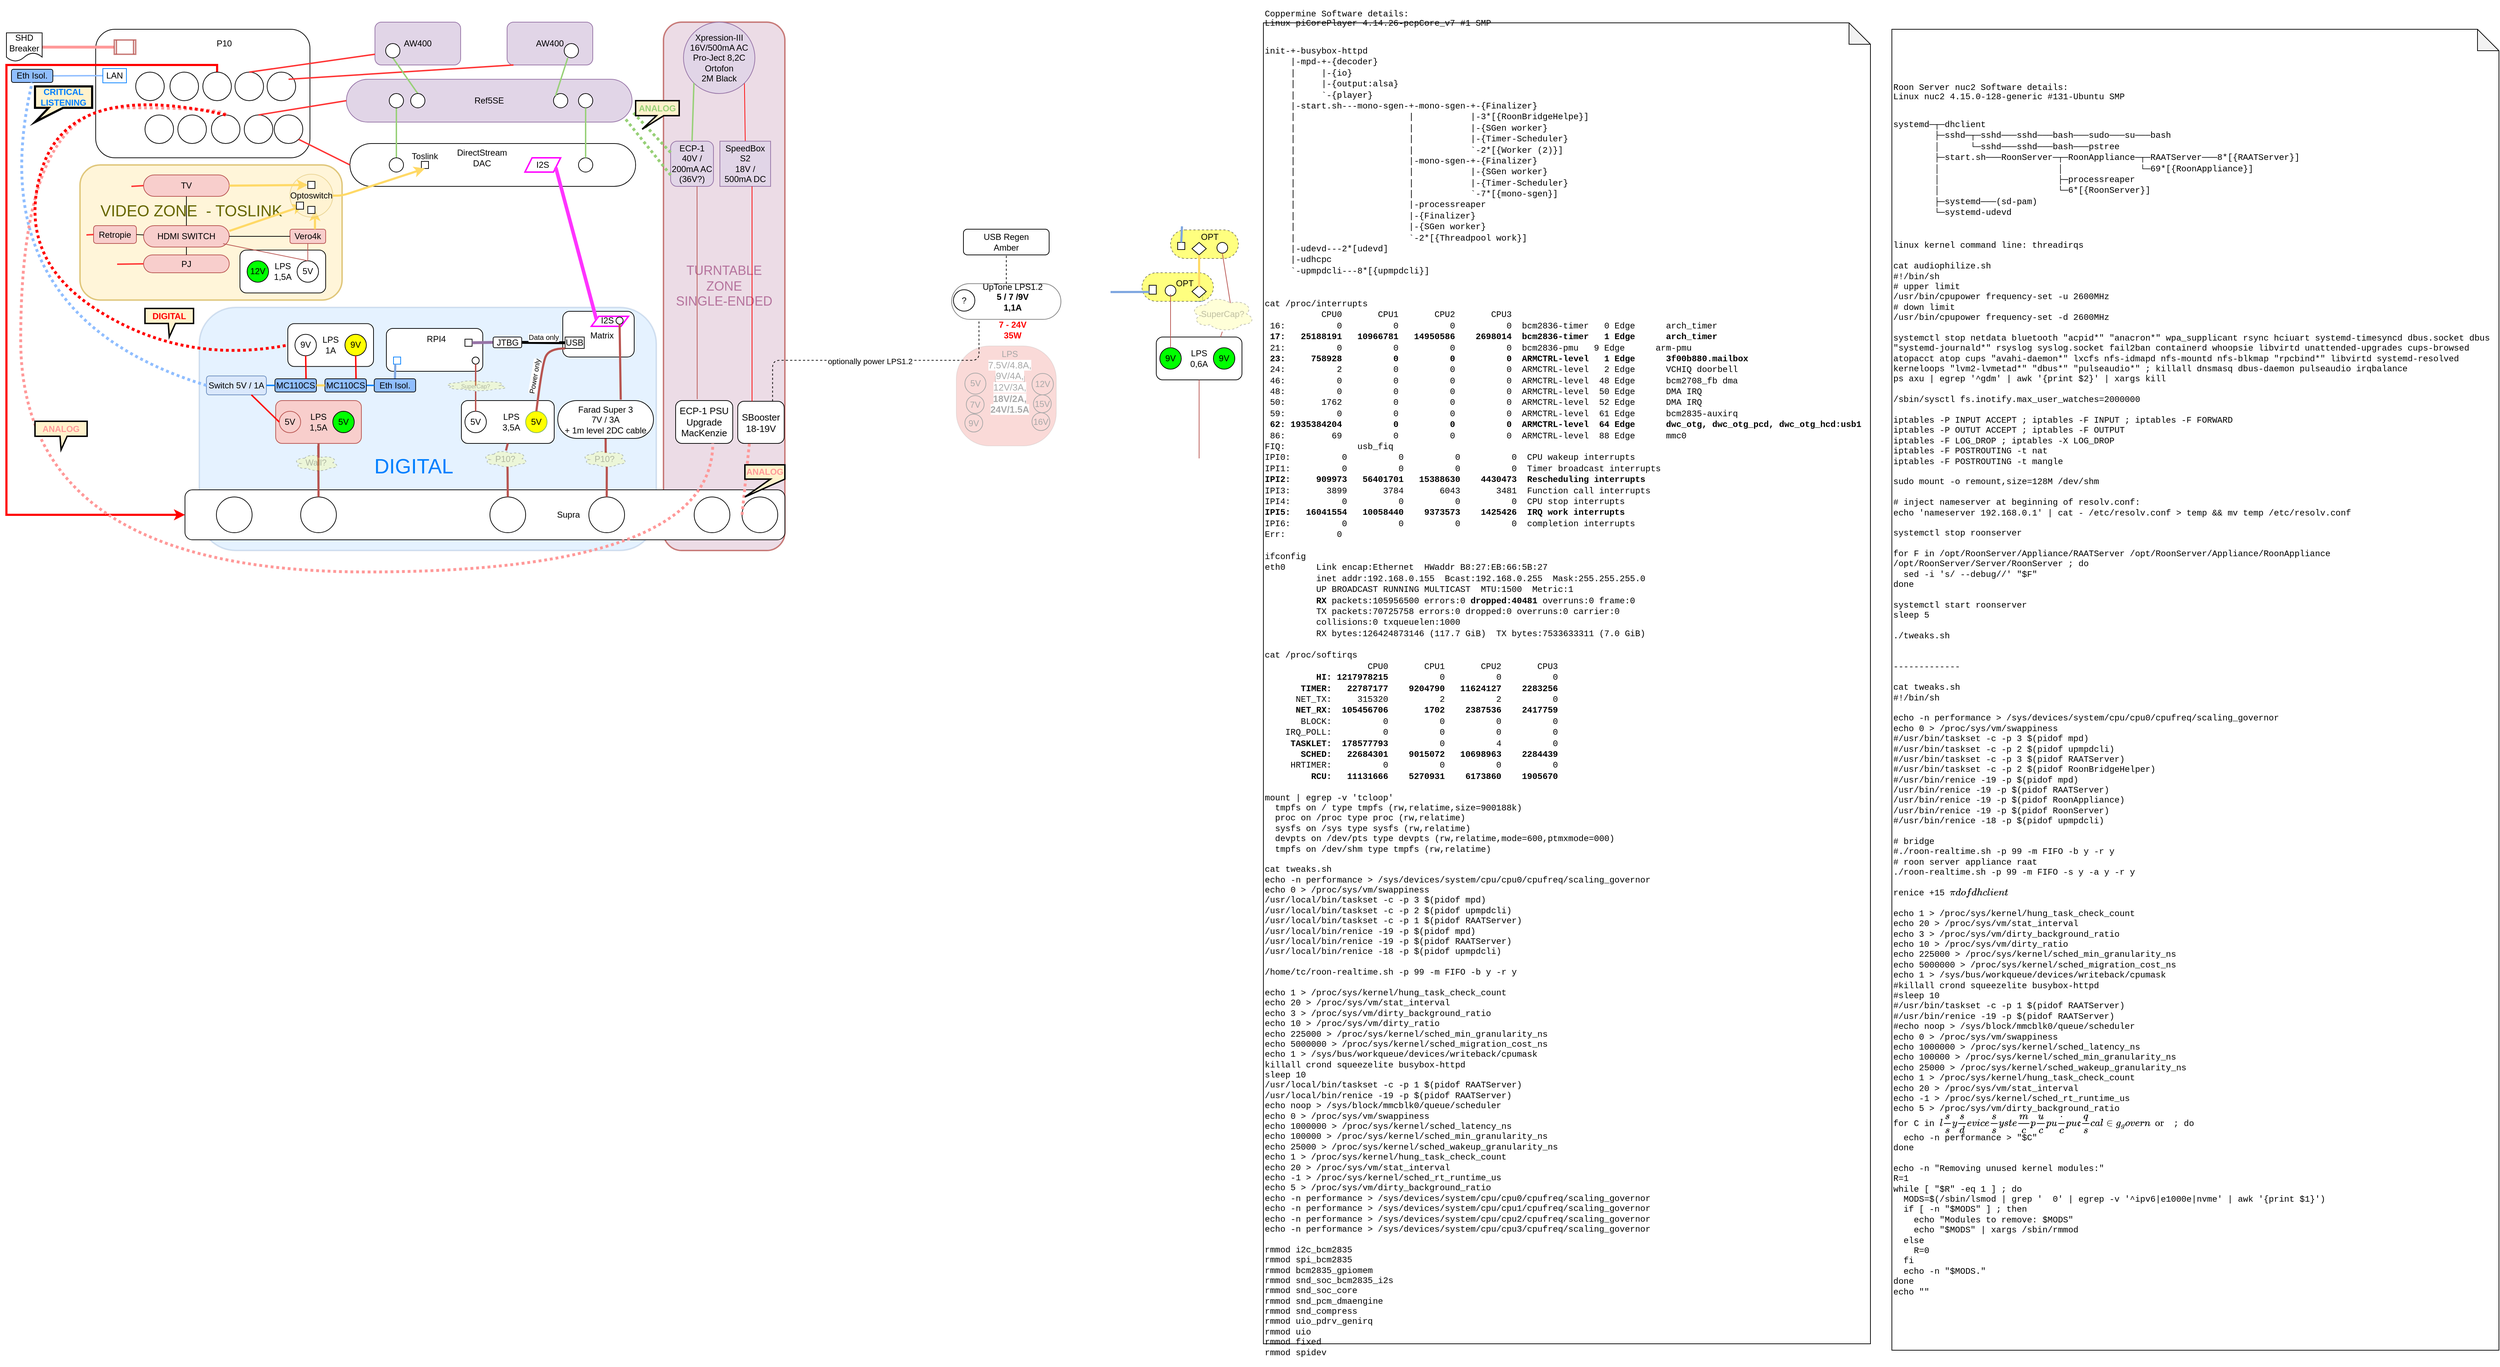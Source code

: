 <mxfile version="14.1.1" type="github" pages="2">
  <diagram id="frB2AARtGY0DQCCk_Cin" name="Page-1">
    <mxGraphModel dx="1248" dy="1771" grid="1" gridSize="10" guides="1" tooltips="1" connect="1" arrows="1" fold="1" page="1" pageScale="1" pageWidth="1100" pageHeight="850" math="0" shadow="0">
      <root>
        <mxCell id="0" />
        <mxCell id="1" parent="0" />
        <mxCell id="OBH05SYVjdOEQUbnL4dN-43" value="&lt;div style=&quot;text-align: left ; font-size: 22px&quot;&gt;&lt;font color=&quot;#666600&quot; style=&quot;font-size: 22px&quot;&gt;VIDEO ZONE &amp;nbsp;- TOSLINK &amp;nbsp; &amp;nbsp; &amp;nbsp; &amp;nbsp;&amp;nbsp;&lt;/font&gt;&lt;/div&gt;&lt;div style=&quot;font-size: 22px&quot;&gt;&lt;font style=&quot;font-size: 22px&quot; color=&quot;#666600&quot;&gt;&lt;br&gt;&lt;/font&gt;&lt;/div&gt;&lt;div&gt;&lt;font style=&quot;font-size: 29px&quot; color=&quot;#666600&quot;&gt;&lt;br&gt;&lt;/font&gt;&lt;/div&gt;" style="rounded=1;whiteSpace=wrap;html=1;strokeColor=#d6b656;strokeWidth=2;fillColor=#fff2cc;opacity=75;align=center;" vertex="1" parent="1">
          <mxGeometry x="113" y="200" width="367" height="189.25" as="geometry" />
        </mxCell>
        <mxCell id="OBH05SYVjdOEQUbnL4dN-46" value="&lt;font style=&quot;font-size: 29px&quot;&gt;&lt;br&gt;&lt;br&gt;&lt;br&gt;&lt;div&gt;&lt;div style=&quot;text-align: left&quot;&gt;&lt;font color=&quot;#007fff&quot;&gt;DIGITAL &amp;nbsp; &amp;nbsp;&amp;nbsp;&lt;/font&gt;&lt;/div&gt;&lt;/div&gt;&lt;/font&gt;" style="rounded=1;whiteSpace=wrap;html=1;strokeColor=#6c8ebf;strokeWidth=2;opacity=25;align=center;fillColor=#99CCFF;" vertex="1" parent="1">
          <mxGeometry x="280" y="399.5" width="640" height="340.5" as="geometry" />
        </mxCell>
        <mxCell id="OBH05SYVjdOEQUbnL4dN-44" value="&lt;font style=&quot;font-size: 18px&quot; color=&quot;#b5739d&quot;&gt;TURNTABLE&lt;br&gt;ZONE&lt;br&gt;SINGLE-ENDED&lt;/font&gt;" style="rounded=1;whiteSpace=wrap;html=1;strokeColor=#B85450;strokeWidth=2;gradientColor=none;opacity=75;fillColor=#E6D0DE;" vertex="1" parent="1">
          <mxGeometry x="930" width="170" height="740" as="geometry" />
        </mxCell>
        <mxCell id="53s6JgEZ6me2CBDkBuSd-2" value="&lt;font color=&quot;#000000&quot; style=&quot;font-size: 10px;&quot;&gt;Power only&lt;/font&gt;" style="edgeLabel;html=1;align=center;verticalAlign=middle;resizable=0;points=[];fontColor=#A8A8A8;fontSize=10;rotation=-80;" parent="1" vertex="1" connectable="0">
          <mxGeometry x="786.004" y="482.248" as="geometry">
            <mxPoint x="-20" y="-34" as="offset" />
          </mxGeometry>
        </mxCell>
        <mxCell id="76j5sk3wCB9ZU_lOgHT8-112" value="" style="rounded=1;whiteSpace=wrap;html=1;fillColor=#f8cecc;strokeColor=#b85450;" parent="1" vertex="1">
          <mxGeometry x="132" y="285" width="60" height="25" as="geometry" />
        </mxCell>
        <mxCell id="M235wbPJO0eQFkBtWyqc-112" value="" style="rounded=1;whiteSpace=wrap;html=1;arcSize=50;" parent="1" vertex="1">
          <mxGeometry x="491" y="170" width="400" height="60" as="geometry" />
        </mxCell>
        <mxCell id="76j5sk3wCB9ZU_lOgHT8-92" value="" style="shape=parallelogram;perimeter=parallelogramPerimeter;whiteSpace=wrap;html=1;strokeColor=#FF00FF;strokeWidth=2;" parent="1" vertex="1">
          <mxGeometry x="736" y="190" width="50" height="20" as="geometry" />
        </mxCell>
        <mxCell id="M235wbPJO0eQFkBtWyqc-65" value="" style="rounded=1;whiteSpace=wrap;html=1;" parent="1" vertex="1">
          <mxGeometry x="789" y="405" width="100" height="64" as="geometry" />
        </mxCell>
        <mxCell id="M235wbPJO0eQFkBtWyqc-36" value="" style="rounded=1;whiteSpace=wrap;html=1;fillColor=#f8cecc;strokeColor=#b85450;" parent="1" vertex="1">
          <mxGeometry x="407" y="290" width="50" height="20" as="geometry" />
        </mxCell>
        <mxCell id="M235wbPJO0eQFkBtWyqc-79" value="" style="rounded=1;whiteSpace=wrap;html=1;opacity=50;arcSize=33;fillOpacity=50;strokeOpacity=50;textOpacity=50;strokeColor=#A8A8A8;fontColor=#A8A8A8;fillColor=#EA6B66;" parent="1" vertex="1">
          <mxGeometry x="1340" y="453.5" width="140" height="140" as="geometry" />
        </mxCell>
        <mxCell id="M235wbPJO0eQFkBtWyqc-98" value="7V" style="ellipse;whiteSpace=wrap;html=1;aspect=fixed;fillColor=none;fillOpacity=50;strokeColor=#A8A8A8;fontColor=#A8A8A8;" parent="1" vertex="1">
          <mxGeometry x="1354" y="523" width="25" height="25" as="geometry" />
        </mxCell>
        <mxCell id="M235wbPJO0eQFkBtWyqc-96" value="15V" style="ellipse;whiteSpace=wrap;html=1;aspect=fixed;fillColor=none;fillOpacity=50;strokeColor=#A8A8A8;fontColor=#A8A8A8;" parent="1" vertex="1">
          <mxGeometry x="1448" y="522" width="25" height="25" as="geometry" />
        </mxCell>
        <mxCell id="M235wbPJO0eQFkBtWyqc-1" value="&lt;span&gt;Switch 5V / 1A&lt;/span&gt;" style="rounded=1;whiteSpace=wrap;html=1;fillColor=#dae8fc;strokeColor=#6c8ebf;" parent="1" vertex="1">
          <mxGeometry x="290" y="495.5" width="84" height="26.5" as="geometry" />
        </mxCell>
        <mxCell id="M235wbPJO0eQFkBtWyqc-3" value="" style="rounded=1;whiteSpace=wrap;html=1;" parent="1" vertex="1">
          <mxGeometry x="337" y="319.25" width="120" height="60" as="geometry" />
        </mxCell>
        <mxCell id="M235wbPJO0eQFkBtWyqc-5" value="LPS&lt;br&gt;1,5A" style="text;html=1;strokeColor=none;fillColor=none;align=center;verticalAlign=middle;whiteSpace=wrap;rounded=0;" parent="1" vertex="1">
          <mxGeometry x="377" y="339.25" width="40" height="20" as="geometry" />
        </mxCell>
        <mxCell id="M235wbPJO0eQFkBtWyqc-6" value="12V" style="ellipse;whiteSpace=wrap;html=1;aspect=fixed;fillColor=#00FF00;" parent="1" vertex="1">
          <mxGeometry x="347" y="334.25" width="30" height="30" as="geometry" />
        </mxCell>
        <mxCell id="M235wbPJO0eQFkBtWyqc-7" value="5V" style="ellipse;whiteSpace=wrap;html=1;aspect=fixed;fillColor=none;" parent="1" vertex="1">
          <mxGeometry x="417" y="334.25" width="30" height="30" as="geometry" />
        </mxCell>
        <mxCell id="M235wbPJO0eQFkBtWyqc-12" value="" style="rounded=1;whiteSpace=wrap;html=1;fillColor=#f8cecc;strokeColor=#b85450;" parent="1" vertex="1">
          <mxGeometry x="387" y="530" width="120" height="60" as="geometry" />
        </mxCell>
        <mxCell id="M235wbPJO0eQFkBtWyqc-13" value="LPS&lt;br&gt;1,5A" style="text;html=1;strokeColor=none;fillColor=none;align=center;verticalAlign=middle;whiteSpace=wrap;rounded=0;" parent="1" vertex="1">
          <mxGeometry x="422" y="545" width="50" height="30" as="geometry" />
        </mxCell>
        <mxCell id="M235wbPJO0eQFkBtWyqc-14" value="5V" style="ellipse;whiteSpace=wrap;html=1;aspect=fixed;fillColor=#f8cecc;strokeColor=#b85450;" parent="1" vertex="1">
          <mxGeometry x="392" y="545" width="30" height="30" as="geometry" />
        </mxCell>
        <mxCell id="M235wbPJO0eQFkBtWyqc-15" value="5V" style="ellipse;whiteSpace=wrap;html=1;aspect=fixed;fillColor=#00FF00;" parent="1" vertex="1">
          <mxGeometry x="467" y="545" width="30" height="30" as="geometry" />
        </mxCell>
        <mxCell id="M235wbPJO0eQFkBtWyqc-16" value="" style="rounded=1;whiteSpace=wrap;html=1;" parent="1" vertex="1">
          <mxGeometry x="1620" y="441" width="120" height="60" as="geometry" />
        </mxCell>
        <mxCell id="M235wbPJO0eQFkBtWyqc-17" value="LPS&lt;br&gt;0,6A" style="text;html=1;strokeColor=none;fillColor=none;align=center;verticalAlign=middle;whiteSpace=wrap;rounded=0;" parent="1" vertex="1">
          <mxGeometry x="1655" y="456" width="50" height="30" as="geometry" />
        </mxCell>
        <mxCell id="M235wbPJO0eQFkBtWyqc-18" value="9V" style="ellipse;whiteSpace=wrap;html=1;aspect=fixed;fillColor=#00FF00;" parent="1" vertex="1">
          <mxGeometry x="1625" y="456" width="30" height="30" as="geometry" />
        </mxCell>
        <mxCell id="M235wbPJO0eQFkBtWyqc-19" value="9V" style="ellipse;whiteSpace=wrap;html=1;aspect=fixed;fillColor=#00FF00;" parent="1" vertex="1">
          <mxGeometry x="1700" y="456" width="30" height="30" as="geometry" />
        </mxCell>
        <mxCell id="M235wbPJO0eQFkBtWyqc-20" value="" style="rounded=1;whiteSpace=wrap;html=1;" parent="1" vertex="1">
          <mxGeometry x="647" y="530" width="130" height="60" as="geometry" />
        </mxCell>
        <mxCell id="M235wbPJO0eQFkBtWyqc-21" value="LPS&lt;br&gt;3,5A" style="text;html=1;strokeColor=none;fillColor=none;align=center;verticalAlign=middle;whiteSpace=wrap;rounded=0;" parent="1" vertex="1">
          <mxGeometry x="692" y="545" width="50" height="30" as="geometry" />
        </mxCell>
        <mxCell id="M235wbPJO0eQFkBtWyqc-23" value="5V" style="ellipse;whiteSpace=wrap;html=1;aspect=fixed;" parent="1" vertex="1">
          <mxGeometry x="652" y="545" width="30" height="30" as="geometry" />
        </mxCell>
        <mxCell id="M235wbPJO0eQFkBtWyqc-24" value="5V" style="ellipse;whiteSpace=wrap;html=1;aspect=fixed;strokeColor=#82b366;fillColor=#FFFF00;" parent="1" vertex="1">
          <mxGeometry x="737" y="545" width="30" height="30" as="geometry" />
        </mxCell>
        <mxCell id="M235wbPJO0eQFkBtWyqc-25" value="" style="rounded=1;whiteSpace=wrap;html=1;" parent="1" vertex="1">
          <mxGeometry x="260" y="655" width="840" height="70" as="geometry" />
        </mxCell>
        <mxCell id="M235wbPJO0eQFkBtWyqc-26" value="" style="ellipse;whiteSpace=wrap;html=1;aspect=fixed;rotation=0;direction=south;" parent="1" vertex="1">
          <mxGeometry x="304" y="665" width="50" height="50" as="geometry" />
        </mxCell>
        <mxCell id="M235wbPJO0eQFkBtWyqc-27" value="" style="ellipse;whiteSpace=wrap;html=1;aspect=fixed;rotation=0;direction=south;" parent="1" vertex="1">
          <mxGeometry x="422" y="665" width="50" height="50" as="geometry" />
        </mxCell>
        <mxCell id="M235wbPJO0eQFkBtWyqc-28" value="" style="ellipse;whiteSpace=wrap;html=1;aspect=fixed;rotation=0;direction=south;" parent="1" vertex="1">
          <mxGeometry x="825.5" y="665" width="50" height="50" as="geometry" />
        </mxCell>
        <mxCell id="M235wbPJO0eQFkBtWyqc-29" value="" style="ellipse;whiteSpace=wrap;html=1;aspect=fixed;rotation=0;direction=south;" parent="1" vertex="1">
          <mxGeometry x="687" y="665" width="50" height="50" as="geometry" />
        </mxCell>
        <mxCell id="M235wbPJO0eQFkBtWyqc-30" value="" style="ellipse;whiteSpace=wrap;html=1;aspect=fixed;rotation=0;direction=south;" parent="1" vertex="1">
          <mxGeometry x="973" y="665" width="50" height="50" as="geometry" />
        </mxCell>
        <mxCell id="M235wbPJO0eQFkBtWyqc-31" value="" style="ellipse;whiteSpace=wrap;html=1;aspect=fixed;rotation=0;direction=south;" parent="1" vertex="1">
          <mxGeometry x="1040" y="665" width="50" height="50" as="geometry" />
        </mxCell>
        <mxCell id="M235wbPJO0eQFkBtWyqc-33" value="" style="endArrow=none;html=1;fillColor=#f8cecc;strokeColor=#B85450;exitX=0;exitY=0.5;exitDx=0;exitDy=0;strokeWidth=3;entryX=0.55;entryY=0.95;entryDx=0;entryDy=0;entryPerimeter=0;" parent="1" source="M235wbPJO0eQFkBtWyqc-27" edge="1">
          <mxGeometry width="50" height="50" relative="1" as="geometry">
            <mxPoint x="322" y="675" as="sourcePoint" />
            <mxPoint x="446.65" y="593.25" as="targetPoint" />
          </mxGeometry>
        </mxCell>
        <mxCell id="M235wbPJO0eQFkBtWyqc-34" value="" style="endArrow=none;html=1;fillColor=#f8cecc;strokeColor=#B85450;exitX=0;exitY=0.5;exitDx=0;exitDy=0;entryX=0.5;entryY=1;entryDx=0;entryDy=0;" parent="1" target="M235wbPJO0eQFkBtWyqc-16" edge="1">
          <mxGeometry width="50" height="50" relative="1" as="geometry">
            <mxPoint x="1680" y="611" as="sourcePoint" />
            <mxPoint x="1560" y="511" as="targetPoint" />
          </mxGeometry>
        </mxCell>
        <mxCell id="M235wbPJO0eQFkBtWyqc-35" value="" style="endArrow=none;html=1;fillColor=#f8cecc;strokeColor=#B85450;strokeWidth=3;exitX=0.515;exitY=0.04;exitDx=0;exitDy=0;exitPerimeter=0;" parent="1" edge="1" source="76j5sk3wCB9ZU_lOgHT8-115">
          <mxGeometry width="50" height="50" relative="1" as="geometry">
            <mxPoint x="709.067" y="593.675" as="sourcePoint" />
            <mxPoint x="712" y="590" as="targetPoint" />
          </mxGeometry>
        </mxCell>
        <mxCell id="M235wbPJO0eQFkBtWyqc-87" style="edgeStyle=orthogonalEdgeStyle;rounded=0;orthogonalLoop=1;jettySize=auto;html=1;exitX=0.75;exitY=1;exitDx=0;exitDy=0;entryX=1;entryY=0.75;entryDx=0;entryDy=0;strokeColor=#7EA6E0;" parent="1" source="M235wbPJO0eQFkBtWyqc-39" target="M235wbPJO0eQFkBtWyqc-48" edge="1">
          <mxGeometry relative="1" as="geometry" />
        </mxCell>
        <mxCell id="M235wbPJO0eQFkBtWyqc-39" value="" style="rounded=1;whiteSpace=wrap;html=1;arcSize=50;opacity=50;dashed=1;fillColor=#FFFF00;" parent="1" vertex="1">
          <mxGeometry x="1600" y="351" width="100" height="40" as="geometry" />
        </mxCell>
        <mxCell id="M235wbPJO0eQFkBtWyqc-40" value="" style="rounded=1;whiteSpace=wrap;html=1;arcSize=50;opacity=50;dashed=1;fillColor=#FFFF00;" parent="1" vertex="1">
          <mxGeometry x="1640" y="291" width="95" height="40" as="geometry" />
        </mxCell>
        <mxCell id="M235wbPJO0eQFkBtWyqc-41" value="" style="ellipse;whiteSpace=wrap;html=1;aspect=fixed;" parent="1" vertex="1">
          <mxGeometry x="1632.5" y="368.5" width="15" height="15" as="geometry" />
        </mxCell>
        <mxCell id="M235wbPJO0eQFkBtWyqc-42" value="" style="ellipse;whiteSpace=wrap;html=1;aspect=fixed;" parent="1" vertex="1">
          <mxGeometry x="1705" y="308.5" width="15" height="15" as="geometry" />
        </mxCell>
        <mxCell id="M235wbPJO0eQFkBtWyqc-43" value="" style="endArrow=none;html=1;fillColor=#f8cecc;strokeColor=#B85450;exitX=0.5;exitY=0;exitDx=0;exitDy=0;" parent="1" source="M235wbPJO0eQFkBtWyqc-18" edge="1">
          <mxGeometry width="50" height="50" relative="1" as="geometry">
            <mxPoint x="1865" y="466" as="sourcePoint" />
            <mxPoint x="1640" y="381" as="targetPoint" />
          </mxGeometry>
        </mxCell>
        <mxCell id="M235wbPJO0eQFkBtWyqc-44" value="" style="endArrow=none;html=1;fillColor=#f8cecc;strokeColor=#B85450;exitX=0.625;exitY=0.2;exitDx=0;exitDy=0;entryX=0.5;entryY=1;entryDx=0;entryDy=0;exitPerimeter=0;" parent="1" source="76j5sk3wCB9ZU_lOgHT8-69" target="M235wbPJO0eQFkBtWyqc-42" edge="1">
          <mxGeometry width="50" height="50" relative="1" as="geometry">
            <mxPoint x="1650" y="466" as="sourcePoint" />
            <mxPoint x="1650" y="391" as="targetPoint" />
          </mxGeometry>
        </mxCell>
        <mxCell id="M235wbPJO0eQFkBtWyqc-45" value="" style="rhombus;whiteSpace=wrap;html=1;rotation=-180;" parent="1" vertex="1">
          <mxGeometry x="1670" y="368.5" width="20" height="17.5" as="geometry" />
        </mxCell>
        <mxCell id="M235wbPJO0eQFkBtWyqc-46" value="" style="rhombus;whiteSpace=wrap;html=1;rotation=-180;" parent="1" vertex="1">
          <mxGeometry x="1670" y="308.5" width="20" height="17.5" as="geometry" />
        </mxCell>
        <mxCell id="M235wbPJO0eQFkBtWyqc-47" value="" style="endArrow=none;html=1;fillColor=#f8cecc;entryX=0.5;entryY=0;entryDx=0;entryDy=0;strokeColor=#FFD966;strokeWidth=3;" parent="1" target="M235wbPJO0eQFkBtWyqc-46" edge="1">
          <mxGeometry width="50" height="50" relative="1" as="geometry">
            <mxPoint x="1680" y="371" as="sourcePoint" />
            <mxPoint x="1722.5" y="333.5" as="targetPoint" />
          </mxGeometry>
        </mxCell>
        <mxCell id="M235wbPJO0eQFkBtWyqc-48" value="OPT" style="text;html=1;strokeColor=none;fillColor=none;align=center;verticalAlign=middle;whiteSpace=wrap;rounded=0;rotation=0;opacity=50;" parent="1" vertex="1">
          <mxGeometry x="1635" y="351" width="50" height="30" as="geometry" />
        </mxCell>
        <mxCell id="M235wbPJO0eQFkBtWyqc-49" value="OPT" style="text;html=1;strokeColor=none;fillColor=none;align=center;verticalAlign=middle;whiteSpace=wrap;rounded=0;opacity=50;" parent="1" vertex="1">
          <mxGeometry x="1670" y="286" width="50" height="30" as="geometry" />
        </mxCell>
        <mxCell id="M235wbPJO0eQFkBtWyqc-51" value="" style="rounded=1;whiteSpace=wrap;html=1;" parent="1" vertex="1">
          <mxGeometry x="542" y="429" width="135" height="60" as="geometry" />
        </mxCell>
        <mxCell id="M235wbPJO0eQFkBtWyqc-52" value="RPI4" style="text;html=1;strokeColor=none;fillColor=none;align=center;verticalAlign=middle;whiteSpace=wrap;rounded=0;" parent="1" vertex="1">
          <mxGeometry x="592" y="434" width="40" height="20" as="geometry" />
        </mxCell>
        <mxCell id="M235wbPJO0eQFkBtWyqc-53" value="" style="ellipse;whiteSpace=wrap;html=1;aspect=fixed;" parent="1" vertex="1">
          <mxGeometry x="662" y="469" width="10" height="10" as="geometry" />
        </mxCell>
        <mxCell id="M235wbPJO0eQFkBtWyqc-54" value="" style="endArrow=none;html=1;fillColor=#f8cecc;strokeColor=#B85450;entryX=0.5;entryY=1;entryDx=0;entryDy=0;exitX=0.5;exitY=0;exitDx=0;exitDy=0;strokeWidth=2;" parent="1" target="M235wbPJO0eQFkBtWyqc-53" edge="1">
          <mxGeometry width="50" height="50" relative="1" as="geometry">
            <mxPoint x="667" y="509" as="sourcePoint" />
            <mxPoint x="662" y="159" as="targetPoint" />
          </mxGeometry>
        </mxCell>
        <mxCell id="M235wbPJO0eQFkBtWyqc-55" value="" style="rounded=0;whiteSpace=wrap;html=1;strokeColor=#007FFF;" parent="1" vertex="1">
          <mxGeometry x="552" y="469" width="10" height="10" as="geometry" />
        </mxCell>
        <mxCell id="M235wbPJO0eQFkBtWyqc-56" value="" style="rounded=0;whiteSpace=wrap;html=1;" parent="1" vertex="1">
          <mxGeometry x="1650" y="308.5" width="10" height="10" as="geometry" />
        </mxCell>
        <mxCell id="M235wbPJO0eQFkBtWyqc-57" value="" style="endArrow=none;html=1;fillColor=#dae8fc;exitX=0.5;exitY=0;exitDx=0;exitDy=0;entryX=0.25;entryY=1;entryDx=0;entryDy=0;strokeWidth=3;strokeColor=#7EA6E0;" parent="1" source="53s6JgEZ6me2CBDkBuSd-6" target="M235wbPJO0eQFkBtWyqc-55" edge="1">
          <mxGeometry width="50" height="50" relative="1" as="geometry">
            <mxPoint x="477" y="593" as="sourcePoint" />
            <mxPoint x="507" y="393" as="targetPoint" />
          </mxGeometry>
        </mxCell>
        <mxCell id="M235wbPJO0eQFkBtWyqc-60" value="" style="rounded=0;whiteSpace=wrap;html=1;" parent="1" vertex="1">
          <mxGeometry x="1610" y="368.5" width="10" height="12.5" as="geometry" />
        </mxCell>
        <mxCell id="M235wbPJO0eQFkBtWyqc-64" value="" style="endArrow=none;html=1;strokeColor=#7EA6E0;entryX=0;entryY=0.75;entryDx=0;entryDy=0;strokeWidth=3;" parent="1" target="M235wbPJO0eQFkBtWyqc-60" edge="1">
          <mxGeometry width="50" height="50" relative="1" as="geometry">
            <mxPoint x="1556" y="378" as="sourcePoint" />
            <mxPoint x="527" y="400" as="targetPoint" />
          </mxGeometry>
        </mxCell>
        <mxCell id="M235wbPJO0eQFkBtWyqc-67" value="USB" style="rounded=0;whiteSpace=wrap;html=1;" parent="1" vertex="1">
          <mxGeometry x="792.25" y="441" width="26.75" height="16" as="geometry" />
        </mxCell>
        <mxCell id="M235wbPJO0eQFkBtWyqc-68" value="" style="rounded=0;whiteSpace=wrap;html=1;" parent="1" vertex="1">
          <mxGeometry x="652" y="444" width="10" height="10" as="geometry" />
        </mxCell>
        <mxCell id="M235wbPJO0eQFkBtWyqc-69" value="" style="endArrow=none;html=1;entryX=0;entryY=0.5;entryDx=0;entryDy=0;fillColor=#e1d5e7;exitX=1;exitY=0.5;exitDx=0;exitDy=0;strokeWidth=4;" parent="1" source="jf7ATLeE-LSNP4t4z8-3-1" target="M235wbPJO0eQFkBtWyqc-67" edge="1">
          <mxGeometry width="50" height="50" relative="1" as="geometry">
            <mxPoint x="806" y="445.5" as="sourcePoint" />
            <mxPoint x="597" y="513" as="targetPoint" />
          </mxGeometry>
        </mxCell>
        <mxCell id="jf7ATLeE-LSNP4t4z8-3-12" value="&lt;font color=&quot;#000000&quot; style=&quot;font-size: 10px;&quot;&gt;Data only&lt;/font&gt;" style="edgeLabel;html=1;align=center;verticalAlign=middle;resizable=0;points=[];fontColor=#A8A8A8;fontSize=10;" parent="M235wbPJO0eQFkBtWyqc-69" vertex="1" connectable="0">
          <mxGeometry x="0.402" y="-3" relative="1" as="geometry">
            <mxPoint x="-12.01" y="-11.15" as="offset" />
          </mxGeometry>
        </mxCell>
        <mxCell id="M235wbPJO0eQFkBtWyqc-74" value="Supra" style="text;html=1;strokeColor=none;fillColor=none;align=center;verticalAlign=middle;whiteSpace=wrap;rounded=0;" parent="1" vertex="1">
          <mxGeometry x="777" y="685" width="40" height="10" as="geometry" />
        </mxCell>
        <mxCell id="M235wbPJO0eQFkBtWyqc-80" value="12V" style="ellipse;whiteSpace=wrap;html=1;aspect=fixed;fillColor=none;fillOpacity=50;strokeColor=#A8A8A8;fontColor=#A8A8A8;" parent="1" vertex="1">
          <mxGeometry x="1446" y="492" width="30" height="30" as="geometry" />
        </mxCell>
        <mxCell id="mm1vFh-hCThWvfkdCHbw-8" style="edgeStyle=orthogonalEdgeStyle;rounded=1;jumpStyle=arc;jumpSize=12;orthogonalLoop=1;jettySize=auto;html=1;exitX=0.5;exitY=0;exitDx=0;exitDy=0;entryX=0.5;entryY=1;entryDx=0;entryDy=0;dashed=1;endArrow=none;endFill=0;" parent="1" source="M235wbPJO0eQFkBtWyqc-83" target="mm1vFh-hCThWvfkdCHbw-6" edge="1">
          <mxGeometry relative="1" as="geometry" />
        </mxCell>
        <mxCell id="M235wbPJO0eQFkBtWyqc-83" value="" style="rounded=1;whiteSpace=wrap;html=1;arcSize=50;opacity=50;fillColor=none;" parent="1" vertex="1">
          <mxGeometry x="1333.5" y="366.25" width="153" height="50" as="geometry" />
        </mxCell>
        <mxCell id="M235wbPJO0eQFkBtWyqc-84" value="UpTone LPS1.2&lt;br&gt;&lt;b&gt;5 / 7 /9V&lt;br&gt;1,1A&lt;/b&gt;" style="text;html=1;strokeColor=none;fillColor=none;align=center;verticalAlign=middle;whiteSpace=wrap;rounded=0;rotation=0;" parent="1" vertex="1">
          <mxGeometry x="1371" y="372.25" width="95.5" height="25" as="geometry" />
        </mxCell>
        <mxCell id="M235wbPJO0eQFkBtWyqc-88" value="" style="endArrow=none;html=1;fillColor=#f8cecc;strokeColor=#B85450;entryX=0.5;entryY=1;entryDx=0;entryDy=0;strokeWidth=3;exitX=0.525;exitY=0.177;exitDx=0;exitDy=0;exitPerimeter=0;" parent="1" source="OBH05SYVjdOEQUbnL4dN-31" target="1uxTvB8G4I0eHR2gSPLV-1" edge="1">
          <mxGeometry width="50" height="50" relative="1" as="geometry">
            <mxPoint x="863" y="600" as="sourcePoint" />
            <mxPoint x="837" y="500" as="targetPoint" />
          </mxGeometry>
        </mxCell>
        <mxCell id="M235wbPJO0eQFkBtWyqc-92" value="?" style="ellipse;whiteSpace=wrap;html=1;aspect=fixed;" parent="1" vertex="1">
          <mxGeometry x="1336" y="374.75" width="30" height="30" as="geometry" />
        </mxCell>
        <mxCell id="M235wbPJO0eQFkBtWyqc-95" value="LPS&lt;br&gt;&lt;span style=&quot;font-family: helvetica, arial, sans-serif; font-size: 13px; text-align: left; background-color: rgb(255, 255, 255);&quot;&gt;7.5V/4.8A, 9V/4A, 12V/3A, &lt;b&gt;18V/2A, 24V/1.5A&lt;/b&gt;&lt;/span&gt;" style="text;html=1;fillColor=none;align=center;verticalAlign=middle;whiteSpace=wrap;rounded=0;fillOpacity=50;strokeColor=#A8A8A8;fontColor=#A8A8A8;" parent="1" vertex="1">
          <mxGeometry x="1395" y="496" width="40" height="15" as="geometry" />
        </mxCell>
        <mxCell id="M235wbPJO0eQFkBtWyqc-97" value="16V" style="ellipse;whiteSpace=wrap;html=1;aspect=fixed;fillColor=none;fillOpacity=50;strokeColor=#A8A8A8;fontColor=#A8A8A8;" parent="1" vertex="1">
          <mxGeometry x="1446" y="547" width="25" height="25" as="geometry" />
        </mxCell>
        <mxCell id="M235wbPJO0eQFkBtWyqc-94" value="5V" style="ellipse;whiteSpace=wrap;html=1;aspect=fixed;fillColor=none;fillOpacity=50;strokeColor=#A8A8A8;fontColor=#A8A8A8;" parent="1" vertex="1">
          <mxGeometry x="1352" y="491.5" width="29.5" height="29.5" as="geometry" />
        </mxCell>
        <mxCell id="M235wbPJO0eQFkBtWyqc-99" value="9V" style="ellipse;whiteSpace=wrap;html=1;aspect=fixed;fillColor=none;fillOpacity=50;strokeColor=#A8A8A8;fontColor=#A8A8A8;" parent="1" vertex="1">
          <mxGeometry x="1352" y="549" width="25" height="25" as="geometry" />
        </mxCell>
        <mxCell id="M235wbPJO0eQFkBtWyqc-100" value="" style="shape=parallelogram;perimeter=parallelogramPerimeter;whiteSpace=wrap;html=1;strokeColor=#FF00FF;strokeWidth=2;" parent="1" vertex="1">
          <mxGeometry x="829" y="412" width="52" height="14" as="geometry" />
        </mxCell>
        <mxCell id="M235wbPJO0eQFkBtWyqc-101" value="I2S" style="text;html=1;strokeColor=none;fillColor=none;align=center;verticalAlign=middle;whiteSpace=wrap;rounded=0;" parent="1" vertex="1">
          <mxGeometry x="829" y="409" width="45" height="17.25" as="geometry" />
        </mxCell>
        <mxCell id="M235wbPJO0eQFkBtWyqc-66" value="Matrix" style="text;html=1;strokeColor=none;fillColor=none;align=center;verticalAlign=middle;whiteSpace=wrap;rounded=0;" parent="1" vertex="1">
          <mxGeometry x="823.5" y="424" width="40" height="30" as="geometry" />
        </mxCell>
        <mxCell id="M235wbPJO0eQFkBtWyqc-78" value="" style="ellipse;whiteSpace=wrap;html=1;aspect=fixed;" parent="1" vertex="1">
          <mxGeometry x="863.5" y="413" width="10" height="10" as="geometry" />
        </mxCell>
        <mxCell id="M235wbPJO0eQFkBtWyqc-105" value="" style="endArrow=none;html=1;fillColor=#f8cecc;strokeColor=#B85450;strokeWidth=3;exitX=0.658;exitY=-0.023;exitDx=0;exitDy=0;exitPerimeter=0;" parent="1" target="M235wbPJO0eQFkBtWyqc-78" edge="1" source="1uxTvB8G4I0eHR2gSPLV-1">
          <mxGeometry width="50" height="50" relative="1" as="geometry">
            <mxPoint x="929.5" y="530" as="sourcePoint" />
            <mxPoint x="885" y="300" as="targetPoint" />
          </mxGeometry>
        </mxCell>
        <mxCell id="M235wbPJO0eQFkBtWyqc-113" value="DirectStream DAC" style="text;html=1;strokeColor=none;fillColor=none;align=center;verticalAlign=middle;whiteSpace=wrap;rounded=0;" parent="1" vertex="1">
          <mxGeometry x="626" y="180" width="100" height="20" as="geometry" />
        </mxCell>
        <mxCell id="M235wbPJO0eQFkBtWyqc-114" value="" style="endArrow=none;html=1;entryX=1;entryY=0.75;entryDx=0;entryDy=0;strokeColor=#FF33FF;strokeWidth=5;exitX=0;exitY=0.25;exitDx=0;exitDy=0;" parent="1" source="M235wbPJO0eQFkBtWyqc-100" target="76j5sk3wCB9ZU_lOgHT8-92" edge="1">
          <mxGeometry width="50" height="50" relative="1" as="geometry">
            <mxPoint x="657" y="430" as="sourcePoint" />
            <mxPoint x="707" y="380" as="targetPoint" />
          </mxGeometry>
        </mxCell>
        <mxCell id="76j5sk3wCB9ZU_lOgHT8-1" value="&lt;font color=&quot;#ff0000&quot;&gt;7 - 24V&lt;br&gt;35W&lt;/font&gt;" style="text;html=1;strokeColor=none;fillColor=none;align=center;verticalAlign=middle;whiteSpace=wrap;rounded=0;fontStyle=1" parent="1" vertex="1">
          <mxGeometry x="1393.75" y="416.25" width="50" height="30" as="geometry" />
        </mxCell>
        <mxCell id="76j5sk3wCB9ZU_lOgHT8-6" value="" style="rounded=1;whiteSpace=wrap;html=1;" parent="1" vertex="1">
          <mxGeometry x="135" y="10" width="300" height="180" as="geometry" />
        </mxCell>
        <mxCell id="76j5sk3wCB9ZU_lOgHT8-7" value="P10" style="text;html=1;strokeColor=none;fillColor=none;align=center;verticalAlign=middle;whiteSpace=wrap;rounded=0;" parent="1" vertex="1">
          <mxGeometry x="295" width="40" height="60" as="geometry" />
        </mxCell>
        <mxCell id="76j5sk3wCB9ZU_lOgHT8-10" value="" style="ellipse;whiteSpace=wrap;html=1;aspect=fixed;" parent="1" vertex="1">
          <mxGeometry x="191" y="70" width="40" height="40" as="geometry" />
        </mxCell>
        <mxCell id="76j5sk3wCB9ZU_lOgHT8-11" value="" style="ellipse;whiteSpace=wrap;html=1;aspect=fixed;" parent="1" vertex="1">
          <mxGeometry x="239" y="70" width="40" height="40" as="geometry" />
        </mxCell>
        <mxCell id="cdXIdKlyyr9PJ7xX7_ld-2" style="edgeStyle=orthogonalEdgeStyle;rounded=0;orthogonalLoop=1;jettySize=auto;html=1;exitX=0.5;exitY=0;exitDx=0;exitDy=0;entryX=0;entryY=0.5;entryDx=0;entryDy=0;strokeWidth=3;strokeColor=#FF0000;jumpStyle=arc;" parent="1" source="76j5sk3wCB9ZU_lOgHT8-12" target="M235wbPJO0eQFkBtWyqc-25" edge="1">
          <mxGeometry relative="1" as="geometry">
            <Array as="points">
              <mxPoint x="305" y="60" />
              <mxPoint x="10" y="60" />
              <mxPoint x="10" y="690" />
            </Array>
          </mxGeometry>
        </mxCell>
        <mxCell id="76j5sk3wCB9ZU_lOgHT8-12" value="" style="ellipse;whiteSpace=wrap;html=1;aspect=fixed;" parent="1" vertex="1">
          <mxGeometry x="285" y="70" width="40" height="40" as="geometry" />
        </mxCell>
        <mxCell id="76j5sk3wCB9ZU_lOgHT8-13" value="" style="ellipse;whiteSpace=wrap;html=1;aspect=fixed;" parent="1" vertex="1">
          <mxGeometry x="330" y="70" width="40" height="40" as="geometry" />
        </mxCell>
        <mxCell id="76j5sk3wCB9ZU_lOgHT8-14" value="" style="ellipse;whiteSpace=wrap;html=1;aspect=fixed;" parent="1" vertex="1">
          <mxGeometry x="375" y="70" width="40" height="40" as="geometry" />
        </mxCell>
        <mxCell id="76j5sk3wCB9ZU_lOgHT8-15" value="" style="ellipse;whiteSpace=wrap;html=1;aspect=fixed;" parent="1" vertex="1">
          <mxGeometry x="204" y="130" width="40" height="40" as="geometry" />
        </mxCell>
        <mxCell id="76j5sk3wCB9ZU_lOgHT8-16" value="" style="ellipse;whiteSpace=wrap;html=1;aspect=fixed;" parent="1" vertex="1">
          <mxGeometry x="250" y="130" width="40" height="40" as="geometry" />
        </mxCell>
        <mxCell id="76j5sk3wCB9ZU_lOgHT8-17" value="" style="ellipse;whiteSpace=wrap;html=1;aspect=fixed;" parent="1" vertex="1">
          <mxGeometry x="297" y="130" width="40" height="40" as="geometry" />
        </mxCell>
        <mxCell id="76j5sk3wCB9ZU_lOgHT8-18" value="" style="ellipse;whiteSpace=wrap;html=1;aspect=fixed;" parent="1" vertex="1">
          <mxGeometry x="343" y="130" width="40" height="40" as="geometry" />
        </mxCell>
        <mxCell id="76j5sk3wCB9ZU_lOgHT8-19" value="" style="ellipse;whiteSpace=wrap;html=1;aspect=fixed;" parent="1" vertex="1">
          <mxGeometry x="385" y="130" width="40" height="40" as="geometry" />
        </mxCell>
        <mxCell id="76j5sk3wCB9ZU_lOgHT8-20" value="" style="endArrow=none;html=1;strokeWidth=2;entryX=1;entryY=1;entryDx=0;entryDy=0;strokeColor=#FF3333;exitX=0;exitY=0.5;exitDx=0;exitDy=0;" parent="1" target="76j5sk3wCB9ZU_lOgHT8-19" edge="1" source="M235wbPJO0eQFkBtWyqc-112">
          <mxGeometry width="50" height="50" relative="1" as="geometry">
            <mxPoint x="462" y="200" as="sourcePoint" />
            <mxPoint x="447" y="390" as="targetPoint" />
          </mxGeometry>
        </mxCell>
        <mxCell id="76j5sk3wCB9ZU_lOgHT8-21" value="AW400" style="rounded=1;whiteSpace=wrap;html=1;fillColor=#e1d5e7;strokeColor=#9673a6;" parent="1" vertex="1">
          <mxGeometry x="526" width="120" height="60" as="geometry" />
        </mxCell>
        <mxCell id="76j5sk3wCB9ZU_lOgHT8-22" value="AW400" style="rounded=1;whiteSpace=wrap;html=1;fillColor=#e1d5e7;strokeColor=#9673a6;" parent="1" vertex="1">
          <mxGeometry x="711" width="120" height="60" as="geometry" />
        </mxCell>
        <mxCell id="76j5sk3wCB9ZU_lOgHT8-23" value="Ref5SE" style="rounded=1;whiteSpace=wrap;html=1;arcSize=50;fillColor=#e1d5e7;strokeColor=#9673a6;" parent="1" vertex="1">
          <mxGeometry x="486" y="80" width="400" height="60" as="geometry" />
        </mxCell>
        <mxCell id="76j5sk3wCB9ZU_lOgHT8-24" value="" style="endArrow=none;html=1;strokeColor=#FF3333;strokeWidth=2;entryX=0;entryY=0.75;entryDx=0;entryDy=0;exitX=0.5;exitY=0;exitDx=0;exitDy=0;" parent="1" source="76j5sk3wCB9ZU_lOgHT8-13" target="76j5sk3wCB9ZU_lOgHT8-21" edge="1">
          <mxGeometry width="50" height="50" relative="1" as="geometry">
            <mxPoint x="517" y="400" as="sourcePoint" />
            <mxPoint x="567" y="350" as="targetPoint" />
          </mxGeometry>
        </mxCell>
        <mxCell id="76j5sk3wCB9ZU_lOgHT8-25" value="" style="endArrow=none;html=1;strokeColor=#FF3333;strokeWidth=2;exitX=0.75;exitY=0.25;exitDx=0;exitDy=0;exitPerimeter=0;" parent="1" source="76j5sk3wCB9ZU_lOgHT8-14" edge="1">
          <mxGeometry width="50" height="50" relative="1" as="geometry">
            <mxPoint x="347" y="100" as="sourcePoint" />
            <mxPoint x="720" y="60" as="targetPoint" />
          </mxGeometry>
        </mxCell>
        <mxCell id="76j5sk3wCB9ZU_lOgHT8-26" value="" style="endArrow=none;html=1;strokeColor=#FF3333;strokeWidth=2;entryX=0;entryY=0.5;entryDx=0;entryDy=0;exitX=0.5;exitY=0;exitDx=0;exitDy=0;" parent="1" source="76j5sk3wCB9ZU_lOgHT8-18" target="76j5sk3wCB9ZU_lOgHT8-23" edge="1">
          <mxGeometry width="50" height="50" relative="1" as="geometry">
            <mxPoint x="357" y="90" as="sourcePoint" />
            <mxPoint x="752" y="70" as="targetPoint" />
          </mxGeometry>
        </mxCell>
        <mxCell id="76j5sk3wCB9ZU_lOgHT8-30" value="" style="endArrow=none;html=1;strokeWidth=2;entryX=0.5;entryY=1;entryDx=0;entryDy=0;exitX=0.5;exitY=0;exitDx=0;exitDy=0;fillColor=#b0e3e6;strokeColor=#97D077;" parent="1" source="76j5sk3wCB9ZU_lOgHT8-32" target="76j5sk3wCB9ZU_lOgHT8-31" edge="1">
          <mxGeometry width="50" height="50" relative="1" as="geometry">
            <mxPoint x="556" y="180" as="sourcePoint" />
            <mxPoint x="556" y="150" as="targetPoint" />
          </mxGeometry>
        </mxCell>
        <mxCell id="76j5sk3wCB9ZU_lOgHT8-31" value="" style="ellipse;whiteSpace=wrap;html=1;aspect=fixed;" parent="1" vertex="1">
          <mxGeometry x="546" y="100" width="20" height="20" as="geometry" />
        </mxCell>
        <mxCell id="76j5sk3wCB9ZU_lOgHT8-32" value="" style="ellipse;whiteSpace=wrap;html=1;aspect=fixed;" parent="1" vertex="1">
          <mxGeometry x="546" y="190" width="20" height="20" as="geometry" />
        </mxCell>
        <mxCell id="76j5sk3wCB9ZU_lOgHT8-33" value="" style="ellipse;whiteSpace=wrap;html=1;aspect=fixed;" parent="1" vertex="1">
          <mxGeometry x="811" y="190" width="20" height="20" as="geometry" />
        </mxCell>
        <mxCell id="76j5sk3wCB9ZU_lOgHT8-34" value="" style="ellipse;whiteSpace=wrap;html=1;aspect=fixed;" parent="1" vertex="1">
          <mxGeometry x="811" y="100" width="20" height="20" as="geometry" />
        </mxCell>
        <mxCell id="76j5sk3wCB9ZU_lOgHT8-35" value="" style="endArrow=none;html=1;strokeWidth=2;entryX=0.5;entryY=1;entryDx=0;entryDy=0;exitX=0.5;exitY=0;exitDx=0;exitDy=0;strokeColor=#97D077;" parent="1" source="76j5sk3wCB9ZU_lOgHT8-33" target="76j5sk3wCB9ZU_lOgHT8-34" edge="1">
          <mxGeometry width="50" height="50" relative="1" as="geometry">
            <mxPoint x="566" y="200" as="sourcePoint" />
            <mxPoint x="566" y="130" as="targetPoint" />
          </mxGeometry>
        </mxCell>
        <mxCell id="76j5sk3wCB9ZU_lOgHT8-36" value="" style="endArrow=none;html=1;strokeWidth=2;entryX=0.5;entryY=1;entryDx=0;entryDy=0;fillColor=#b0e3e6;strokeColor=#97D077;exitX=0.5;exitY=0;exitDx=0;exitDy=0;entryPerimeter=0;" parent="1" source="76j5sk3wCB9ZU_lOgHT8-39" target="76j5sk3wCB9ZU_lOgHT8-37" edge="1">
          <mxGeometry width="50" height="50" relative="1" as="geometry">
            <mxPoint x="556" y="100" as="sourcePoint" />
            <mxPoint x="566" y="130" as="targetPoint" />
          </mxGeometry>
        </mxCell>
        <mxCell id="76j5sk3wCB9ZU_lOgHT8-37" value="" style="ellipse;whiteSpace=wrap;html=1;aspect=fixed;" parent="1" vertex="1">
          <mxGeometry x="541" y="30" width="20" height="20" as="geometry" />
        </mxCell>
        <mxCell id="76j5sk3wCB9ZU_lOgHT8-38" value="" style="ellipse;whiteSpace=wrap;html=1;aspect=fixed;" parent="1" vertex="1">
          <mxGeometry x="791" y="30" width="20" height="20" as="geometry" />
        </mxCell>
        <mxCell id="76j5sk3wCB9ZU_lOgHT8-39" value="" style="ellipse;whiteSpace=wrap;html=1;aspect=fixed;" parent="1" vertex="1">
          <mxGeometry x="576" y="100" width="20" height="20" as="geometry" />
        </mxCell>
        <mxCell id="76j5sk3wCB9ZU_lOgHT8-40" value="" style="ellipse;whiteSpace=wrap;html=1;aspect=fixed;" parent="1" vertex="1">
          <mxGeometry x="776" y="100" width="20" height="20" as="geometry" />
        </mxCell>
        <mxCell id="76j5sk3wCB9ZU_lOgHT8-41" value="" style="endArrow=none;html=1;strokeWidth=2;fillColor=#b0e3e6;strokeColor=#97D077;exitX=0;exitY=0;exitDx=0;exitDy=0;" parent="1" source="76j5sk3wCB9ZU_lOgHT8-40" edge="1">
          <mxGeometry width="50" height="50" relative="1" as="geometry">
            <mxPoint x="596" y="110" as="sourcePoint" />
            <mxPoint x="796" y="50" as="targetPoint" />
          </mxGeometry>
        </mxCell>
        <mxCell id="76j5sk3wCB9ZU_lOgHT8-51" value="" style="endArrow=none;html=1;fillColor=#f8cecc;strokeColor=#B85450;entryX=0.5;entryY=0;entryDx=0;entryDy=0;jumpStyle=arc;jumpSize=12;exitX=0.5;exitY=1;exitDx=0;exitDy=0;" parent="1" source="M235wbPJO0eQFkBtWyqc-37" target="M235wbPJO0eQFkBtWyqc-7" edge="1">
          <mxGeometry width="50" height="50" relative="1" as="geometry">
            <mxPoint x="385" y="340" as="sourcePoint" />
            <mxPoint x="402" y="400" as="targetPoint" />
          </mxGeometry>
        </mxCell>
        <mxCell id="M235wbPJO0eQFkBtWyqc-37" value="Vero4k" style="text;html=1;align=center;verticalAlign=middle;whiteSpace=wrap;rounded=0;" parent="1" vertex="1">
          <mxGeometry x="412" y="290" width="40" height="20" as="geometry" />
        </mxCell>
        <mxCell id="76j5sk3wCB9ZU_lOgHT8-58" value="HDMI SWITCH" style="rounded=1;whiteSpace=wrap;html=1;arcSize=50;fillColor=#f8cecc;strokeColor=#b85450;" parent="1" vertex="1">
          <mxGeometry x="202" y="285" width="120" height="30" as="geometry" />
        </mxCell>
        <mxCell id="76j5sk3wCB9ZU_lOgHT8-59" value="" style="endArrow=none;html=1;strokeWidth=1;exitX=1;exitY=0.5;exitDx=0;exitDy=0;entryX=0;entryY=0.5;entryDx=0;entryDy=0;" parent="1" source="76j5sk3wCB9ZU_lOgHT8-58" target="M235wbPJO0eQFkBtWyqc-36" edge="1">
          <mxGeometry width="50" height="50" relative="1" as="geometry">
            <mxPoint x="592" y="460" as="sourcePoint" />
            <mxPoint x="375" y="330" as="targetPoint" />
          </mxGeometry>
        </mxCell>
        <mxCell id="76j5sk3wCB9ZU_lOgHT8-60" value="PJ" style="rounded=1;whiteSpace=wrap;html=1;fillColor=#f8cecc;arcSize=50;strokeColor=#b85450;" parent="1" vertex="1">
          <mxGeometry x="202" y="326" width="120" height="25" as="geometry" />
        </mxCell>
        <mxCell id="76j5sk3wCB9ZU_lOgHT8-61" value="" style="endArrow=none;html=1;strokeWidth=2;strokeColor=#FF3333;exitX=0;exitY=0.5;exitDx=0;exitDy=0;" parent="1" source="76j5sk3wCB9ZU_lOgHT8-60" edge="1">
          <mxGeometry width="50" height="50" relative="1" as="geometry">
            <mxPoint x="537" y="210" as="sourcePoint" />
            <mxPoint x="165" y="339" as="targetPoint" />
          </mxGeometry>
        </mxCell>
        <mxCell id="76j5sk3wCB9ZU_lOgHT8-66" value="&lt;font style=&quot;font-size: 8px&quot;&gt;SuperCap?&lt;/font&gt;" style="ellipse;shape=cloud;whiteSpace=wrap;html=1;fillColor=#FFFF66;dashed=1;opacity=25;textOpacity=25;" parent="1" vertex="1">
          <mxGeometry x="622" y="501" width="90" height="16" as="geometry" />
        </mxCell>
        <mxCell id="76j5sk3wCB9ZU_lOgHT8-67" value="" style="endArrow=none;html=1;fillColor=#f8cecc;strokeColor=#B85450;entryX=0.5;entryY=1;entryDx=0;entryDy=0;exitX=0.5;exitY=0;exitDx=0;exitDy=0;strokeWidth=2;" parent="1" source="M235wbPJO0eQFkBtWyqc-23" target="76j5sk3wCB9ZU_lOgHT8-66" edge="1">
          <mxGeometry width="50" height="50" relative="1" as="geometry">
            <mxPoint x="667" y="536" as="sourcePoint" />
            <mxPoint x="667" y="321" as="targetPoint" />
          </mxGeometry>
        </mxCell>
        <mxCell id="76j5sk3wCB9ZU_lOgHT8-69" value="SuperCap?" style="ellipse;shape=cloud;whiteSpace=wrap;html=1;fillColor=#FFFF66;dashed=1;opacity=25;textOpacity=25;" parent="1" vertex="1">
          <mxGeometry x="1667.5" y="383.5" width="90" height="50" as="geometry" />
        </mxCell>
        <mxCell id="76j5sk3wCB9ZU_lOgHT8-70" value="" style="endArrow=none;html=1;fillColor=#f8cecc;strokeColor=#B85450;exitX=0.75;exitY=0;exitDx=0;exitDy=0;entryX=0.5;entryY=1;entryDx=0;entryDy=0;" parent="1" source="M235wbPJO0eQFkBtWyqc-16" target="76j5sk3wCB9ZU_lOgHT8-69" edge="1">
          <mxGeometry width="50" height="50" relative="1" as="geometry">
            <mxPoint x="1710" y="441" as="sourcePoint" />
            <mxPoint x="1712.5" y="323.5" as="targetPoint" />
          </mxGeometry>
        </mxCell>
        <mxCell id="76j5sk3wCB9ZU_lOgHT8-77" value="" style="endArrow=none;html=1;strokeColor=#9673a6;fillColor=#e1d5e7;exitX=0;exitY=0.5;exitDx=0;exitDy=0;strokeWidth=4;entryX=1;entryY=0.5;entryDx=0;entryDy=0;" parent="1" source="jf7ATLeE-LSNP4t4z8-3-1" target="M235wbPJO0eQFkBtWyqc-68" edge="1">
          <mxGeometry width="50" height="50" relative="1" as="geometry">
            <mxPoint x="797" y="491.5" as="sourcePoint" />
            <mxPoint x="697" y="419" as="targetPoint" />
          </mxGeometry>
        </mxCell>
        <mxCell id="76j5sk3wCB9ZU_lOgHT8-89" value="" style="rounded=0;whiteSpace=wrap;html=1;" parent="1" vertex="1">
          <mxGeometry x="591" y="195" width="10" height="10" as="geometry" />
        </mxCell>
        <mxCell id="76j5sk3wCB9ZU_lOgHT8-90" value="I2S" style="text;html=1;fillColor=none;align=center;verticalAlign=middle;whiteSpace=wrap;rounded=0;" parent="1" vertex="1">
          <mxGeometry x="736" y="182.5" width="50" height="35" as="geometry" />
        </mxCell>
        <mxCell id="76j5sk3wCB9ZU_lOgHT8-93" value="Toslink" style="text;html=1;strokeColor=none;fillColor=none;align=center;verticalAlign=middle;whiteSpace=wrap;rounded=0;" parent="1" vertex="1">
          <mxGeometry x="571" y="170" width="50" height="35" as="geometry" />
        </mxCell>
        <mxCell id="76j5sk3wCB9ZU_lOgHT8-94" value="" style="endArrow=classic;html=1;entryX=1;entryY=0.5;entryDx=0;entryDy=0;fillColor=#fad7ac;strokeColor=#FFD966;rounded=1;strokeWidth=3;exitX=0.75;exitY=0;exitDx=0;exitDy=0;" parent="1" source="M235wbPJO0eQFkBtWyqc-37" target="76j5sk3wCB9ZU_lOgHT8-99" edge="1">
          <mxGeometry width="50" height="50" relative="1" as="geometry">
            <mxPoint x="447" y="305.76" as="sourcePoint" />
            <mxPoint x="662" y="187" as="targetPoint" />
            <Array as="points" />
          </mxGeometry>
        </mxCell>
        <mxCell id="76j5sk3wCB9ZU_lOgHT8-98" value="Optoswitch" style="ellipse;whiteSpace=wrap;html=1;aspect=fixed;opacity=50;fillColor=#fff2cc;strokeColor=#d6b656;" parent="1" vertex="1">
          <mxGeometry x="407" y="213" width="60" height="60" as="geometry" />
        </mxCell>
        <mxCell id="76j5sk3wCB9ZU_lOgHT8-99" value="" style="rounded=0;whiteSpace=wrap;html=1;" parent="1" vertex="1">
          <mxGeometry x="432" y="258" width="10" height="10" as="geometry" />
        </mxCell>
        <mxCell id="76j5sk3wCB9ZU_lOgHT8-100" value="" style="rounded=0;whiteSpace=wrap;html=1;" parent="1" vertex="1">
          <mxGeometry x="432" y="223" width="10" height="10" as="geometry" />
        </mxCell>
        <mxCell id="76j5sk3wCB9ZU_lOgHT8-101" value="" style="endArrow=classic;html=1;entryX=0.5;entryY=1;entryDx=0;entryDy=0;fillColor=#fad7ac;strokeColor=#FFD966;rounded=1;strokeWidth=3;exitX=1;exitY=0.5;exitDx=0;exitDy=0;" parent="1" source="76j5sk3wCB9ZU_lOgHT8-98" target="76j5sk3wCB9ZU_lOgHT8-93" edge="1">
          <mxGeometry width="50" height="50" relative="1" as="geometry">
            <mxPoint x="367" y="328.76" as="sourcePoint" />
            <mxPoint x="362" y="300" as="targetPoint" />
            <Array as="points">
              <mxPoint x="480" y="243" />
            </Array>
          </mxGeometry>
        </mxCell>
        <mxCell id="76j5sk3wCB9ZU_lOgHT8-102" value="" style="endArrow=none;html=1;strokeWidth=1;entryX=0.5;entryY=0;entryDx=0;entryDy=0;exitX=0.5;exitY=1;exitDx=0;exitDy=0;" parent="1" source="76j5sk3wCB9ZU_lOgHT8-58" target="76j5sk3wCB9ZU_lOgHT8-60" edge="1">
          <mxGeometry width="50" height="50" relative="1" as="geometry">
            <mxPoint x="332" y="290" as="sourcePoint" />
            <mxPoint x="402" y="330" as="targetPoint" />
          </mxGeometry>
        </mxCell>
        <mxCell id="76j5sk3wCB9ZU_lOgHT8-103" value="TV" style="rounded=1;whiteSpace=wrap;html=1;fillColor=#f8cecc;arcSize=50;strokeColor=#b85450;" parent="1" vertex="1">
          <mxGeometry x="202" y="214" width="120" height="30" as="geometry" />
        </mxCell>
        <mxCell id="76j5sk3wCB9ZU_lOgHT8-106" value="" style="endArrow=none;html=1;strokeWidth=1;exitX=0.5;exitY=0;exitDx=0;exitDy=0;entryX=0.5;entryY=1;entryDx=0;entryDy=0;" parent="1" source="76j5sk3wCB9ZU_lOgHT8-58" edge="1" target="76j5sk3wCB9ZU_lOgHT8-103">
          <mxGeometry width="50" height="50" relative="1" as="geometry">
            <mxPoint x="332" y="325" as="sourcePoint" />
            <mxPoint x="262" y="260" as="targetPoint" />
          </mxGeometry>
        </mxCell>
        <mxCell id="76j5sk3wCB9ZU_lOgHT8-107" value="" style="endArrow=none;html=1;strokeWidth=2;strokeColor=#FF3333;exitX=0;exitY=0.5;exitDx=0;exitDy=0;" parent="1" source="76j5sk3wCB9ZU_lOgHT8-103" edge="1">
          <mxGeometry width="50" height="50" relative="1" as="geometry">
            <mxPoint x="212" y="385" as="sourcePoint" />
            <mxPoint x="185" y="230" as="targetPoint" />
          </mxGeometry>
        </mxCell>
        <mxCell id="76j5sk3wCB9ZU_lOgHT8-108" value="" style="endArrow=classic;html=1;fillColor=#fad7ac;strokeColor=#FFD966;rounded=1;strokeWidth=3;exitX=1;exitY=0.5;exitDx=0;exitDy=0;entryX=0;entryY=0.5;entryDx=0;entryDy=0;" parent="1" source="76j5sk3wCB9ZU_lOgHT8-103" target="76j5sk3wCB9ZU_lOgHT8-100" edge="1">
          <mxGeometry width="50" height="50" relative="1" as="geometry">
            <mxPoint x="432" y="328.76" as="sourcePoint" />
            <mxPoint x="407" y="244" as="targetPoint" />
            <Array as="points" />
          </mxGeometry>
        </mxCell>
        <mxCell id="76j5sk3wCB9ZU_lOgHT8-109" value="Retropie" style="text;html=1;strokeColor=none;fillColor=none;align=center;verticalAlign=middle;whiteSpace=wrap;rounded=0;" parent="1" vertex="1">
          <mxGeometry x="142" y="275" width="40" height="45" as="geometry" />
        </mxCell>
        <mxCell id="76j5sk3wCB9ZU_lOgHT8-113" value="" style="endArrow=none;html=1;strokeWidth=1;exitX=1;exitY=0.5;exitDx=0;exitDy=0;" parent="1" source="76j5sk3wCB9ZU_lOgHT8-112" edge="1">
          <mxGeometry width="50" height="50" relative="1" as="geometry">
            <mxPoint x="332" y="325" as="sourcePoint" />
            <mxPoint x="202" y="298" as="targetPoint" />
          </mxGeometry>
        </mxCell>
        <mxCell id="76j5sk3wCB9ZU_lOgHT8-114" value="" style="endArrow=none;html=1;strokeWidth=2;strokeColor=#FF3333;exitX=0;exitY=0.5;exitDx=0;exitDy=0;" parent="1" source="76j5sk3wCB9ZU_lOgHT8-112" edge="1">
          <mxGeometry width="50" height="50" relative="1" as="geometry">
            <mxPoint x="212" y="240" as="sourcePoint" />
            <mxPoint x="122" y="298" as="targetPoint" />
          </mxGeometry>
        </mxCell>
        <mxCell id="76j5sk3wCB9ZU_lOgHT8-115" value="P10?" style="ellipse;shape=cloud;whiteSpace=wrap;html=1;fillColor=#FFFF66;dashed=1;opacity=25;textOpacity=25;" parent="1" vertex="1">
          <mxGeometry x="677" y="599" width="63" height="25" as="geometry" />
        </mxCell>
        <mxCell id="76j5sk3wCB9ZU_lOgHT8-116" value="" style="endArrow=none;html=1;fillColor=#f8cecc;strokeColor=#B85450;exitX=0;exitY=0.5;exitDx=0;exitDy=0;strokeWidth=3;entryX=0.55;entryY=0.95;entryDx=0;entryDy=0;entryPerimeter=0;" parent="1" source="M235wbPJO0eQFkBtWyqc-29" edge="1">
          <mxGeometry width="50" height="50" relative="1" as="geometry">
            <mxPoint x="712" y="700" as="sourcePoint" />
            <mxPoint x="711.65" y="622.75" as="targetPoint" />
          </mxGeometry>
        </mxCell>
        <mxCell id="jf7ATLeE-LSNP4t4z8-3-1" value="JTBG" style="rounded=1;whiteSpace=wrap;html=1;" parent="1" vertex="1">
          <mxGeometry x="691.5" y="441" width="40" height="15" as="geometry" />
        </mxCell>
        <mxCell id="jf7ATLeE-LSNP4t4z8-3-5" value="&lt;font color=&quot;#000000&quot;&gt;ECP-1&lt;br&gt;&lt;/font&gt;40V / 200mA AC&lt;br&gt;(36V?)&lt;font color=&quot;#000000&quot;&gt;&lt;br&gt;&lt;/font&gt;" style="rounded=1;whiteSpace=wrap;html=1;strokeColor=#9673a6;fillColor=#e1d5e7;" parent="1" vertex="1">
          <mxGeometry x="940" y="166.75" width="60" height="63.25" as="geometry" />
        </mxCell>
        <mxCell id="jf7ATLeE-LSNP4t4z8-3-6" value="" style="endArrow=none;html=1;fillColor=#f8cecc;strokeColor=#B85450;exitX=0.378;exitY=-0.034;exitDx=0;exitDy=0;curved=1;strokeWidth=1;exitPerimeter=0;" parent="1" source="-6cQfzMzyGC51tP0Eqjj-2" edge="1">
          <mxGeometry width="50" height="50" relative="1" as="geometry">
            <mxPoint x="791.25" y="652.5" as="sourcePoint" />
            <mxPoint x="977" y="230" as="targetPoint" />
            <Array as="points" />
          </mxGeometry>
        </mxCell>
        <mxCell id="jf7ATLeE-LSNP4t4z8-3-7" value="" style="endArrow=none;html=1;strokeWidth=4;entryX=1;entryY=0.75;entryDx=0;entryDy=0;exitX=0;exitY=0.25;exitDx=0;exitDy=0;strokeColor=#97D077;dashed=1;dashPattern=1 1;" parent="1" source="jf7ATLeE-LSNP4t4z8-3-5" target="76j5sk3wCB9ZU_lOgHT8-23" edge="1">
          <mxGeometry width="50" height="50" relative="1" as="geometry">
            <mxPoint x="802" y="200" as="sourcePoint" />
            <mxPoint x="802" y="130" as="targetPoint" />
          </mxGeometry>
        </mxCell>
        <mxCell id="jf7ATLeE-LSNP4t4z8-3-8" value="" style="endArrow=none;html=1;fillColor=#dae8fc;curved=1;entryX=0;entryY=0.5;entryDx=0;entryDy=0;strokeWidth=2;strokeColor=#90BEFF;exitX=1;exitY=0.5;exitDx=0;exitDy=0;" parent="1" source="53s6JgEZ6me2CBDkBuSd-8" target="aQYm6t_41G4kme0ODkEK-2" edge="1">
          <mxGeometry width="50" height="50" relative="1" as="geometry">
            <mxPoint x="80" y="75" as="sourcePoint" />
            <mxPoint x="1095" y="240" as="targetPoint" />
            <Array as="points" />
          </mxGeometry>
        </mxCell>
        <mxCell id="1uxTvB8G4I0eHR2gSPLV-5" style="rounded=1;orthogonalLoop=1;jettySize=auto;html=1;exitX=1;exitY=1;exitDx=0;exitDy=0;entryX=0.5;entryY=0;entryDx=0;entryDy=0;strokeColor=#FF0000;endArrow=none;endFill=0;" parent="1" source="jf7ATLeE-LSNP4t4z8-3-9" target="1uxTvB8G4I0eHR2gSPLV-2" edge="1">
          <mxGeometry relative="1" as="geometry" />
        </mxCell>
        <mxCell id="jf7ATLeE-LSNP4t4z8-3-9" value="&lt;font color=&quot;#000000&quot;&gt;Xpression-III&lt;br&gt;&lt;/font&gt;&lt;span style=&quot;color: rgb(0 , 0 , 0)&quot;&gt;16V/500mA AC&lt;/span&gt;&lt;font color=&quot;#000000&quot;&gt;&lt;br&gt;Pro-Ject 8,2C&lt;br&gt;Ortofon&lt;br&gt;2M Black&lt;br&gt;&lt;/font&gt;" style="ellipse;whiteSpace=wrap;html=1;aspect=fixed;strokeColor=#9673a6;fillColor=#e1d5e7;" parent="1" vertex="1">
          <mxGeometry x="958" width="100" height="100" as="geometry" />
        </mxCell>
        <mxCell id="jf7ATLeE-LSNP4t4z8-3-10" value="" style="endArrow=none;html=1;fillColor=#f8cecc;exitX=0.5;exitY=1;exitDx=0;exitDy=0;strokeWidth=4;entryX=0.25;entryY=1;entryDx=0;entryDy=0;dashed=1;dashPattern=1 1;strokeColor=#FF9999;" parent="1" source="M235wbPJO0eQFkBtWyqc-31" target="1uxTvB8G4I0eHR2gSPLV-6" edge="1">
          <mxGeometry width="50" height="50" relative="1" as="geometry">
            <mxPoint x="1007" y="735" as="sourcePoint" />
            <mxPoint x="1110" y="260" as="targetPoint" />
          </mxGeometry>
        </mxCell>
        <mxCell id="jf7ATLeE-LSNP4t4z8-3-11" value="" style="endArrow=none;html=1;strokeWidth=2;entryX=0;entryY=1;entryDx=0;entryDy=0;exitX=0.5;exitY=0;exitDx=0;exitDy=0;strokeColor=#97D077;" parent="1" source="jf7ATLeE-LSNP4t4z8-3-5" target="jf7ATLeE-LSNP4t4z8-3-9" edge="1">
          <mxGeometry width="50" height="50" relative="1" as="geometry">
            <mxPoint x="925" y="195" as="sourcePoint" />
            <mxPoint x="845" y="135" as="targetPoint" />
          </mxGeometry>
        </mxCell>
        <mxCell id="53s6JgEZ6me2CBDkBuSd-1" value="" style="endArrow=none;html=1;fillColor=#f8cecc;strokeColor=#B85450;exitX=0.5;exitY=0;exitDx=0;exitDy=0;strokeWidth=3;jumpStyle=arc;jumpSize=12;entryX=0;entryY=1;entryDx=0;entryDy=0;curved=1;" parent="1" source="M235wbPJO0eQFkBtWyqc-24" target="M235wbPJO0eQFkBtWyqc-67" edge="1">
          <mxGeometry width="50" height="50" relative="1" as="geometry">
            <mxPoint x="677" y="432.5" as="sourcePoint" />
            <mxPoint x="860" y="300" as="targetPoint" />
            <Array as="points">
              <mxPoint x="760" y="480" />
              <mxPoint x="770" y="457" />
            </Array>
          </mxGeometry>
        </mxCell>
        <mxCell id="53s6JgEZ6me2CBDkBuSd-6" value="Eth Isol." style="rounded=1;whiteSpace=wrap;html=1;fillColor=#90BEFF;" parent="1" vertex="1">
          <mxGeometry x="525" y="499.5" width="58" height="18.5" as="geometry" />
        </mxCell>
        <mxCell id="53s6JgEZ6me2CBDkBuSd-7" value="" style="endArrow=none;html=1;fillColor=#dae8fc;exitX=0.5;exitY=0;exitDx=0;exitDy=0;entryX=0.5;entryY=1;entryDx=0;entryDy=0;strokeWidth=3;strokeColor=#7EA6E0;" parent="1" source="M235wbPJO0eQFkBtWyqc-56" edge="1">
          <mxGeometry width="50" height="50" relative="1" as="geometry">
            <mxPoint x="1655" y="308.5" as="sourcePoint" />
            <mxPoint x="1656" y="286" as="targetPoint" />
          </mxGeometry>
        </mxCell>
        <mxCell id="53s6JgEZ6me2CBDkBuSd-8" value="Eth Isol." style="rounded=1;whiteSpace=wrap;html=1;fillColor=#90BEFF;" parent="1" vertex="1">
          <mxGeometry x="17" y="66" width="58" height="18.5" as="geometry" />
        </mxCell>
        <mxCell id="53s6JgEZ6me2CBDkBuSd-9" value="" style="endArrow=none;html=1;fillColor=#dae8fc;exitX=0;exitY=0.5;exitDx=0;exitDy=0;curved=1;entryX=0.5;entryY=1;entryDx=0;entryDy=0;strokeWidth=4;strokeColor=#90BEFF;dashed=1;dashPattern=1 1;" parent="1" source="M235wbPJO0eQFkBtWyqc-1" target="53s6JgEZ6me2CBDkBuSd-8" edge="1">
          <mxGeometry width="50" height="50" relative="1" as="geometry">
            <mxPoint x="210" y="466.75" as="sourcePoint" />
            <mxPoint x="77" y="100.0" as="targetPoint" />
            <Array as="points">
              <mxPoint x="-30" y="410" />
            </Array>
          </mxGeometry>
        </mxCell>
        <mxCell id="M235wbPJO0eQFkBtWyqc-11" value="" style="endArrow=none;html=1;exitX=0;exitY=0.5;exitDx=0;exitDy=0;entryX=0.75;entryY=1;entryDx=0;entryDy=0;strokeColor=#FF0000;strokeWidth=2;jumpStyle=arc;jumpSize=8;" parent="1" source="M235wbPJO0eQFkBtWyqc-14" target="M235wbPJO0eQFkBtWyqc-1" edge="1">
          <mxGeometry width="50" height="50" relative="1" as="geometry">
            <mxPoint x="287" y="480" as="sourcePoint" />
            <mxPoint x="272" y="490" as="targetPoint" />
          </mxGeometry>
        </mxCell>
        <mxCell id="-6cQfzMzyGC51tP0Eqjj-2" value="&lt;span&gt;&lt;font style=&quot;font-size: 13px&quot;&gt;ECP-1 PSU Upgrade MacKenzie&lt;/font&gt;&lt;/span&gt;" style="rounded=1;whiteSpace=wrap;html=1;" parent="1" vertex="1">
          <mxGeometry x="947" y="530" width="80" height="60" as="geometry" />
        </mxCell>
        <mxCell id="1uxTvB8G4I0eHR2gSPLV-1" value="Farad Super 3&lt;br&gt;7V / 3A&lt;br&gt;+ 1m level 2DC cable&lt;br&gt;" style="rounded=1;whiteSpace=wrap;html=1;arcSize=50;" parent="1" vertex="1">
          <mxGeometry x="782" y="530" width="134" height="53" as="geometry" />
        </mxCell>
        <mxCell id="1uxTvB8G4I0eHR2gSPLV-2" value="SpeedBox S2&lt;br&gt;18V / 500mA DC" style="rounded=0;whiteSpace=wrap;html=1;fillColor=#e1d5e7;strokeColor=#9673a6;" parent="1" vertex="1">
          <mxGeometry x="1009" y="166.75" width="71" height="63.25" as="geometry" />
        </mxCell>
        <mxCell id="mm1vFh-hCThWvfkdCHbw-2" style="edgeStyle=orthogonalEdgeStyle;rounded=1;jumpStyle=arc;jumpSize=12;orthogonalLoop=1;jettySize=auto;html=1;exitX=0.25;exitY=0;exitDx=0;exitDy=0;entryX=0.25;entryY=1;entryDx=0;entryDy=0;strokeColor=none;" parent="1" source="1uxTvB8G4I0eHR2gSPLV-6" target="M235wbPJO0eQFkBtWyqc-83" edge="1">
          <mxGeometry relative="1" as="geometry" />
        </mxCell>
        <mxCell id="mm1vFh-hCThWvfkdCHbw-4" style="edgeStyle=orthogonalEdgeStyle;rounded=1;jumpStyle=arc;jumpSize=12;orthogonalLoop=1;jettySize=auto;html=1;exitX=0.75;exitY=0;exitDx=0;exitDy=0;entryX=0.25;entryY=1;entryDx=0;entryDy=0;dashed=1;endArrow=none;endFill=0;" parent="1" source="1uxTvB8G4I0eHR2gSPLV-6" target="M235wbPJO0eQFkBtWyqc-83" edge="1">
          <mxGeometry relative="1" as="geometry" />
        </mxCell>
        <mxCell id="mm1vFh-hCThWvfkdCHbw-5" value="optionally power LPS1.2" style="edgeLabel;html=1;align=center;verticalAlign=middle;resizable=0;points=[];" parent="mm1vFh-hCThWvfkdCHbw-4" vertex="1" connectable="0">
          <mxGeometry x="-0.043" relative="1" as="geometry">
            <mxPoint y="1" as="offset" />
          </mxGeometry>
        </mxCell>
        <mxCell id="1uxTvB8G4I0eHR2gSPLV-6" value="&lt;font size=&quot;2&quot;&gt;SBooster&lt;br&gt;18-19V&lt;br&gt;&lt;/font&gt;" style="rounded=1;whiteSpace=wrap;html=1;" parent="1" vertex="1">
          <mxGeometry x="1034" y="531" width="65" height="59" as="geometry" />
        </mxCell>
        <mxCell id="1uxTvB8G4I0eHR2gSPLV-7" value="" style="endArrow=none;html=1;strokeColor=#FF0000;" parent="1" edge="1">
          <mxGeometry width="50" height="50" relative="1" as="geometry">
            <mxPoint x="1054" y="531" as="sourcePoint" />
            <mxPoint x="1054" y="230" as="targetPoint" />
          </mxGeometry>
        </mxCell>
        <mxCell id="mm1vFh-hCThWvfkdCHbw-1" value="" style="endArrow=none;html=1;strokeColor=none;jumpStyle=arc;jumpSize=12;" parent="1" edge="1">
          <mxGeometry width="50" height="50" relative="1" as="geometry">
            <mxPoint x="680" y="429" as="sourcePoint" />
            <mxPoint x="730" y="379" as="targetPoint" />
          </mxGeometry>
        </mxCell>
        <mxCell id="mm1vFh-hCThWvfkdCHbw-6" value="USB Regen&lt;br&gt;Amber" style="rounded=1;whiteSpace=wrap;html=1;" parent="1" vertex="1">
          <mxGeometry x="1350" y="290" width="120" height="36" as="geometry" />
        </mxCell>
        <mxCell id="diTDphLQHruljw2sMIFr-3" value="" style="endArrow=none;html=1;strokeWidth=2;entryX=0;entryY=0.5;entryDx=0;entryDy=0;strokeColor=#007FFF;jumpStyle=arc;jumpSize=8;exitX=1;exitY=0.5;exitDx=0;exitDy=0;" parent="1" source="OBH05SYVjdOEQUbnL4dN-8" target="53s6JgEZ6me2CBDkBuSd-6" edge="1">
          <mxGeometry width="50" height="50" relative="1" as="geometry">
            <mxPoint x="470" y="509" as="sourcePoint" />
            <mxPoint x="620" y="310" as="targetPoint" />
          </mxGeometry>
        </mxCell>
        <mxCell id="PKS79ConWNvzZfTB2AbD-1" value="" style="endArrow=classic;html=1;fillColor=#fad7ac;strokeColor=#FFD966;rounded=1;strokeWidth=3;exitX=1;exitY=0.25;exitDx=0;exitDy=0;entryX=1;entryY=0.5;entryDx=0;entryDy=0;" parent="1" source="76j5sk3wCB9ZU_lOgHT8-58" target="PKS79ConWNvzZfTB2AbD-2" edge="1">
          <mxGeometry width="50" height="50" relative="1" as="geometry">
            <mxPoint x="332" y="240" as="sourcePoint" />
            <mxPoint x="442" y="238" as="targetPoint" />
            <Array as="points" />
          </mxGeometry>
        </mxCell>
        <mxCell id="PKS79ConWNvzZfTB2AbD-2" value="" style="rounded=0;whiteSpace=wrap;html=1;" parent="1" vertex="1">
          <mxGeometry x="416" y="252" width="10" height="10" as="geometry" />
        </mxCell>
        <mxCell id="53s6JgEZ6me2CBDkBuSd-13" value="" style="endArrow=none;html=1;fillColor=#f8cecc;curved=1;entryX=0.5;entryY=1;entryDx=0;entryDy=0;strokeWidth=4;edgeStyle=orthogonalEdgeStyle;dashed=1;dashPattern=1 1;strokeColor=#FF9999;exitX=0.5;exitY=0;exitDx=0;exitDy=0;" parent="1" source="76j5sk3wCB9ZU_lOgHT8-17" edge="1">
          <mxGeometry width="50" height="50" relative="1" as="geometry">
            <mxPoint x="298.0" y="150.053" as="sourcePoint" />
            <mxPoint x="999" y="590" as="targetPoint" />
            <Array as="points">
              <mxPoint x="317" y="120" />
              <mxPoint x="30" y="120" />
              <mxPoint x="30" y="770" />
              <mxPoint x="999" y="770" />
            </Array>
          </mxGeometry>
        </mxCell>
        <mxCell id="aQYm6t_41G4kme0ODkEK-2" value="LAN" style="rounded=0;whiteSpace=wrap;html=1;strokeColor=#007FFF;" parent="1" vertex="1">
          <mxGeometry x="145" y="65" width="33" height="20" as="geometry" />
        </mxCell>
        <mxCell id="ypcxiQf_RE1Gg7YUXVHt-1" value="&lt;p style=&quot;line-height: 100%&quot;&gt;&lt;font face=&quot;Courier New&quot;&gt;Coppermine Software details:&lt;br&gt;Linux piCorePlayer 4.14.26-pcpCore_v7 #1 SMP&lt;br&gt;&lt;br&gt;&lt;/font&gt;&lt;/p&gt;&lt;div&gt;&lt;font face=&quot;Courier New&quot;&gt;init-+-busybox-httpd&lt;/font&gt;&lt;/div&gt;&lt;div&gt;&lt;font face=&quot;Courier New&quot;&gt;&amp;nbsp; &amp;nbsp; &amp;nbsp;|-mpd-+-{decoder}&lt;/font&gt;&lt;/div&gt;&lt;div&gt;&lt;font face=&quot;Courier New&quot;&gt;&amp;nbsp; &amp;nbsp; &amp;nbsp;| &amp;nbsp; &amp;nbsp; |-{io}&lt;/font&gt;&lt;/div&gt;&lt;div&gt;&lt;font face=&quot;Courier New&quot;&gt;&amp;nbsp; &amp;nbsp; &amp;nbsp;| &amp;nbsp; &amp;nbsp; |-{output:alsa}&lt;/font&gt;&lt;/div&gt;&lt;div&gt;&lt;font face=&quot;Courier New&quot;&gt;&amp;nbsp; &amp;nbsp; &amp;nbsp;| &amp;nbsp; &amp;nbsp; `-{player}&lt;/font&gt;&lt;/div&gt;&lt;div&gt;&lt;font face=&quot;Courier New&quot;&gt;&amp;nbsp; &amp;nbsp; &amp;nbsp;|-start.sh---mono-sgen-+-mono-sgen-+-{Finalizer}&lt;/font&gt;&lt;/div&gt;&lt;div&gt;&lt;font face=&quot;Courier New&quot;&gt;&amp;nbsp; &amp;nbsp; &amp;nbsp;| &amp;nbsp; &amp;nbsp; &amp;nbsp; &amp;nbsp; &amp;nbsp; &amp;nbsp; &amp;nbsp; &amp;nbsp; &amp;nbsp; &amp;nbsp; &amp;nbsp;| &amp;nbsp; &amp;nbsp; &amp;nbsp; &amp;nbsp; &amp;nbsp; |-3*[{RoonBridgeHelpe}]&lt;/font&gt;&lt;/div&gt;&lt;div&gt;&lt;font face=&quot;Courier New&quot;&gt;&amp;nbsp; &amp;nbsp; &amp;nbsp;| &amp;nbsp; &amp;nbsp; &amp;nbsp; &amp;nbsp; &amp;nbsp; &amp;nbsp; &amp;nbsp; &amp;nbsp; &amp;nbsp; &amp;nbsp; &amp;nbsp;| &amp;nbsp; &amp;nbsp; &amp;nbsp; &amp;nbsp; &amp;nbsp; |-{SGen worker}&lt;/font&gt;&lt;/div&gt;&lt;div&gt;&lt;font face=&quot;Courier New&quot;&gt;&amp;nbsp; &amp;nbsp; &amp;nbsp;| &amp;nbsp; &amp;nbsp; &amp;nbsp; &amp;nbsp; &amp;nbsp; &amp;nbsp; &amp;nbsp; &amp;nbsp; &amp;nbsp; &amp;nbsp; &amp;nbsp;| &amp;nbsp; &amp;nbsp; &amp;nbsp; &amp;nbsp; &amp;nbsp; |-{Timer-Scheduler}&lt;/font&gt;&lt;/div&gt;&lt;div&gt;&lt;font face=&quot;Courier New&quot;&gt;&amp;nbsp; &amp;nbsp; &amp;nbsp;| &amp;nbsp; &amp;nbsp; &amp;nbsp; &amp;nbsp; &amp;nbsp; &amp;nbsp; &amp;nbsp; &amp;nbsp; &amp;nbsp; &amp;nbsp; &amp;nbsp;| &amp;nbsp; &amp;nbsp; &amp;nbsp; &amp;nbsp; &amp;nbsp; `-2*[{Worker (2)}]&lt;/font&gt;&lt;/div&gt;&lt;div&gt;&lt;font face=&quot;Courier New&quot;&gt;&amp;nbsp; &amp;nbsp; &amp;nbsp;| &amp;nbsp; &amp;nbsp; &amp;nbsp; &amp;nbsp; &amp;nbsp; &amp;nbsp; &amp;nbsp; &amp;nbsp; &amp;nbsp; &amp;nbsp; &amp;nbsp;|-mono-sgen-+-{Finalizer}&lt;/font&gt;&lt;/div&gt;&lt;div&gt;&lt;font face=&quot;Courier New&quot;&gt;&amp;nbsp; &amp;nbsp; &amp;nbsp;| &amp;nbsp; &amp;nbsp; &amp;nbsp; &amp;nbsp; &amp;nbsp; &amp;nbsp; &amp;nbsp; &amp;nbsp; &amp;nbsp; &amp;nbsp; &amp;nbsp;| &amp;nbsp; &amp;nbsp; &amp;nbsp; &amp;nbsp; &amp;nbsp; |-{SGen worker}&lt;/font&gt;&lt;/div&gt;&lt;div&gt;&lt;font face=&quot;Courier New&quot;&gt;&amp;nbsp; &amp;nbsp; &amp;nbsp;| &amp;nbsp; &amp;nbsp; &amp;nbsp; &amp;nbsp; &amp;nbsp; &amp;nbsp; &amp;nbsp; &amp;nbsp; &amp;nbsp; &amp;nbsp; &amp;nbsp;| &amp;nbsp; &amp;nbsp; &amp;nbsp; &amp;nbsp; &amp;nbsp; |-{Timer-Scheduler}&lt;/font&gt;&lt;/div&gt;&lt;div&gt;&lt;font face=&quot;Courier New&quot;&gt;&amp;nbsp; &amp;nbsp; &amp;nbsp;| &amp;nbsp; &amp;nbsp; &amp;nbsp; &amp;nbsp; &amp;nbsp; &amp;nbsp; &amp;nbsp; &amp;nbsp; &amp;nbsp; &amp;nbsp; &amp;nbsp;| &amp;nbsp; &amp;nbsp; &amp;nbsp; &amp;nbsp; &amp;nbsp; `-7*[{mono-sgen}]&lt;/font&gt;&lt;/div&gt;&lt;div&gt;&lt;font face=&quot;Courier New&quot;&gt;&amp;nbsp; &amp;nbsp; &amp;nbsp;| &amp;nbsp; &amp;nbsp; &amp;nbsp; &amp;nbsp; &amp;nbsp; &amp;nbsp; &amp;nbsp; &amp;nbsp; &amp;nbsp; &amp;nbsp; &amp;nbsp;|-processreaper&lt;/font&gt;&lt;/div&gt;&lt;div&gt;&lt;font face=&quot;Courier New&quot;&gt;&amp;nbsp; &amp;nbsp; &amp;nbsp;| &amp;nbsp; &amp;nbsp; &amp;nbsp; &amp;nbsp; &amp;nbsp; &amp;nbsp; &amp;nbsp; &amp;nbsp; &amp;nbsp; &amp;nbsp; &amp;nbsp;|-{Finalizer}&lt;/font&gt;&lt;/div&gt;&lt;div&gt;&lt;font face=&quot;Courier New&quot;&gt;&amp;nbsp; &amp;nbsp; &amp;nbsp;| &amp;nbsp; &amp;nbsp; &amp;nbsp; &amp;nbsp; &amp;nbsp; &amp;nbsp; &amp;nbsp; &amp;nbsp; &amp;nbsp; &amp;nbsp; &amp;nbsp;|-{SGen worker}&lt;/font&gt;&lt;/div&gt;&lt;div&gt;&lt;font face=&quot;Courier New&quot;&gt;&amp;nbsp; &amp;nbsp; &amp;nbsp;| &amp;nbsp; &amp;nbsp; &amp;nbsp; &amp;nbsp; &amp;nbsp; &amp;nbsp; &amp;nbsp; &amp;nbsp; &amp;nbsp; &amp;nbsp; &amp;nbsp;`-2*[{Threadpool work}]&lt;/font&gt;&lt;/div&gt;&lt;div&gt;&lt;font face=&quot;Courier New&quot;&gt;&amp;nbsp; &amp;nbsp; &amp;nbsp;|-udevd---2*[udevd]&lt;/font&gt;&lt;/div&gt;&lt;div&gt;&lt;font face=&quot;Courier New&quot;&gt;&amp;nbsp; &amp;nbsp; &amp;nbsp;|-udhcpc&lt;/font&gt;&lt;/div&gt;&lt;div&gt;&lt;font face=&quot;Courier New&quot;&gt;&amp;nbsp; &amp;nbsp; &amp;nbsp;`-upmpdcli---8*[{upmpdcli}]&lt;/font&gt;&lt;/div&gt;&lt;div&gt;&lt;font face=&quot;Courier New&quot;&gt;&lt;br&gt;&lt;/font&gt;&lt;/div&gt;&lt;div&gt;&lt;font face=&quot;Courier New&quot;&gt;&lt;br&gt;&lt;/font&gt;&lt;/div&gt;&lt;div&gt;&lt;div&gt;&lt;font face=&quot;Courier New&quot;&gt;cat /proc/interrupts&lt;/font&gt;&lt;/div&gt;&lt;div&gt;&lt;font face=&quot;Courier New&quot;&gt;&amp;nbsp; &amp;nbsp; &amp;nbsp; &amp;nbsp; &amp;nbsp; &amp;nbsp;CPU0 &amp;nbsp; &amp;nbsp; &amp;nbsp; CPU1 &amp;nbsp; &amp;nbsp; &amp;nbsp; CPU2 &amp;nbsp; &amp;nbsp; &amp;nbsp; CPU3&lt;/font&gt;&lt;/div&gt;&lt;div&gt;&lt;font face=&quot;Courier New&quot;&gt;&amp;nbsp;16: &amp;nbsp; &amp;nbsp; &amp;nbsp; &amp;nbsp; &amp;nbsp;0 &amp;nbsp; &amp;nbsp; &amp;nbsp; &amp;nbsp; &amp;nbsp;0 &amp;nbsp; &amp;nbsp; &amp;nbsp; &amp;nbsp; &amp;nbsp;0 &amp;nbsp; &amp;nbsp; &amp;nbsp; &amp;nbsp; &amp;nbsp;0 &amp;nbsp;bcm2836-timer &amp;nbsp; 0 Edge &amp;nbsp; &amp;nbsp; &amp;nbsp;arch_timer&lt;/font&gt;&lt;/div&gt;&lt;div&gt;&lt;font face=&quot;Courier New&quot;&gt;&lt;b&gt;&amp;nbsp;17: &amp;nbsp; 25188191 &amp;nbsp; 10966781 &amp;nbsp; 14950586 &amp;nbsp; &amp;nbsp;2698014 &amp;nbsp;bcm2836-timer &amp;nbsp; 1 Edge &amp;nbsp; &amp;nbsp; &amp;nbsp;arch_timer&lt;/b&gt;&lt;/font&gt;&lt;/div&gt;&lt;div&gt;&lt;font face=&quot;Courier New&quot;&gt;&amp;nbsp;21: &amp;nbsp; &amp;nbsp; &amp;nbsp; &amp;nbsp; &amp;nbsp;0 &amp;nbsp; &amp;nbsp; &amp;nbsp; &amp;nbsp; &amp;nbsp;0 &amp;nbsp; &amp;nbsp; &amp;nbsp; &amp;nbsp; &amp;nbsp;0 &amp;nbsp; &amp;nbsp; &amp;nbsp; &amp;nbsp; &amp;nbsp;0 &amp;nbsp;bcm2836-pmu &amp;nbsp; 9 Edge &amp;nbsp; &amp;nbsp; &amp;nbsp;arm-pmu&lt;/font&gt;&lt;/div&gt;&lt;div&gt;&lt;font face=&quot;Courier New&quot;&gt;&lt;b&gt;&amp;nbsp;23: &amp;nbsp; &amp;nbsp; 758928 &amp;nbsp; &amp;nbsp; &amp;nbsp; &amp;nbsp; &amp;nbsp;0 &amp;nbsp; &amp;nbsp; &amp;nbsp; &amp;nbsp; &amp;nbsp;0 &amp;nbsp; &amp;nbsp; &amp;nbsp; &amp;nbsp; &amp;nbsp;0 &amp;nbsp;ARMCTRL-level &amp;nbsp; 1 Edge &amp;nbsp; &amp;nbsp; &amp;nbsp;3f00b880.mailbox&lt;/b&gt;&lt;/font&gt;&lt;/div&gt;&lt;div&gt;&lt;font face=&quot;Courier New&quot;&gt;&amp;nbsp;24: &amp;nbsp; &amp;nbsp; &amp;nbsp; &amp;nbsp; &amp;nbsp;2 &amp;nbsp; &amp;nbsp; &amp;nbsp; &amp;nbsp; &amp;nbsp;0 &amp;nbsp; &amp;nbsp; &amp;nbsp; &amp;nbsp; &amp;nbsp;0 &amp;nbsp; &amp;nbsp; &amp;nbsp; &amp;nbsp; &amp;nbsp;0 &amp;nbsp;ARMCTRL-level &amp;nbsp; 2 Edge &amp;nbsp; &amp;nbsp; &amp;nbsp;VCHIQ doorbell&lt;/font&gt;&lt;/div&gt;&lt;div&gt;&lt;font face=&quot;Courier New&quot;&gt;&amp;nbsp;46: &amp;nbsp; &amp;nbsp; &amp;nbsp; &amp;nbsp; &amp;nbsp;0 &amp;nbsp; &amp;nbsp; &amp;nbsp; &amp;nbsp; &amp;nbsp;0 &amp;nbsp; &amp;nbsp; &amp;nbsp; &amp;nbsp; &amp;nbsp;0 &amp;nbsp; &amp;nbsp; &amp;nbsp; &amp;nbsp; &amp;nbsp;0 &amp;nbsp;ARMCTRL-level &amp;nbsp;48 Edge &amp;nbsp; &amp;nbsp; &amp;nbsp;bcm2708_fb dma&lt;/font&gt;&lt;/div&gt;&lt;div&gt;&lt;font face=&quot;Courier New&quot;&gt;&amp;nbsp;48: &amp;nbsp; &amp;nbsp; &amp;nbsp; &amp;nbsp; &amp;nbsp;0 &amp;nbsp; &amp;nbsp; &amp;nbsp; &amp;nbsp; &amp;nbsp;0 &amp;nbsp; &amp;nbsp; &amp;nbsp; &amp;nbsp; &amp;nbsp;0 &amp;nbsp; &amp;nbsp; &amp;nbsp; &amp;nbsp; &amp;nbsp;0 &amp;nbsp;ARMCTRL-level &amp;nbsp;50 Edge &amp;nbsp; &amp;nbsp; &amp;nbsp;DMA IRQ&lt;/font&gt;&lt;/div&gt;&lt;div&gt;&lt;font face=&quot;Courier New&quot;&gt;&amp;nbsp;50: &amp;nbsp; &amp;nbsp; &amp;nbsp; 1762 &amp;nbsp; &amp;nbsp; &amp;nbsp; &amp;nbsp; &amp;nbsp;0 &amp;nbsp; &amp;nbsp; &amp;nbsp; &amp;nbsp; &amp;nbsp;0 &amp;nbsp; &amp;nbsp; &amp;nbsp; &amp;nbsp; &amp;nbsp;0 &amp;nbsp;ARMCTRL-level &amp;nbsp;52 Edge &amp;nbsp; &amp;nbsp; &amp;nbsp;DMA IRQ&lt;/font&gt;&lt;/div&gt;&lt;div&gt;&lt;font face=&quot;Courier New&quot;&gt;&amp;nbsp;59: &amp;nbsp; &amp;nbsp; &amp;nbsp; &amp;nbsp; &amp;nbsp;0 &amp;nbsp; &amp;nbsp; &amp;nbsp; &amp;nbsp; &amp;nbsp;0 &amp;nbsp; &amp;nbsp; &amp;nbsp; &amp;nbsp; &amp;nbsp;0 &amp;nbsp; &amp;nbsp; &amp;nbsp; &amp;nbsp; &amp;nbsp;0 &amp;nbsp;ARMCTRL-level &amp;nbsp;61 Edge &amp;nbsp; &amp;nbsp; &amp;nbsp;bcm2835-auxirq&lt;/font&gt;&lt;/div&gt;&lt;div&gt;&lt;font face=&quot;Courier New&quot;&gt;&lt;b&gt;&amp;nbsp;62: 1935384204 &amp;nbsp; &amp;nbsp; &amp;nbsp; &amp;nbsp; &amp;nbsp;0 &amp;nbsp; &amp;nbsp; &amp;nbsp; &amp;nbsp; &amp;nbsp;0 &amp;nbsp; &amp;nbsp; &amp;nbsp; &amp;nbsp; &amp;nbsp;0 &amp;nbsp;ARMCTRL-level &amp;nbsp;64 Edge &amp;nbsp; &amp;nbsp; &amp;nbsp;dwc_otg, dwc_otg_pcd, dwc_otg_hcd:usb1&lt;/b&gt;&lt;/font&gt;&lt;/div&gt;&lt;div&gt;&lt;font face=&quot;Courier New&quot;&gt;&amp;nbsp;86: &amp;nbsp; &amp;nbsp; &amp;nbsp; &amp;nbsp; 69 &amp;nbsp; &amp;nbsp; &amp;nbsp; &amp;nbsp; &amp;nbsp;0 &amp;nbsp; &amp;nbsp; &amp;nbsp; &amp;nbsp; &amp;nbsp;0 &amp;nbsp; &amp;nbsp; &amp;nbsp; &amp;nbsp; &amp;nbsp;0 &amp;nbsp;ARMCTRL-level &amp;nbsp;88 Edge &amp;nbsp; &amp;nbsp; &amp;nbsp;mmc0&lt;/font&gt;&lt;/div&gt;&lt;div&gt;&lt;font face=&quot;Courier New&quot;&gt;FIQ: &amp;nbsp; &amp;nbsp; &amp;nbsp; &amp;nbsp; &amp;nbsp; &amp;nbsp; &amp;nbsp;usb_fiq&lt;/font&gt;&lt;/div&gt;&lt;div&gt;&lt;font face=&quot;Courier New&quot;&gt;IPI0: &amp;nbsp; &amp;nbsp; &amp;nbsp; &amp;nbsp; &amp;nbsp;0 &amp;nbsp; &amp;nbsp; &amp;nbsp; &amp;nbsp; &amp;nbsp;0 &amp;nbsp; &amp;nbsp; &amp;nbsp; &amp;nbsp; &amp;nbsp;0 &amp;nbsp; &amp;nbsp; &amp;nbsp; &amp;nbsp; &amp;nbsp;0 &amp;nbsp;CPU wakeup interrupts&lt;/font&gt;&lt;/div&gt;&lt;div&gt;&lt;font face=&quot;Courier New&quot;&gt;IPI1: &amp;nbsp; &amp;nbsp; &amp;nbsp; &amp;nbsp; &amp;nbsp;0 &amp;nbsp; &amp;nbsp; &amp;nbsp; &amp;nbsp; &amp;nbsp;0 &amp;nbsp; &amp;nbsp; &amp;nbsp; &amp;nbsp; &amp;nbsp;0 &amp;nbsp; &amp;nbsp; &amp;nbsp; &amp;nbsp; &amp;nbsp;0 &amp;nbsp;Timer broadcast interrupts&lt;/font&gt;&lt;/div&gt;&lt;div&gt;&lt;font face=&quot;Courier New&quot;&gt;&lt;b&gt;IPI2: &amp;nbsp; &amp;nbsp; 909973 &amp;nbsp; 56401701 &amp;nbsp; 15388630 &amp;nbsp; &amp;nbsp;4430473 &amp;nbsp;Rescheduling interrupts&lt;/b&gt;&lt;/font&gt;&lt;/div&gt;&lt;div&gt;&lt;font face=&quot;Courier New&quot;&gt;IPI3: &amp;nbsp; &amp;nbsp; &amp;nbsp; 3899 &amp;nbsp; &amp;nbsp; &amp;nbsp; 3784 &amp;nbsp; &amp;nbsp; &amp;nbsp; 6043 &amp;nbsp; &amp;nbsp; &amp;nbsp; 3481 &amp;nbsp;Function call interrupts&lt;/font&gt;&lt;/div&gt;&lt;div&gt;&lt;font face=&quot;Courier New&quot;&gt;IPI4: &amp;nbsp; &amp;nbsp; &amp;nbsp; &amp;nbsp; &amp;nbsp;0 &amp;nbsp; &amp;nbsp; &amp;nbsp; &amp;nbsp; &amp;nbsp;0 &amp;nbsp; &amp;nbsp; &amp;nbsp; &amp;nbsp; &amp;nbsp;0 &amp;nbsp; &amp;nbsp; &amp;nbsp; &amp;nbsp; &amp;nbsp;0 &amp;nbsp;CPU stop interrupts&lt;/font&gt;&lt;/div&gt;&lt;div&gt;&lt;font face=&quot;Courier New&quot;&gt;&lt;b&gt;IPI5: &amp;nbsp; 16041554 &amp;nbsp; 10058440 &amp;nbsp; &amp;nbsp;9373573 &amp;nbsp; &amp;nbsp;1425426 &amp;nbsp;IRQ work interrupts&lt;/b&gt;&lt;/font&gt;&lt;/div&gt;&lt;div&gt;&lt;font face=&quot;Courier New&quot;&gt;IPI6: &amp;nbsp; &amp;nbsp; &amp;nbsp; &amp;nbsp; &amp;nbsp;0 &amp;nbsp; &amp;nbsp; &amp;nbsp; &amp;nbsp; &amp;nbsp;0 &amp;nbsp; &amp;nbsp; &amp;nbsp; &amp;nbsp; &amp;nbsp;0 &amp;nbsp; &amp;nbsp; &amp;nbsp; &amp;nbsp; &amp;nbsp;0 &amp;nbsp;completion interrupts&lt;/font&gt;&lt;/div&gt;&lt;div&gt;&lt;font face=&quot;Courier New&quot;&gt;Err: &amp;nbsp; &amp;nbsp; &amp;nbsp; &amp;nbsp; &amp;nbsp;0&lt;/font&gt;&lt;/div&gt;&lt;/div&gt;&lt;div&gt;&lt;font face=&quot;Courier New&quot;&gt;&lt;br&gt;&lt;/font&gt;&lt;/div&gt;&lt;div&gt;&lt;div&gt;&lt;font face=&quot;Courier New&quot;&gt;ifconfig&lt;/font&gt;&lt;/div&gt;&lt;div&gt;&lt;font face=&quot;Courier New&quot;&gt;eth0 &amp;nbsp; &amp;nbsp; &amp;nbsp;Link encap:Ethernet &amp;nbsp;HWaddr B8:27:EB:66:5B:27&lt;/font&gt;&lt;/div&gt;&lt;div&gt;&lt;font face=&quot;Courier New&quot;&gt;&amp;nbsp; &amp;nbsp; &amp;nbsp; &amp;nbsp; &amp;nbsp; inet addr:192.168.0.155 &amp;nbsp;Bcast:192.168.0.255 &amp;nbsp;Mask:255.255.255.0&lt;/font&gt;&lt;/div&gt;&lt;div&gt;&lt;font face=&quot;Courier New&quot;&gt;&amp;nbsp; &amp;nbsp; &amp;nbsp; &amp;nbsp; &amp;nbsp; UP BROADCAST RUNNING MULTICAST &amp;nbsp;MTU:1500 &amp;nbsp;Metric:1&lt;/font&gt;&lt;/div&gt;&lt;div&gt;&lt;font face=&quot;Courier New&quot;&gt;&amp;nbsp; &amp;nbsp; &amp;nbsp; &amp;nbsp; &amp;nbsp; &lt;b&gt;RX&lt;/b&gt; packets:105956500 errors:0 &lt;b&gt;dropped:40481 &lt;/b&gt;overruns:0 frame:0&lt;/font&gt;&lt;/div&gt;&lt;div&gt;&lt;font face=&quot;Courier New&quot;&gt;&amp;nbsp; &amp;nbsp; &amp;nbsp; &amp;nbsp; &amp;nbsp; TX packets:70725758 errors:0 dropped:0 overruns:0 carrier:0&lt;/font&gt;&lt;/div&gt;&lt;div&gt;&lt;font face=&quot;Courier New&quot;&gt;&amp;nbsp; &amp;nbsp; &amp;nbsp; &amp;nbsp; &amp;nbsp; collisions:0 txqueuelen:1000&lt;/font&gt;&lt;/div&gt;&lt;div&gt;&lt;font face=&quot;Courier New&quot;&gt;&amp;nbsp; &amp;nbsp; &amp;nbsp; &amp;nbsp; &amp;nbsp; RX bytes:126424873146 (117.7 GiB) &amp;nbsp;TX bytes:7533633311 (7.0 GiB)&lt;/font&gt;&lt;/div&gt;&lt;/div&gt;&lt;div&gt;&lt;font face=&quot;Courier New&quot;&gt;&lt;br&gt;&lt;/font&gt;&lt;/div&gt;&lt;div&gt;&lt;div&gt;&lt;font face=&quot;Courier New&quot;&gt;cat /proc/softirqs&lt;/font&gt;&lt;/div&gt;&lt;div&gt;&lt;font face=&quot;Courier New&quot;&gt;&amp;nbsp; &amp;nbsp; &amp;nbsp; &amp;nbsp; &amp;nbsp; &amp;nbsp; &amp;nbsp; &amp;nbsp; &amp;nbsp; &amp;nbsp; CPU0 &amp;nbsp; &amp;nbsp; &amp;nbsp; CPU1 &amp;nbsp; &amp;nbsp; &amp;nbsp; CPU2 &amp;nbsp; &amp;nbsp; &amp;nbsp; CPU3&lt;/font&gt;&lt;/div&gt;&lt;div&gt;&lt;font face=&quot;Courier New&quot;&gt;&amp;nbsp; &amp;nbsp; &amp;nbsp; &amp;nbsp; &amp;nbsp; &lt;b&gt;HI: 1217978215 &lt;/b&gt;&amp;nbsp; &amp;nbsp; &amp;nbsp; &amp;nbsp; &amp;nbsp;0 &amp;nbsp; &amp;nbsp; &amp;nbsp; &amp;nbsp; &amp;nbsp;0 &amp;nbsp; &amp;nbsp; &amp;nbsp; &amp;nbsp; &amp;nbsp;0&lt;/font&gt;&lt;/div&gt;&lt;div&gt;&lt;font face=&quot;Courier New&quot;&gt;&amp;nbsp; &amp;nbsp; &amp;nbsp;&lt;b&gt; &amp;nbsp;TIMER: &amp;nbsp; 22787177 &amp;nbsp; &amp;nbsp;9204790 &amp;nbsp; 11624127 &amp;nbsp; &amp;nbsp;2283256&lt;/b&gt;&lt;/font&gt;&lt;/div&gt;&lt;div&gt;&lt;font face=&quot;Courier New&quot;&gt;&amp;nbsp; &amp;nbsp; &amp;nbsp; NET_TX: &amp;nbsp; &amp;nbsp; 315320 &amp;nbsp; &amp;nbsp; &amp;nbsp; &amp;nbsp; &amp;nbsp;2 &amp;nbsp; &amp;nbsp; &amp;nbsp; &amp;nbsp; &amp;nbsp;2 &amp;nbsp; &amp;nbsp; &amp;nbsp; &amp;nbsp; &amp;nbsp;0&lt;/font&gt;&lt;/div&gt;&lt;div&gt;&lt;font face=&quot;Courier New&quot;&gt;&amp;nbsp; &amp;nbsp; &amp;nbsp;&lt;b&gt; NET_RX: &amp;nbsp;105456706 &amp;nbsp; &amp;nbsp; &amp;nbsp; 1702 &amp;nbsp; &amp;nbsp;2387536 &amp;nbsp; &amp;nbsp;2417759&lt;/b&gt;&lt;/font&gt;&lt;/div&gt;&lt;div&gt;&lt;font face=&quot;Courier New&quot;&gt;&amp;nbsp; &amp;nbsp; &amp;nbsp; &amp;nbsp;BLOCK: &amp;nbsp; &amp;nbsp; &amp;nbsp; &amp;nbsp; &amp;nbsp;0 &amp;nbsp; &amp;nbsp; &amp;nbsp; &amp;nbsp; &amp;nbsp;0 &amp;nbsp; &amp;nbsp; &amp;nbsp; &amp;nbsp; &amp;nbsp;0 &amp;nbsp; &amp;nbsp; &amp;nbsp; &amp;nbsp; &amp;nbsp;0&lt;/font&gt;&lt;/div&gt;&lt;div&gt;&lt;font face=&quot;Courier New&quot;&gt;&amp;nbsp; &amp;nbsp; IRQ_POLL: &amp;nbsp; &amp;nbsp; &amp;nbsp; &amp;nbsp; &amp;nbsp;0 &amp;nbsp; &amp;nbsp; &amp;nbsp; &amp;nbsp; &amp;nbsp;0 &amp;nbsp; &amp;nbsp; &amp;nbsp; &amp;nbsp; &amp;nbsp;0 &amp;nbsp; &amp;nbsp; &amp;nbsp; &amp;nbsp; &amp;nbsp;0&lt;/font&gt;&lt;/div&gt;&lt;div&gt;&lt;font face=&quot;Courier New&quot;&gt;&amp;nbsp; &amp;nbsp; &amp;nbsp;&lt;b&gt;TASKLET: &amp;nbsp;178577793 &lt;/b&gt;&amp;nbsp; &amp;nbsp; &amp;nbsp; &amp;nbsp; &amp;nbsp;0 &amp;nbsp; &amp;nbsp; &amp;nbsp; &amp;nbsp; &amp;nbsp;4 &amp;nbsp; &amp;nbsp; &amp;nbsp; &amp;nbsp; &amp;nbsp;0&lt;/font&gt;&lt;/div&gt;&lt;div&gt;&lt;font face=&quot;Courier New&quot;&gt;&amp;nbsp; &amp;nbsp; &amp;nbsp; &lt;b&gt;&amp;nbsp;SCHED: &amp;nbsp; 22684301 &amp;nbsp; &amp;nbsp;9015072 &amp;nbsp; 10698963 &amp;nbsp; &amp;nbsp;2284439&lt;/b&gt;&lt;/font&gt;&lt;/div&gt;&lt;div&gt;&lt;font face=&quot;Courier New&quot;&gt;&amp;nbsp; &amp;nbsp; &amp;nbsp;HRTIMER: &amp;nbsp; &amp;nbsp; &amp;nbsp; &amp;nbsp; &amp;nbsp;0 &amp;nbsp; &amp;nbsp; &amp;nbsp; &amp;nbsp; &amp;nbsp;0 &amp;nbsp; &amp;nbsp; &amp;nbsp; &amp;nbsp; &amp;nbsp;0 &amp;nbsp; &amp;nbsp; &amp;nbsp; &amp;nbsp; &amp;nbsp;0&lt;/font&gt;&lt;/div&gt;&lt;div&gt;&lt;font face=&quot;Courier New&quot;&gt;&amp;nbsp; &amp;nbsp; &amp;nbsp; &amp;nbsp; &amp;nbsp;&lt;b&gt;RCU: &amp;nbsp; 11131666 &amp;nbsp; &amp;nbsp;5270931 &amp;nbsp; &amp;nbsp;6173860 &amp;nbsp; &amp;nbsp;1905670&lt;/b&gt;&lt;/font&gt;&lt;/div&gt;&lt;/div&gt;&lt;div&gt;&lt;font face=&quot;Courier New&quot;&gt;&lt;b&gt;&lt;br&gt;&lt;/b&gt;&lt;/font&gt;&lt;/div&gt;&lt;div&gt;&lt;font face=&quot;Courier New&quot;&gt;&lt;div&gt;mount | egrep -v &#39;tcloop&#39;&lt;/div&gt;&lt;div&gt;&amp;nbsp; tmpfs on / type tmpfs (rw,relatime,size=900188k)&lt;/div&gt;&lt;div&gt;&amp;nbsp; proc on /proc type proc (rw,relatime)&lt;/div&gt;&lt;div&gt;&amp;nbsp; sysfs on /sys type sysfs (rw,relatime)&lt;/div&gt;&lt;div&gt;&amp;nbsp; devpts on /dev/pts type devpts (rw,relatime,mode=600,ptmxmode=000)&lt;/div&gt;&lt;div&gt;&amp;nbsp; tmpfs on /dev/shm type tmpfs (rw,relatime)&lt;/div&gt;&lt;div&gt;&lt;br&gt;&lt;/div&gt;&lt;div&gt;cat tweaks.sh&lt;/div&gt;&lt;div&gt;&lt;div&gt;echo -n performance &amp;gt; /sys/devices/system/cpu/cpu0/cpufreq/scaling_governor&lt;/div&gt;&lt;div&gt;echo 0 &amp;gt; /proc/sys/vm/swappiness&lt;/div&gt;&lt;div&gt;/usr/local/bin/taskset -c -p 3 $(pidof mpd)&lt;/div&gt;&lt;div&gt;/usr/local/bin/taskset -c -p 2 $(pidof upmpdcli)&lt;/div&gt;&lt;div&gt;/usr/local/bin/taskset -c -p 1 $(pidof RAATServer)&lt;/div&gt;&lt;div&gt;/usr/local/bin/renice -19 -p $(pidof mpd)&lt;/div&gt;&lt;div&gt;/usr/local/bin/renice -19 -p $(pidof RAATServer)&lt;/div&gt;&lt;div&gt;/usr/local/bin/renice -18 -p $(pidof upmpdcli)&lt;/div&gt;&lt;div&gt;&lt;br&gt;&lt;/div&gt;&lt;div&gt;/home/tc/roon-realtime.sh -p 99 -m FIFO -b y -r y&lt;/div&gt;&lt;/div&gt;&lt;div&gt;&lt;br&gt;&lt;/div&gt;&lt;div&gt;&lt;div&gt;echo 1 &amp;gt; /proc/sys/kernel/hung_task_check_count&lt;/div&gt;&lt;div&gt;echo 20 &amp;gt; /proc/sys/vm/stat_interval&lt;/div&gt;&lt;div&gt;echo 3 &amp;gt; /proc/sys/vm/dirty_background_ratio&lt;/div&gt;&lt;div&gt;echo 10 &amp;gt; /proc/sys/vm/dirty_ratio&lt;/div&gt;&lt;div&gt;echo 225000 &amp;gt; /proc/sys/kernel/sched_min_granularity_ns&lt;/div&gt;&lt;div&gt;echo 5000000 &amp;gt; /proc/sys/kernel/sched_migration_cost_ns&lt;/div&gt;&lt;div&gt;echo 1 &amp;gt; /sys/bus/workqueue/devices/writeback/cpumask&lt;/div&gt;&lt;div&gt;killall crond squeezelite busybox-httpd&lt;/div&gt;&lt;div&gt;sleep 10&lt;/div&gt;&lt;div&gt;/usr/local/bin/taskset -c -p 1 $(pidof RAATServer)&lt;/div&gt;&lt;div&gt;/usr/local/bin/renice -19 -p $(pidof RAATServer)&lt;/div&gt;&lt;div&gt;echo noop &amp;gt; /sys/block/mmcblk0/queue/scheduler&lt;/div&gt;&lt;div&gt;echo 0 &amp;gt; /proc/sys/vm/swappiness&lt;/div&gt;&lt;div&gt;echo 1000000 &amp;gt; /proc/sys/kernel/sched_latency_ns&lt;/div&gt;&lt;div&gt;echo 100000 &amp;gt; /proc/sys/kernel/sched_min_granularity_ns&lt;/div&gt;&lt;div&gt;echo 25000 &amp;gt; /proc/sys/kernel/sched_wakeup_granularity_ns&lt;/div&gt;&lt;div&gt;echo 1 &amp;gt; /proc/sys/kernel/hung_task_check_count&lt;/div&gt;&lt;div&gt;echo 20 &amp;gt; /proc/sys/vm/stat_interval&lt;/div&gt;&lt;div&gt;echo -1 &amp;gt; /proc/sys/kernel/sched_rt_runtime_us&lt;/div&gt;&lt;div&gt;echo 5 &amp;gt; /proc/sys/vm/dirty_background_ratio&lt;/div&gt;&lt;div&gt;echo -n performance &amp;gt; /sys/devices/system/cpu/cpu0/cpufreq/scaling_governor&lt;/div&gt;&lt;div&gt;echo -n performance &amp;gt; /sys/devices/system/cpu/cpu1/cpufreq/scaling_governor&lt;/div&gt;&lt;div&gt;echo -n performance &amp;gt; /sys/devices/system/cpu/cpu2/cpufreq/scaling_governor&lt;/div&gt;&lt;div&gt;echo -n performance &amp;gt; /sys/devices/system/cpu/cpu3/cpufreq/scaling_governor&lt;/div&gt;&lt;/div&gt;&lt;div&gt;&lt;br&gt;&lt;/div&gt;&lt;div&gt;&lt;div&gt;rmmod i2c_bcm2835&lt;/div&gt;&lt;div&gt;rmmod spi_bcm2835&lt;/div&gt;&lt;div&gt;rmmod bcm2835_gpiomem&lt;/div&gt;&lt;div&gt;rmmod snd_soc_bcm2835_i2s&lt;/div&gt;&lt;div&gt;rmmod snd_soc_core&lt;/div&gt;&lt;div&gt;rmmod snd_pcm_dmaengine&lt;/div&gt;&lt;div&gt;rmmod snd_compress&lt;/div&gt;&lt;div&gt;rmmod uio_pdrv_genirq&lt;/div&gt;&lt;div&gt;rmmod uio&lt;/div&gt;&lt;div&gt;rmmod fixed&lt;/div&gt;&lt;div&gt;rmmod spidev&lt;/div&gt;&lt;/div&gt;&lt;/font&gt;&lt;/div&gt;&lt;p&gt;&lt;/p&gt;" style="shape=note;whiteSpace=wrap;html=1;backgroundOutline=1;darkOpacity=0.05;align=left;" parent="1" vertex="1">
          <mxGeometry x="1770" y="1" width="850" height="1850" as="geometry" />
        </mxCell>
        <mxCell id="OBH05SYVjdOEQUbnL4dN-3" value="" style="endArrow=none;html=1;dashed=1;dashPattern=1 1;strokeWidth=4;curved=1;exitX=0.5;exitY=0;exitDx=0;exitDy=0;entryX=0;entryY=0.5;entryDx=0;entryDy=0;strokeColor=#FF0000;" edge="1" parent="1" source="76j5sk3wCB9ZU_lOgHT8-17" target="OBH05SYVjdOEQUbnL4dN-4">
          <mxGeometry width="50" height="50" relative="1" as="geometry">
            <mxPoint x="247" y="168.5" as="sourcePoint" />
            <mxPoint x="460" y="370" as="targetPoint" />
            <Array as="points">
              <mxPoint x="100" y="80" />
              <mxPoint x="20" y="330" />
              <mxPoint x="260" y="480" />
            </Array>
          </mxGeometry>
        </mxCell>
        <mxCell id="OBH05SYVjdOEQUbnL4dN-4" value="" style="rounded=1;whiteSpace=wrap;html=1;" vertex="1" parent="1">
          <mxGeometry x="404" y="422.25" width="120" height="60" as="geometry" />
        </mxCell>
        <mxCell id="OBH05SYVjdOEQUbnL4dN-5" value="LPS&lt;br&gt;1A" style="text;html=1;strokeColor=none;fillColor=none;align=center;verticalAlign=middle;whiteSpace=wrap;rounded=0;" vertex="1" parent="1">
          <mxGeometry x="444" y="442.25" width="40" height="20" as="geometry" />
        </mxCell>
        <mxCell id="OBH05SYVjdOEQUbnL4dN-6" value="9V" style="ellipse;whiteSpace=wrap;html=1;aspect=fixed;fillColor=none;" vertex="1" parent="1">
          <mxGeometry x="414" y="437.25" width="30" height="30" as="geometry" />
        </mxCell>
        <mxCell id="OBH05SYVjdOEQUbnL4dN-7" value="9V" style="ellipse;whiteSpace=wrap;html=1;aspect=fixed;fillColor=#FFFF00;" vertex="1" parent="1">
          <mxGeometry x="484" y="437.25" width="30" height="30" as="geometry" />
        </mxCell>
        <mxCell id="OBH05SYVjdOEQUbnL4dN-8" value="MC110CS" style="rounded=1;whiteSpace=wrap;html=1;fillColor=#90BEFF;" vertex="1" parent="1">
          <mxGeometry x="456" y="499.5" width="58" height="18.5" as="geometry" />
        </mxCell>
        <mxCell id="OBH05SYVjdOEQUbnL4dN-9" value="MC110CS" style="rounded=1;whiteSpace=wrap;html=1;fillColor=#90BEFF;" vertex="1" parent="1">
          <mxGeometry x="386" y="499.5" width="58" height="18.5" as="geometry" />
        </mxCell>
        <mxCell id="OBH05SYVjdOEQUbnL4dN-11" value="" style="endArrow=none;html=1;fillColor=#fad7ac;strokeColor=#FFD966;rounded=1;strokeWidth=3;endFill=0;entryX=1;entryY=0.5;entryDx=0;entryDy=0;exitX=0;exitY=0.5;exitDx=0;exitDy=0;" edge="1" parent="1" source="OBH05SYVjdOEQUbnL4dN-8" target="OBH05SYVjdOEQUbnL4dN-9">
          <mxGeometry width="50" height="50" relative="1" as="geometry">
            <mxPoint x="450" y="506" as="sourcePoint" />
            <mxPoint x="450" y="506" as="targetPoint" />
            <Array as="points" />
          </mxGeometry>
        </mxCell>
        <mxCell id="OBH05SYVjdOEQUbnL4dN-13" value="" style="endArrow=none;html=1;strokeWidth=2;entryX=0;entryY=0.5;entryDx=0;entryDy=0;strokeColor=#007FFF;jumpStyle=arc;jumpSize=8;exitX=1;exitY=0.5;exitDx=0;exitDy=0;" edge="1" parent="1" source="M235wbPJO0eQFkBtWyqc-1" target="OBH05SYVjdOEQUbnL4dN-9">
          <mxGeometry width="50" height="50" relative="1" as="geometry">
            <mxPoint x="330" y="533.75" as="sourcePoint" />
            <mxPoint x="362" y="508.38" as="targetPoint" />
          </mxGeometry>
        </mxCell>
        <mxCell id="OBH05SYVjdOEQUbnL4dN-14" value="" style="endArrow=none;html=1;exitX=0.75;exitY=0;exitDx=0;exitDy=0;entryX=0.5;entryY=1;entryDx=0;entryDy=0;strokeColor=#FF0000;strokeWidth=2;jumpStyle=arc;jumpSize=8;" edge="1" parent="1" source="OBH05SYVjdOEQUbnL4dN-9" target="OBH05SYVjdOEQUbnL4dN-6">
          <mxGeometry width="50" height="50" relative="1" as="geometry">
            <mxPoint x="402" y="570" as="sourcePoint" />
            <mxPoint x="310" y="533" as="targetPoint" />
          </mxGeometry>
        </mxCell>
        <mxCell id="OBH05SYVjdOEQUbnL4dN-15" value="" style="endArrow=none;html=1;exitX=0.75;exitY=0;exitDx=0;exitDy=0;entryX=0.5;entryY=1;entryDx=0;entryDy=0;strokeColor=#FF0000;strokeWidth=2;jumpStyle=arc;jumpSize=8;" edge="1" parent="1" source="OBH05SYVjdOEQUbnL4dN-8" target="OBH05SYVjdOEQUbnL4dN-7">
          <mxGeometry width="50" height="50" relative="1" as="geometry">
            <mxPoint x="418.5" y="509.5" as="sourcePoint" />
            <mxPoint x="439" y="402.25" as="targetPoint" />
          </mxGeometry>
        </mxCell>
        <mxCell id="OBH05SYVjdOEQUbnL4dN-16" value="&lt;p style=&quot;line-height: 100%&quot;&gt;&lt;font face=&quot;Courier New&quot;&gt;Roon Server nuc2 Software details:&lt;br&gt;Linux nuc2 4.15.0-128-generic #131-Ubuntu SMP&lt;br&gt;&lt;br&gt;&lt;/font&gt;&lt;/p&gt;&lt;div&gt;&lt;div&gt;&lt;font face=&quot;Courier New&quot;&gt;systemd─┬─dhclient&lt;/font&gt;&lt;/div&gt;&lt;div&gt;&lt;font face=&quot;Courier New&quot;&gt;&amp;nbsp; &amp;nbsp; &amp;nbsp; &amp;nbsp; ├─sshd─┬─sshd───sshd───bash───sudo───su───bash&lt;/font&gt;&lt;/div&gt;&lt;div&gt;&lt;font face=&quot;Courier New&quot;&gt;&amp;nbsp; &amp;nbsp; &amp;nbsp; &amp;nbsp; │ &amp;nbsp; &amp;nbsp; &amp;nbsp;└─sshd───sshd───bash───pstree&lt;/font&gt;&lt;/div&gt;&lt;div&gt;&lt;font face=&quot;Courier New&quot;&gt;&amp;nbsp; &amp;nbsp; &amp;nbsp; &amp;nbsp; ├─start.sh───RoonServer─┬─RoonAppliance─┬─RAATServer───8*[{RAATServer}]&lt;/font&gt;&lt;/div&gt;&lt;div&gt;&lt;font face=&quot;Courier New&quot;&gt;&amp;nbsp; &amp;nbsp; &amp;nbsp; &amp;nbsp; │ &amp;nbsp; &amp;nbsp; &amp;nbsp; &amp;nbsp; &amp;nbsp; &amp;nbsp; &amp;nbsp; &amp;nbsp; &amp;nbsp; &amp;nbsp; &amp;nbsp; │ &amp;nbsp; &amp;nbsp; &amp;nbsp; &amp;nbsp; &amp;nbsp; &amp;nbsp; &amp;nbsp; └─69*[{RoonAppliance}]&lt;/font&gt;&lt;/div&gt;&lt;div&gt;&lt;font face=&quot;Courier New&quot;&gt;&amp;nbsp; &amp;nbsp; &amp;nbsp; &amp;nbsp; │ &amp;nbsp; &amp;nbsp; &amp;nbsp; &amp;nbsp; &amp;nbsp; &amp;nbsp; &amp;nbsp; &amp;nbsp; &amp;nbsp; &amp;nbsp; &amp;nbsp; ├─processreaper&lt;/font&gt;&lt;/div&gt;&lt;div&gt;&lt;font face=&quot;Courier New&quot;&gt;&amp;nbsp; &amp;nbsp; &amp;nbsp; &amp;nbsp; │ &amp;nbsp; &amp;nbsp; &amp;nbsp; &amp;nbsp; &amp;nbsp; &amp;nbsp; &amp;nbsp; &amp;nbsp; &amp;nbsp; &amp;nbsp; &amp;nbsp; └─6*[{RoonServer}]&lt;/font&gt;&lt;/div&gt;&lt;div&gt;&lt;font face=&quot;Courier New&quot;&gt;&amp;nbsp; &amp;nbsp; &amp;nbsp; &amp;nbsp; ├─systemd───(sd-pam)&lt;/font&gt;&lt;/div&gt;&lt;div&gt;&lt;font face=&quot;Courier New&quot;&gt;&amp;nbsp; &amp;nbsp; &amp;nbsp; &amp;nbsp; └─systemd-udevd&lt;/font&gt;&lt;/div&gt;&lt;/div&gt;&lt;div&gt;&lt;font face=&quot;Courier New&quot;&gt;&lt;br&gt;&lt;/font&gt;&lt;/div&gt;&lt;div&gt;&lt;font face=&quot;Courier New&quot;&gt;&lt;br&gt;&lt;/font&gt;&lt;/div&gt;&lt;div&gt;&lt;div&gt;&lt;font face=&quot;Courier New&quot;&gt;linux kernel command line:&amp;nbsp;threadirqs&lt;/font&gt;&lt;/div&gt;&lt;/div&gt;&lt;div&gt;&lt;font face=&quot;Courier New&quot;&gt;&lt;div&gt;&lt;br&gt;&lt;/div&gt;&lt;div&gt;cat audiophilize.sh&lt;/div&gt;&lt;div&gt;#!/bin/sh&lt;/div&gt;&lt;div&gt;# upper limit&lt;br&gt;&lt;/div&gt;&lt;div&gt;/usr/bin/cpupower frequency-set -u 2600MHz&lt;/div&gt;&lt;div&gt;# down limit&lt;/div&gt;&lt;div&gt;/usr/bin/cpupower frequency-set -d 2600MHz&lt;/div&gt;&lt;div&gt;&lt;br&gt;&lt;/div&gt;&lt;div&gt;systemctl stop netdata bluetooth &quot;acpid*&quot; &quot;anacron*&quot; wpa_supplicant rsync hciuart systemd-timesyncd dbus.socket dbus &quot;systemd-journald*&quot; rsyslog syslog.socket fail2ban containerd whoopsie libvirtd unattended-upgrades cups-browsed atopacct atop cups &quot;avahi-daemon*&quot; lxcfs nfs-idmapd nfs-mountd nfs-blkmap &quot;rpcbind*&quot; libvirtd systemd-resolved kerneloops &quot;lvm2-lvmetad*&quot; &quot;dbus*&quot; &quot;pulseaudio*&quot; ; killall dnsmasq dbus-daemon pulseaudio irqbalance&lt;/div&gt;&lt;div&gt;ps axu | egrep &#39;^gdm&#39; | awk &#39;{print $2}&#39; | xargs kill&lt;/div&gt;&lt;div&gt;&lt;br&gt;&lt;/div&gt;&lt;div&gt;/sbin/sysctl fs.inotify.max_user_watches=2000000&lt;/div&gt;&lt;div&gt;&lt;br&gt;&lt;/div&gt;&lt;div&gt;iptables -P INPUT ACCEPT ; iptables -F INPUT ; iptables -F FORWARD&lt;/div&gt;&lt;div&gt;iptables -P OUTUT ACCEPT ; iptables -F OUTPUT&lt;/div&gt;&lt;div&gt;iptables -F LOG_DROP ; iptables -X LOG_DROP&lt;/div&gt;&lt;div&gt;iptables -F POSTROUTING -t nat&lt;/div&gt;&lt;div&gt;iptables -F POSTROUTING -t mangle&lt;/div&gt;&lt;div&gt;&lt;br&gt;&lt;/div&gt;&lt;div&gt;sudo mount -o remount,size=128M /dev/shm&lt;/div&gt;&lt;div&gt;&lt;br&gt;&lt;/div&gt;&lt;div&gt;# inject nameserver at beginning of resolv.conf:&lt;/div&gt;&lt;div&gt;echo &#39;nameserver 192.168.0.1&#39; | cat - /etc/resolv.conf &amp;gt; temp &amp;amp;&amp;amp; mv temp /etc/resolv.conf&lt;/div&gt;&lt;div&gt;&lt;br&gt;&lt;/div&gt;&lt;div&gt;systemctl stop roonserver&lt;/div&gt;&lt;div&gt;&lt;br&gt;&lt;/div&gt;&lt;div&gt;for F in /opt/RoonServer/Appliance/RAATServer /opt/RoonServer/Appliance/RoonAppliance /opt/RoonServer/Server/RoonServer ; do&lt;/div&gt;&lt;div&gt;&amp;nbsp; sed -i &#39;s/ --debug//&#39; &quot;$F&quot;&lt;/div&gt;&lt;div&gt;done&lt;/div&gt;&lt;div&gt;&lt;br&gt;&lt;/div&gt;&lt;div&gt;systemctl start roonserver&lt;/div&gt;&lt;div&gt;sleep 5&lt;/div&gt;&lt;div&gt;&lt;br&gt;&lt;/div&gt;&lt;div&gt;./tweaks.sh&lt;/div&gt;&lt;div&gt;&lt;br&gt;&lt;/div&gt;&lt;div&gt;&lt;br&gt;&lt;/div&gt;&lt;div&gt;-------------&lt;/div&gt;&lt;div&gt;&lt;br&gt;&lt;/div&gt;&lt;div&gt;cat tweaks.sh&lt;/div&gt;&lt;div&gt;&lt;div&gt;#!/bin/sh&lt;/div&gt;&lt;div&gt;&lt;br&gt;&lt;/div&gt;&lt;div&gt;echo -n performance &amp;gt; /sys/devices/system/cpu/cpu0/cpufreq/scaling_governor&lt;/div&gt;&lt;div&gt;echo 0 &amp;gt; /proc/sys/vm/swappiness&lt;/div&gt;&lt;div&gt;#/usr/bin/taskset -c -p 3 $(pidof mpd)&lt;/div&gt;&lt;div&gt;#/usr/bin/taskset -c -p 2 $(pidof upmpdcli)&lt;/div&gt;&lt;div&gt;#/usr/bin/taskset -c -p 3 $(pidof RAATServer)&lt;/div&gt;&lt;div&gt;#/usr/bin/taskset -c -p 2 $(pidof RoonBridgeHelper)&lt;/div&gt;&lt;div&gt;#/usr/bin/renice -19 -p $(pidof mpd)&lt;/div&gt;&lt;div&gt;/usr/bin/renice -19 -p $(pidof RAATServer)&lt;/div&gt;&lt;div&gt;/usr/bin/renice -19 -p $(pidof RoonAppliance)&lt;/div&gt;&lt;div&gt;/usr/bin/renice -19 -p $(pidof RoonServer)&lt;/div&gt;&lt;div&gt;#/usr/bin/renice -18 -p $(pidof upmpdcli)&lt;/div&gt;&lt;div&gt;&lt;br&gt;&lt;/div&gt;&lt;div&gt;# bridge&lt;/div&gt;&lt;div&gt;#./roon-realtime.sh -p 99 -m FIFO -b y -r y&lt;/div&gt;&lt;div&gt;# roon server appliance raat&lt;/div&gt;&lt;div&gt;./roon-realtime.sh -p 99 -m FIFO -s y -a y -r y&lt;/div&gt;&lt;div&gt;&lt;br&gt;&lt;/div&gt;&lt;div&gt;renice +15 `pidof dhclient`&lt;/div&gt;&lt;div&gt;&lt;br&gt;&lt;/div&gt;&lt;div&gt;echo 1 &amp;gt; /proc/sys/kernel/hung_task_check_count&lt;/div&gt;&lt;div&gt;echo 20 &amp;gt; /proc/sys/vm/stat_interval&lt;/div&gt;&lt;div&gt;echo 3 &amp;gt; /proc/sys/vm/dirty_background_ratio&lt;/div&gt;&lt;div&gt;echo 10 &amp;gt; /proc/sys/vm/dirty_ratio&lt;/div&gt;&lt;div&gt;echo 225000 &amp;gt; /proc/sys/kernel/sched_min_granularity_ns&lt;/div&gt;&lt;div&gt;echo 5000000 &amp;gt; /proc/sys/kernel/sched_migration_cost_ns&lt;/div&gt;&lt;div&gt;echo 1 &amp;gt; /sys/bus/workqueue/devices/writeback/cpumask&lt;/div&gt;&lt;div&gt;#killall crond squeezelite busybox-httpd&lt;/div&gt;&lt;div&gt;#sleep 10&lt;/div&gt;&lt;div&gt;#/usr/bin/taskset -c -p 1 $(pidof RAATServer)&lt;/div&gt;&lt;div&gt;#/usr/bin/renice -19 -p $(pidof RAATServer)&lt;/div&gt;&lt;div&gt;#echo noop &amp;gt; /sys/block/mmcblk0/queue/scheduler&lt;/div&gt;&lt;div&gt;echo 0 &amp;gt; /proc/sys/vm/swappiness&lt;/div&gt;&lt;div&gt;echo 1000000 &amp;gt; /proc/sys/kernel/sched_latency_ns&lt;/div&gt;&lt;div&gt;echo 100000 &amp;gt; /proc/sys/kernel/sched_min_granularity_ns&lt;/div&gt;&lt;div&gt;echo 25000 &amp;gt; /proc/sys/kernel/sched_wakeup_granularity_ns&lt;/div&gt;&lt;div&gt;echo 1 &amp;gt; /proc/sys/kernel/hung_task_check_count&lt;/div&gt;&lt;div&gt;echo 20 &amp;gt; /proc/sys/vm/stat_interval&lt;/div&gt;&lt;div&gt;echo -1 &amp;gt; /proc/sys/kernel/sched_rt_runtime_us&lt;/div&gt;&lt;div&gt;echo 5 &amp;gt; /proc/sys/vm/dirty_background_ratio&lt;/div&gt;&lt;div&gt;for C in `ls /sys/devices/system/cpu/cpu*/cpufreq/scaling_governor` ; do&lt;/div&gt;&lt;div&gt;&amp;nbsp; echo -n performance &amp;gt; &quot;$C&quot;&lt;/div&gt;&lt;div&gt;done&lt;/div&gt;&lt;div&gt;&lt;br&gt;&lt;/div&gt;&lt;div&gt;echo -n &quot;Removing unused kernel modules:&quot;&lt;/div&gt;&lt;div&gt;R=1&lt;/div&gt;&lt;div&gt;while [ &quot;$R&quot; -eq 1 ] ; do&lt;/div&gt;&lt;div&gt;&amp;nbsp; MODS=$(/sbin/lsmod | grep &#39; &amp;nbsp;0&#39; | egrep -v &#39;^ipv6|e1000e|nvme&#39; | awk &#39;{print $1}&#39;)&lt;/div&gt;&lt;div&gt;&amp;nbsp; if [ -n &quot;$MODS&quot; ] ; then&lt;/div&gt;&lt;div&gt;&amp;nbsp; &amp;nbsp; echo &quot;Modules to remove: $MODS&quot;&lt;/div&gt;&lt;div&gt;&amp;nbsp; &amp;nbsp; echo &quot;$MODS&quot; | xargs /sbin/rmmod&lt;/div&gt;&lt;div&gt;&amp;nbsp; else&lt;/div&gt;&lt;div&gt;&amp;nbsp; &amp;nbsp; R=0&lt;/div&gt;&lt;div&gt;&amp;nbsp; fi&lt;/div&gt;&lt;div&gt;&amp;nbsp; echo -n &quot;$MODS.&quot;&lt;/div&gt;&lt;div&gt;done&lt;/div&gt;&lt;div&gt;echo &quot;&quot;&lt;/div&gt;&lt;/div&gt;&lt;/font&gt;&lt;/div&gt;&lt;p&gt;&lt;/p&gt;" style="shape=note;whiteSpace=wrap;html=1;backgroundOutline=1;darkOpacity=0.05;align=left;" vertex="1" parent="1">
          <mxGeometry x="2650" y="10" width="850" height="1850" as="geometry" />
        </mxCell>
        <mxCell id="OBH05SYVjdOEQUbnL4dN-18" value="" style="endArrow=none;html=1;fillColor=#f8cecc;entryX=0.5;entryY=0;entryDx=0;entryDy=0;jumpStyle=arc;jumpSize=12;exitX=0.928;exitY=0.843;exitDx=0;exitDy=0;strokeColor=#B85450;exitPerimeter=0;" edge="1" parent="1" source="76j5sk3wCB9ZU_lOgHT8-58" target="M235wbPJO0eQFkBtWyqc-7">
          <mxGeometry width="50" height="50" relative="1" as="geometry">
            <mxPoint x="442" y="320" as="sourcePoint" />
            <mxPoint x="442" y="372.25" as="targetPoint" />
          </mxGeometry>
        </mxCell>
        <mxCell id="OBH05SYVjdOEQUbnL4dN-19" value="&lt;font color=&quot;#ff0000&quot;&gt;&lt;b&gt;DIGITAL&lt;/b&gt;&lt;/font&gt;" style="shape=callout;whiteSpace=wrap;html=1;perimeter=calloutPerimeter;fillColor=#fff2cc;size=19;position=0.48;base=10;strokeWidth=2;" vertex="1" parent="1">
          <mxGeometry x="204" y="401" width="68" height="40" as="geometry" />
        </mxCell>
        <mxCell id="OBH05SYVjdOEQUbnL4dN-20" value="&lt;font color=&quot;#007fff&quot;&gt;&lt;b&gt;CRITICAL&lt;br&gt;LISTENING&lt;/b&gt;&lt;/font&gt;" style="shape=callout;whiteSpace=wrap;html=1;perimeter=calloutPerimeter;fillColor=#fff2cc;size=20;position=0.24;base=20;strokeWidth=3;position2=0;" vertex="1" parent="1">
          <mxGeometry x="50" y="90" width="80" height="50" as="geometry" />
        </mxCell>
        <mxCell id="OBH05SYVjdOEQUbnL4dN-21" value="&lt;font color=&quot;#ff9999&quot;&gt;&lt;b&gt;ANALOG&lt;/b&gt;&lt;/font&gt;" style="shape=callout;whiteSpace=wrap;html=1;perimeter=calloutPerimeter;fillColor=#fff2cc;size=19;position=0.48;base=10;strokeWidth=2;" vertex="1" parent="1">
          <mxGeometry x="50" y="559" width="73" height="40" as="geometry" />
        </mxCell>
        <mxCell id="OBH05SYVjdOEQUbnL4dN-22" value="&lt;font color=&quot;#97d077&quot;&gt;&lt;b&gt;ANALOG&lt;/b&gt;&lt;/font&gt;" style="shape=callout;whiteSpace=wrap;html=1;perimeter=calloutPerimeter;fillColor=#fff2cc;size=19;position=0.48;base=10;position2=0.15;strokeWidth=2;" vertex="1" parent="1">
          <mxGeometry x="891" y="110" width="61" height="40" as="geometry" />
        </mxCell>
        <mxCell id="OBH05SYVjdOEQUbnL4dN-23" value="&lt;font color=&quot;#ff9999&quot;&gt;&lt;b&gt;ANALOG&lt;/b&gt;&lt;/font&gt;" style="shape=callout;whiteSpace=wrap;html=1;perimeter=calloutPerimeter;fillColor=#fff2cc;size=25;position=0.64;base=39;position2=0;strokeWidth=2;" vertex="1" parent="1">
          <mxGeometry x="1044" y="620" width="56" height="45" as="geometry" />
        </mxCell>
        <mxCell id="OBH05SYVjdOEQUbnL4dN-25" value="" style="endArrow=none;html=1;strokeWidth=4;entryX=0.975;entryY=0.912;entryDx=0;entryDy=0;exitX=0;exitY=0.75;exitDx=0;exitDy=0;strokeColor=#97D077;dashed=1;dashPattern=1 1;entryPerimeter=0;" edge="1" parent="1" source="jf7ATLeE-LSNP4t4z8-3-5" target="76j5sk3wCB9ZU_lOgHT8-23">
          <mxGeometry width="50" height="50" relative="1" as="geometry">
            <mxPoint x="920" y="187.562" as="sourcePoint" />
            <mxPoint x="867" y="135" as="targetPoint" />
          </mxGeometry>
        </mxCell>
        <mxCell id="OBH05SYVjdOEQUbnL4dN-27" value="Wall?" style="ellipse;shape=cloud;whiteSpace=wrap;html=1;fillColor=#FFFF66;dashed=1;opacity=25;textOpacity=25;" vertex="1" parent="1">
          <mxGeometry x="412" y="604.5" width="63" height="25" as="geometry" />
        </mxCell>
        <mxCell id="OBH05SYVjdOEQUbnL4dN-29" value="" style="endArrow=none;html=1;fillColor=#f8cecc;strokeColor=#B85450;entryX=0.5;entryY=1;entryDx=0;entryDy=0;strokeWidth=3;" edge="1" parent="1" target="M235wbPJO0eQFkBtWyqc-12">
          <mxGeometry width="50" height="50" relative="1" as="geometry">
            <mxPoint x="447" y="610" as="sourcePoint" />
            <mxPoint x="441" y="590" as="targetPoint" />
          </mxGeometry>
        </mxCell>
        <mxCell id="OBH05SYVjdOEQUbnL4dN-31" value="P10?" style="ellipse;shape=cloud;whiteSpace=wrap;html=1;fillColor=#FFFF66;dashed=1;opacity=25;textOpacity=25;" vertex="1" parent="1">
          <mxGeometry x="816" y="599" width="63" height="25" as="geometry" />
        </mxCell>
        <mxCell id="OBH05SYVjdOEQUbnL4dN-32" value="" style="endArrow=none;html=1;fillColor=#f8cecc;strokeColor=#B85450;strokeWidth=3;entryX=0.55;entryY=0.95;entryDx=0;entryDy=0;entryPerimeter=0;" edge="1" parent="1" source="M235wbPJO0eQFkBtWyqc-28" target="OBH05SYVjdOEQUbnL4dN-31">
          <mxGeometry width="50" height="50" relative="1" as="geometry">
            <mxPoint x="876.5" y="665" as="sourcePoint" />
            <mxPoint x="860" y="640" as="targetPoint" />
          </mxGeometry>
        </mxCell>
        <mxCell id="OBH05SYVjdOEQUbnL4dN-38" style="edgeStyle=orthogonalEdgeStyle;curved=1;orthogonalLoop=1;jettySize=auto;html=1;exitX=0;exitY=0.5;exitDx=0;exitDy=0;endArrow=none;endFill=0;strokeColor=#FF9999;strokeWidth=4;" edge="1" parent="1" source="OBH05SYVjdOEQUbnL4dN-36" target="OBH05SYVjdOEQUbnL4dN-39">
          <mxGeometry relative="1" as="geometry">
            <mxPoint x="80" y="44.053" as="targetPoint" />
          </mxGeometry>
        </mxCell>
        <mxCell id="OBH05SYVjdOEQUbnL4dN-36" value="" style="shape=process;whiteSpace=wrap;html=1;backgroundOutline=1;strokeColor=#B85450;strokeWidth=2;gradientColor=none;opacity=75;fillColor=none;" vertex="1" parent="1">
          <mxGeometry x="161" y="25" width="30" height="20" as="geometry" />
        </mxCell>
        <mxCell id="OBH05SYVjdOEQUbnL4dN-39" value="SHD Breaker" style="shape=document;whiteSpace=wrap;html=1;boundedLbl=1;" vertex="1" parent="1">
          <mxGeometry x="10" y="15" width="50" height="39.95" as="geometry" />
        </mxCell>
        <mxCell id="e_pCMJFblcvT9HseUp_T-1" value="Untitled Layer" parent="0" />
      </root>
    </mxGraphModel>
  </diagram>
  <diagram name="Copy of Page-1" id="jlYJPJaqCakpYTrDQ5b5">
    <mxGraphModel dx="1364" dy="652" grid="1" gridSize="10" guides="1" tooltips="1" connect="1" arrows="1" fold="1" page="1" pageScale="1" pageWidth="1100" pageHeight="850" math="0" shadow="0">
      <root>
        <mxCell id="vtj6tQ1HlajmRAL2FLAo-0" />
        <mxCell id="vtj6tQ1HlajmRAL2FLAo-1" parent="vtj6tQ1HlajmRAL2FLAo-0" />
        <mxCell id="vtj6tQ1HlajmRAL2FLAo-2" value="" style="rounded=1;whiteSpace=wrap;html=1;" vertex="1" parent="vtj6tQ1HlajmRAL2FLAo-1">
          <mxGeometry x="67" y="285" width="60" height="25" as="geometry" />
        </mxCell>
        <mxCell id="vtj6tQ1HlajmRAL2FLAo-3" value="" style="rounded=1;whiteSpace=wrap;html=1;arcSize=50;" vertex="1" parent="vtj6tQ1HlajmRAL2FLAo-1">
          <mxGeometry x="462" y="170" width="400" height="60" as="geometry" />
        </mxCell>
        <mxCell id="vtj6tQ1HlajmRAL2FLAo-4" value="" style="shape=parallelogram;perimeter=parallelogramPerimeter;whiteSpace=wrap;html=1;" vertex="1" parent="vtj6tQ1HlajmRAL2FLAo-1">
          <mxGeometry x="707" y="190" width="50" height="20" as="geometry" />
        </mxCell>
        <mxCell id="vtj6tQ1HlajmRAL2FLAo-5" value="" style="rounded=1;whiteSpace=wrap;html=1;" vertex="1" parent="vtj6tQ1HlajmRAL2FLAo-1">
          <mxGeometry x="859.5" y="285" width="105" height="60" as="geometry" />
        </mxCell>
        <mxCell id="vtj6tQ1HlajmRAL2FLAo-6" value="USB Regen" style="rounded=1;whiteSpace=wrap;html=1;" vertex="1" parent="vtj6tQ1HlajmRAL2FLAo-1">
          <mxGeometry x="761" y="285" width="60" height="50" as="geometry" />
        </mxCell>
        <mxCell id="vtj6tQ1HlajmRAL2FLAo-7" value="" style="rounded=1;whiteSpace=wrap;html=1;" vertex="1" parent="vtj6tQ1HlajmRAL2FLAo-1">
          <mxGeometry x="317" y="365" width="50" height="20" as="geometry" />
        </mxCell>
        <mxCell id="vtj6tQ1HlajmRAL2FLAo-8" value="" style="rounded=1;whiteSpace=wrap;html=1;opacity=50;fillColor=#FFFF00;arcSize=33;fillOpacity=50;strokeOpacity=50;textOpacity=50;strokeColor=#A8A8A8;fontColor=#A8A8A8;" vertex="1" parent="vtj6tQ1HlajmRAL2FLAo-1">
          <mxGeometry x="837" y="492.5" width="140" height="140" as="geometry" />
        </mxCell>
        <mxCell id="vtj6tQ1HlajmRAL2FLAo-9" value="7V" style="ellipse;whiteSpace=wrap;html=1;aspect=fixed;fillColor=none;fillOpacity=50;strokeColor=#A8A8A8;fontColor=#A8A8A8;" vertex="1" parent="vtj6tQ1HlajmRAL2FLAo-1">
          <mxGeometry x="851" y="562" width="25" height="25" as="geometry" />
        </mxCell>
        <mxCell id="vtj6tQ1HlajmRAL2FLAo-10" value="15V" style="ellipse;whiteSpace=wrap;html=1;aspect=fixed;fillColor=none;fillOpacity=50;strokeColor=#A8A8A8;fontColor=#A8A8A8;" vertex="1" parent="vtj6tQ1HlajmRAL2FLAo-1">
          <mxGeometry x="945" y="561" width="25" height="25" as="geometry" />
        </mxCell>
        <mxCell id="vtj6tQ1HlajmRAL2FLAo-11" value="" style="rounded=1;whiteSpace=wrap;html=1;" vertex="1" parent="vtj6tQ1HlajmRAL2FLAo-1">
          <mxGeometry x="210" y="453.5" width="120" height="26.5" as="geometry" />
        </mxCell>
        <mxCell id="vtj6tQ1HlajmRAL2FLAo-12" value="Switch" style="text;html=1;strokeColor=none;fillColor=none;align=center;verticalAlign=middle;whiteSpace=wrap;rounded=0;" vertex="1" parent="vtj6tQ1HlajmRAL2FLAo-1">
          <mxGeometry x="225" y="455.5" width="40" height="20" as="geometry" />
        </mxCell>
        <mxCell id="vtj6tQ1HlajmRAL2FLAo-13" value="" style="rounded=1;whiteSpace=wrap;html=1;" vertex="1" parent="vtj6tQ1HlajmRAL2FLAo-1">
          <mxGeometry x="247" y="530" width="120" height="60" as="geometry" />
        </mxCell>
        <mxCell id="vtj6tQ1HlajmRAL2FLAo-14" value="LPS&lt;br&gt;1,5A" style="text;html=1;strokeColor=none;fillColor=none;align=center;verticalAlign=middle;whiteSpace=wrap;rounded=0;" vertex="1" parent="vtj6tQ1HlajmRAL2FLAo-1">
          <mxGeometry x="287" y="550" width="40" height="20" as="geometry" />
        </mxCell>
        <mxCell id="vtj6tQ1HlajmRAL2FLAo-15" value="12V" style="ellipse;whiteSpace=wrap;html=1;aspect=fixed;" vertex="1" parent="vtj6tQ1HlajmRAL2FLAo-1">
          <mxGeometry x="257" y="545" width="30" height="30" as="geometry" />
        </mxCell>
        <mxCell id="vtj6tQ1HlajmRAL2FLAo-16" value="5V" style="ellipse;whiteSpace=wrap;html=1;aspect=fixed;fillColor=none;" vertex="1" parent="vtj6tQ1HlajmRAL2FLAo-1">
          <mxGeometry x="327" y="545" width="30" height="30" as="geometry" />
        </mxCell>
        <mxCell id="vtj6tQ1HlajmRAL2FLAo-17" value="" style="endArrow=none;html=1;exitX=0.5;exitY=0;exitDx=0;exitDy=0;entryX=0.5;entryY=1;entryDx=0;entryDy=0;" edge="1" parent="vtj6tQ1HlajmRAL2FLAo-1" source="vtj6tQ1HlajmRAL2FLAo-15" target="vtj6tQ1HlajmRAL2FLAo-11">
          <mxGeometry width="50" height="50" relative="1" as="geometry">
            <mxPoint x="287" y="480" as="sourcePoint" />
            <mxPoint x="272" y="490" as="targetPoint" />
          </mxGeometry>
        </mxCell>
        <mxCell id="vtj6tQ1HlajmRAL2FLAo-18" value="" style="rounded=1;whiteSpace=wrap;html=1;fillColor=#99FF99;" vertex="1" parent="vtj6tQ1HlajmRAL2FLAo-1">
          <mxGeometry x="387" y="530" width="120" height="60" as="geometry" />
        </mxCell>
        <mxCell id="vtj6tQ1HlajmRAL2FLAo-19" value="LPS&lt;br&gt;1,5A" style="text;html=1;strokeColor=none;fillColor=none;align=center;verticalAlign=middle;whiteSpace=wrap;rounded=0;" vertex="1" parent="vtj6tQ1HlajmRAL2FLAo-1">
          <mxGeometry x="422" y="545" width="50" height="30" as="geometry" />
        </mxCell>
        <mxCell id="vtj6tQ1HlajmRAL2FLAo-20" value="5V" style="ellipse;whiteSpace=wrap;html=1;aspect=fixed;" vertex="1" parent="vtj6tQ1HlajmRAL2FLAo-1">
          <mxGeometry x="392" y="545" width="30" height="30" as="geometry" />
        </mxCell>
        <mxCell id="vtj6tQ1HlajmRAL2FLAo-21" value="5V" style="ellipse;whiteSpace=wrap;html=1;aspect=fixed;" vertex="1" parent="vtj6tQ1HlajmRAL2FLAo-1">
          <mxGeometry x="467" y="545" width="30" height="30" as="geometry" />
        </mxCell>
        <mxCell id="vtj6tQ1HlajmRAL2FLAo-22" value="" style="rounded=1;whiteSpace=wrap;html=1;" vertex="1" parent="vtj6tQ1HlajmRAL2FLAo-1">
          <mxGeometry x="517" y="530" width="120" height="60" as="geometry" />
        </mxCell>
        <mxCell id="vtj6tQ1HlajmRAL2FLAo-23" value="LPS&lt;br&gt;0,6A" style="text;html=1;strokeColor=none;fillColor=none;align=center;verticalAlign=middle;whiteSpace=wrap;rounded=0;" vertex="1" parent="vtj6tQ1HlajmRAL2FLAo-1">
          <mxGeometry x="552" y="545" width="50" height="30" as="geometry" />
        </mxCell>
        <mxCell id="vtj6tQ1HlajmRAL2FLAo-24" value="9V" style="ellipse;whiteSpace=wrap;html=1;aspect=fixed;" vertex="1" parent="vtj6tQ1HlajmRAL2FLAo-1">
          <mxGeometry x="522" y="545" width="30" height="30" as="geometry" />
        </mxCell>
        <mxCell id="vtj6tQ1HlajmRAL2FLAo-25" value="9V" style="ellipse;whiteSpace=wrap;html=1;aspect=fixed;" vertex="1" parent="vtj6tQ1HlajmRAL2FLAo-1">
          <mxGeometry x="597" y="545" width="30" height="30" as="geometry" />
        </mxCell>
        <mxCell id="vtj6tQ1HlajmRAL2FLAo-26" value="" style="rounded=1;whiteSpace=wrap;html=1;" vertex="1" parent="vtj6tQ1HlajmRAL2FLAo-1">
          <mxGeometry x="647" y="530" width="130" height="60" as="geometry" />
        </mxCell>
        <mxCell id="vtj6tQ1HlajmRAL2FLAo-27" value="LPS&lt;br&gt;3,5A" style="text;html=1;strokeColor=none;fillColor=none;align=center;verticalAlign=middle;whiteSpace=wrap;rounded=0;" vertex="1" parent="vtj6tQ1HlajmRAL2FLAo-1">
          <mxGeometry x="692" y="545" width="50" height="30" as="geometry" />
        </mxCell>
        <mxCell id="vtj6tQ1HlajmRAL2FLAo-28" value="5V" style="ellipse;whiteSpace=wrap;html=1;aspect=fixed;" vertex="1" parent="vtj6tQ1HlajmRAL2FLAo-1">
          <mxGeometry x="652" y="545" width="30" height="30" as="geometry" />
        </mxCell>
        <mxCell id="vtj6tQ1HlajmRAL2FLAo-29" value="5V" style="ellipse;whiteSpace=wrap;html=1;aspect=fixed;strokeColor=#82b366;fillColor=#00FF00;" vertex="1" parent="vtj6tQ1HlajmRAL2FLAo-1">
          <mxGeometry x="737" y="545" width="30" height="30" as="geometry" />
        </mxCell>
        <mxCell id="vtj6tQ1HlajmRAL2FLAo-30" value="" style="rounded=1;whiteSpace=wrap;html=1;" vertex="1" parent="vtj6tQ1HlajmRAL2FLAo-1">
          <mxGeometry x="257" y="690" width="740" height="70" as="geometry" />
        </mxCell>
        <mxCell id="vtj6tQ1HlajmRAL2FLAo-31" value="" style="ellipse;whiteSpace=wrap;html=1;aspect=fixed;rotation=0;direction=south;" vertex="1" parent="vtj6tQ1HlajmRAL2FLAo-1">
          <mxGeometry x="282" y="700" width="50" height="50" as="geometry" />
        </mxCell>
        <mxCell id="vtj6tQ1HlajmRAL2FLAo-32" value="" style="ellipse;whiteSpace=wrap;html=1;aspect=fixed;rotation=0;direction=south;" vertex="1" parent="vtj6tQ1HlajmRAL2FLAo-1">
          <mxGeometry x="422" y="700" width="50" height="50" as="geometry" />
        </mxCell>
        <mxCell id="vtj6tQ1HlajmRAL2FLAo-33" value="" style="ellipse;whiteSpace=wrap;html=1;aspect=fixed;rotation=0;direction=south;" vertex="1" parent="vtj6tQ1HlajmRAL2FLAo-1">
          <mxGeometry x="552" y="700" width="50" height="50" as="geometry" />
        </mxCell>
        <mxCell id="vtj6tQ1HlajmRAL2FLAo-34" value="" style="ellipse;whiteSpace=wrap;html=1;aspect=fixed;rotation=0;direction=south;" vertex="1" parent="vtj6tQ1HlajmRAL2FLAo-1">
          <mxGeometry x="687" y="700" width="50" height="50" as="geometry" />
        </mxCell>
        <mxCell id="vtj6tQ1HlajmRAL2FLAo-35" value="" style="ellipse;whiteSpace=wrap;html=1;aspect=fixed;rotation=0;direction=south;" vertex="1" parent="vtj6tQ1HlajmRAL2FLAo-1">
          <mxGeometry x="767" y="700" width="50" height="50" as="geometry" />
        </mxCell>
        <mxCell id="vtj6tQ1HlajmRAL2FLAo-36" value="" style="ellipse;whiteSpace=wrap;html=1;aspect=fixed;rotation=0;direction=south;" vertex="1" parent="vtj6tQ1HlajmRAL2FLAo-1">
          <mxGeometry x="852" y="700" width="50" height="50" as="geometry" />
        </mxCell>
        <mxCell id="vtj6tQ1HlajmRAL2FLAo-37" value="" style="endArrow=none;html=1;fillColor=#f8cecc;strokeColor=#B85450;exitX=0;exitY=0.5;exitDx=0;exitDy=0;entryX=0.5;entryY=1;entryDx=0;entryDy=0;" edge="1" parent="vtj6tQ1HlajmRAL2FLAo-1" source="vtj6tQ1HlajmRAL2FLAo-31" target="vtj6tQ1HlajmRAL2FLAo-13">
          <mxGeometry width="50" height="50" relative="1" as="geometry">
            <mxPoint x="477" y="670" as="sourcePoint" />
            <mxPoint x="527" y="620" as="targetPoint" />
          </mxGeometry>
        </mxCell>
        <mxCell id="vtj6tQ1HlajmRAL2FLAo-38" value="" style="endArrow=none;html=1;fillColor=#f8cecc;strokeColor=#B85450;exitX=0;exitY=0.5;exitDx=0;exitDy=0;entryX=0.5;entryY=1;entryDx=0;entryDy=0;" edge="1" parent="vtj6tQ1HlajmRAL2FLAo-1" source="vtj6tQ1HlajmRAL2FLAo-32" target="vtj6tQ1HlajmRAL2FLAo-18">
          <mxGeometry width="50" height="50" relative="1" as="geometry">
            <mxPoint x="322" y="710" as="sourcePoint" />
            <mxPoint x="317" y="600" as="targetPoint" />
          </mxGeometry>
        </mxCell>
        <mxCell id="vtj6tQ1HlajmRAL2FLAo-39" value="" style="endArrow=none;html=1;fillColor=#f8cecc;strokeColor=#B85450;exitX=0;exitY=0.5;exitDx=0;exitDy=0;entryX=0.5;entryY=1;entryDx=0;entryDy=0;" edge="1" parent="vtj6tQ1HlajmRAL2FLAo-1" source="vtj6tQ1HlajmRAL2FLAo-33" target="vtj6tQ1HlajmRAL2FLAo-22">
          <mxGeometry width="50" height="50" relative="1" as="geometry">
            <mxPoint x="392" y="710" as="sourcePoint" />
            <mxPoint x="457" y="600" as="targetPoint" />
          </mxGeometry>
        </mxCell>
        <mxCell id="vtj6tQ1HlajmRAL2FLAo-40" value="" style="endArrow=none;html=1;fillColor=#f8cecc;strokeColor=#B85450;entryX=0.5;entryY=1;entryDx=0;entryDy=0;" edge="1" parent="vtj6tQ1HlajmRAL2FLAo-1" target="vtj6tQ1HlajmRAL2FLAo-26">
          <mxGeometry width="50" height="50" relative="1" as="geometry">
            <mxPoint x="712" y="645" as="sourcePoint" />
            <mxPoint x="587" y="600" as="targetPoint" />
          </mxGeometry>
        </mxCell>
        <mxCell id="vtj6tQ1HlajmRAL2FLAo-41" style="edgeStyle=orthogonalEdgeStyle;rounded=0;orthogonalLoop=1;jettySize=auto;html=1;exitX=0.75;exitY=1;exitDx=0;exitDy=0;entryX=1;entryY=0.75;entryDx=0;entryDy=0;strokeColor=#7EA6E0;" edge="1" parent="vtj6tQ1HlajmRAL2FLAo-1" source="vtj6tQ1HlajmRAL2FLAo-42" target="vtj6tQ1HlajmRAL2FLAo-51">
          <mxGeometry relative="1" as="geometry" />
        </mxCell>
        <mxCell id="vtj6tQ1HlajmRAL2FLAo-42" value="" style="rounded=1;whiteSpace=wrap;html=1;arcSize=50;" vertex="1" parent="vtj6tQ1HlajmRAL2FLAo-1">
          <mxGeometry x="497" y="440" width="100" height="40" as="geometry" />
        </mxCell>
        <mxCell id="vtj6tQ1HlajmRAL2FLAo-43" value="" style="rounded=1;whiteSpace=wrap;html=1;arcSize=50;" vertex="1" parent="vtj6tQ1HlajmRAL2FLAo-1">
          <mxGeometry x="537" y="380" width="95" height="40" as="geometry" />
        </mxCell>
        <mxCell id="vtj6tQ1HlajmRAL2FLAo-44" value="" style="ellipse;whiteSpace=wrap;html=1;aspect=fixed;" vertex="1" parent="vtj6tQ1HlajmRAL2FLAo-1">
          <mxGeometry x="529.5" y="457.5" width="15" height="15" as="geometry" />
        </mxCell>
        <mxCell id="vtj6tQ1HlajmRAL2FLAo-45" value="" style="ellipse;whiteSpace=wrap;html=1;aspect=fixed;" vertex="1" parent="vtj6tQ1HlajmRAL2FLAo-1">
          <mxGeometry x="602" y="397.5" width="15" height="15" as="geometry" />
        </mxCell>
        <mxCell id="vtj6tQ1HlajmRAL2FLAo-46" value="" style="endArrow=none;html=1;fillColor=#f8cecc;strokeColor=#B85450;exitX=0.5;exitY=0;exitDx=0;exitDy=0;" edge="1" parent="vtj6tQ1HlajmRAL2FLAo-1" source="vtj6tQ1HlajmRAL2FLAo-24">
          <mxGeometry width="50" height="50" relative="1" as="geometry">
            <mxPoint x="762" y="555" as="sourcePoint" />
            <mxPoint x="537" y="470" as="targetPoint" />
          </mxGeometry>
        </mxCell>
        <mxCell id="vtj6tQ1HlajmRAL2FLAo-47" value="" style="endArrow=none;html=1;fillColor=#f8cecc;strokeColor=#B85450;exitX=0.625;exitY=0.2;exitDx=0;exitDy=0;entryX=0.5;entryY=1;entryDx=0;entryDy=0;exitPerimeter=0;" edge="1" parent="vtj6tQ1HlajmRAL2FLAo-1" source="vtj6tQ1HlajmRAL2FLAo-125" target="vtj6tQ1HlajmRAL2FLAo-45">
          <mxGeometry width="50" height="50" relative="1" as="geometry">
            <mxPoint x="547" y="555" as="sourcePoint" />
            <mxPoint x="547" y="480" as="targetPoint" />
          </mxGeometry>
        </mxCell>
        <mxCell id="vtj6tQ1HlajmRAL2FLAo-48" value="" style="rhombus;whiteSpace=wrap;html=1;rotation=-180;" vertex="1" parent="vtj6tQ1HlajmRAL2FLAo-1">
          <mxGeometry x="567" y="457.5" width="20" height="17.5" as="geometry" />
        </mxCell>
        <mxCell id="vtj6tQ1HlajmRAL2FLAo-49" value="" style="rhombus;whiteSpace=wrap;html=1;rotation=-180;" vertex="1" parent="vtj6tQ1HlajmRAL2FLAo-1">
          <mxGeometry x="567" y="397.5" width="20" height="17.5" as="geometry" />
        </mxCell>
        <mxCell id="vtj6tQ1HlajmRAL2FLAo-50" value="" style="endArrow=none;html=1;fillColor=#f8cecc;entryX=0.5;entryY=0;entryDx=0;entryDy=0;strokeColor=#FFD966;strokeWidth=3;" edge="1" parent="vtj6tQ1HlajmRAL2FLAo-1" target="vtj6tQ1HlajmRAL2FLAo-49">
          <mxGeometry width="50" height="50" relative="1" as="geometry">
            <mxPoint x="577" y="460" as="sourcePoint" />
            <mxPoint x="619.5" y="422.5" as="targetPoint" />
          </mxGeometry>
        </mxCell>
        <mxCell id="vtj6tQ1HlajmRAL2FLAo-51" value="OPT" style="text;html=1;strokeColor=none;fillColor=none;align=center;verticalAlign=middle;whiteSpace=wrap;rounded=0;rotation=0;" vertex="1" parent="vtj6tQ1HlajmRAL2FLAo-1">
          <mxGeometry x="532" y="440" width="50" height="30" as="geometry" />
        </mxCell>
        <mxCell id="vtj6tQ1HlajmRAL2FLAo-52" value="OPT" style="text;html=1;strokeColor=none;fillColor=none;align=center;verticalAlign=middle;whiteSpace=wrap;rounded=0;" vertex="1" parent="vtj6tQ1HlajmRAL2FLAo-1">
          <mxGeometry x="567" y="375" width="50" height="30" as="geometry" />
        </mxCell>
        <mxCell id="vtj6tQ1HlajmRAL2FLAo-53" value="" style="rounded=1;whiteSpace=wrap;html=1;" vertex="1" parent="vtj6tQ1HlajmRAL2FLAo-1">
          <mxGeometry x="542" y="280" width="135" height="60" as="geometry" />
        </mxCell>
        <mxCell id="vtj6tQ1HlajmRAL2FLAo-54" value="RPI" style="text;html=1;strokeColor=none;fillColor=none;align=center;verticalAlign=middle;whiteSpace=wrap;rounded=0;" vertex="1" parent="vtj6tQ1HlajmRAL2FLAo-1">
          <mxGeometry x="592" y="285" width="40" height="20" as="geometry" />
        </mxCell>
        <mxCell id="vtj6tQ1HlajmRAL2FLAo-55" value="" style="ellipse;whiteSpace=wrap;html=1;aspect=fixed;" vertex="1" parent="vtj6tQ1HlajmRAL2FLAo-1">
          <mxGeometry x="662" y="320" width="10" height="10" as="geometry" />
        </mxCell>
        <mxCell id="vtj6tQ1HlajmRAL2FLAo-56" value="" style="endArrow=none;html=1;fillColor=#f8cecc;strokeColor=#B85450;entryX=0.5;entryY=1;entryDx=0;entryDy=0;exitX=0.5;exitY=0;exitDx=0;exitDy=0;strokeWidth=2;" edge="1" parent="vtj6tQ1HlajmRAL2FLAo-1" source="vtj6tQ1HlajmRAL2FLAo-123" target="vtj6tQ1HlajmRAL2FLAo-55">
          <mxGeometry width="50" height="50" relative="1" as="geometry">
            <mxPoint x="707" y="470" as="sourcePoint" />
            <mxPoint x="662" y="160" as="targetPoint" />
          </mxGeometry>
        </mxCell>
        <mxCell id="vtj6tQ1HlajmRAL2FLAo-57" value="" style="rounded=0;whiteSpace=wrap;html=1;" vertex="1" parent="vtj6tQ1HlajmRAL2FLAo-1">
          <mxGeometry x="552" y="320" width="10" height="10" as="geometry" />
        </mxCell>
        <mxCell id="vtj6tQ1HlajmRAL2FLAo-58" value="" style="rounded=0;whiteSpace=wrap;html=1;" vertex="1" parent="vtj6tQ1HlajmRAL2FLAo-1">
          <mxGeometry x="547" y="397.5" width="10" height="10" as="geometry" />
        </mxCell>
        <mxCell id="vtj6tQ1HlajmRAL2FLAo-59" value="" style="endArrow=none;html=1;fillColor=#dae8fc;exitX=0.5;exitY=0;exitDx=0;exitDy=0;entryX=0.25;entryY=1;entryDx=0;entryDy=0;strokeWidth=3;strokeColor=#7EA6E0;" edge="1" parent="vtj6tQ1HlajmRAL2FLAo-1" source="vtj6tQ1HlajmRAL2FLAo-58" target="vtj6tQ1HlajmRAL2FLAo-57">
          <mxGeometry width="50" height="50" relative="1" as="geometry">
            <mxPoint x="477" y="450" as="sourcePoint" />
            <mxPoint x="507" y="250" as="targetPoint" />
          </mxGeometry>
        </mxCell>
        <mxCell id="vtj6tQ1HlajmRAL2FLAo-60" value="" style="rounded=0;whiteSpace=wrap;html=1;" vertex="1" parent="vtj6tQ1HlajmRAL2FLAo-1">
          <mxGeometry x="507" y="457.5" width="10" height="12.5" as="geometry" />
        </mxCell>
        <mxCell id="vtj6tQ1HlajmRAL2FLAo-61" value="" style="endArrow=none;html=1;strokeColor=#7EA6E0;entryX=0;entryY=0.75;entryDx=0;entryDy=0;exitX=1;exitY=0.5;exitDx=0;exitDy=0;strokeWidth=3;" edge="1" parent="vtj6tQ1HlajmRAL2FLAo-1" source="vtj6tQ1HlajmRAL2FLAo-11" target="vtj6tQ1HlajmRAL2FLAo-60">
          <mxGeometry width="50" height="50" relative="1" as="geometry">
            <mxPoint x="477" y="450" as="sourcePoint" />
            <mxPoint x="527" y="400" as="targetPoint" />
          </mxGeometry>
        </mxCell>
        <mxCell id="vtj6tQ1HlajmRAL2FLAo-62" value="" style="rounded=0;whiteSpace=wrap;html=1;" vertex="1" parent="vtj6tQ1HlajmRAL2FLAo-1">
          <mxGeometry x="863.25" y="300" width="10" height="10" as="geometry" />
        </mxCell>
        <mxCell id="vtj6tQ1HlajmRAL2FLAo-63" value="" style="rounded=0;whiteSpace=wrap;html=1;" vertex="1" parent="vtj6tQ1HlajmRAL2FLAo-1">
          <mxGeometry x="652" y="295" width="10" height="10" as="geometry" />
        </mxCell>
        <mxCell id="vtj6tQ1HlajmRAL2FLAo-64" value="" style="endArrow=none;html=1;entryX=0;entryY=0.5;entryDx=0;entryDy=0;fillColor=#e1d5e7;exitX=0;exitY=0.75;exitDx=0;exitDy=0;strokeWidth=4;" edge="1" parent="vtj6tQ1HlajmRAL2FLAo-1" source="vtj6tQ1HlajmRAL2FLAo-130" target="vtj6tQ1HlajmRAL2FLAo-62">
          <mxGeometry width="50" height="50" relative="1" as="geometry">
            <mxPoint x="682" y="305" as="sourcePoint" />
            <mxPoint x="597" y="370" as="targetPoint" />
          </mxGeometry>
        </mxCell>
        <mxCell id="vtj6tQ1HlajmRAL2FLAo-65" value="&lt;font color=&quot;#000000&quot; style=&quot;font-size: 8px;&quot;&gt;Data only&lt;/font&gt;" style="edgeLabel;html=1;align=center;verticalAlign=middle;resizable=0;points=[];fontColor=#A8A8A8;fontSize=8;" vertex="1" connectable="0" parent="vtj6tQ1HlajmRAL2FLAo-64">
          <mxGeometry x="0.402" y="-3" relative="1" as="geometry">
            <mxPoint x="-6.83" y="-13.24" as="offset" />
          </mxGeometry>
        </mxCell>
        <mxCell id="vtj6tQ1HlajmRAL2FLAo-66" value="Supra" style="text;html=1;strokeColor=none;fillColor=none;align=center;verticalAlign=middle;whiteSpace=wrap;rounded=0;" vertex="1" parent="vtj6tQ1HlajmRAL2FLAo-1">
          <mxGeometry x="927" y="720" width="40" height="10" as="geometry" />
        </mxCell>
        <mxCell id="vtj6tQ1HlajmRAL2FLAo-67" value="12V" style="ellipse;whiteSpace=wrap;html=1;aspect=fixed;fillColor=none;fillOpacity=50;strokeColor=#A8A8A8;fontColor=#A8A8A8;" vertex="1" parent="vtj6tQ1HlajmRAL2FLAo-1">
          <mxGeometry x="943" y="531" width="30" height="30" as="geometry" />
        </mxCell>
        <mxCell id="vtj6tQ1HlajmRAL2FLAo-68" value="" style="rounded=1;whiteSpace=wrap;html=1;arcSize=50;opacity=50;fillColor=none;" vertex="1" parent="vtj6tQ1HlajmRAL2FLAo-1">
          <mxGeometry x="847" y="401" width="127.5" height="50" as="geometry" />
        </mxCell>
        <mxCell id="vtj6tQ1HlajmRAL2FLAo-69" value="UpTone LPS1.2" style="text;html=1;strokeColor=none;fillColor=none;align=center;verticalAlign=middle;whiteSpace=wrap;rounded=0;rotation=0;" vertex="1" parent="vtj6tQ1HlajmRAL2FLAo-1">
          <mxGeometry x="884.5" y="407" width="40" height="25" as="geometry" />
        </mxCell>
        <mxCell id="vtj6tQ1HlajmRAL2FLAo-70" value="" style="endArrow=none;html=1;fillColor=#f8cecc;strokeColor=#B85450;exitX=0.625;exitY=0.2;exitDx=0;exitDy=0;entryX=0.5;entryY=1;entryDx=0;entryDy=0;strokeWidth=4;exitPerimeter=0;" edge="1" parent="vtj6tQ1HlajmRAL2FLAo-1" source="vtj6tQ1HlajmRAL2FLAo-150" target="vtj6tQ1HlajmRAL2FLAo-68">
          <mxGeometry width="50" height="50" relative="1" as="geometry">
            <mxPoint x="802" y="555" as="sourcePoint" />
            <mxPoint x="837" y="500" as="targetPoint" />
          </mxGeometry>
        </mxCell>
        <mxCell id="vtj6tQ1HlajmRAL2FLAo-71" value="7V" style="ellipse;whiteSpace=wrap;html=1;aspect=fixed;" vertex="1" parent="vtj6tQ1HlajmRAL2FLAo-1">
          <mxGeometry x="849.5" y="409.5" width="30" height="30" as="geometry" />
        </mxCell>
        <mxCell id="vtj6tQ1HlajmRAL2FLAo-72" value="LPS&lt;br&gt;&lt;span style=&quot;font-family: helvetica, arial, sans-serif; font-size: 13px; text-align: left; background-color: rgb(255, 255, 255);&quot;&gt;7.5V/4.8A, 9V/4A, 12V/3A, &lt;b&gt;18V/2A, 24V/1.5A&lt;/b&gt;&lt;/span&gt;" style="text;html=1;fillColor=none;align=center;verticalAlign=middle;whiteSpace=wrap;rounded=0;fillOpacity=50;strokeColor=#A8A8A8;fontColor=#A8A8A8;" vertex="1" parent="vtj6tQ1HlajmRAL2FLAo-1">
          <mxGeometry x="892" y="535" width="40" height="15" as="geometry" />
        </mxCell>
        <mxCell id="vtj6tQ1HlajmRAL2FLAo-73" value="16V" style="ellipse;whiteSpace=wrap;html=1;aspect=fixed;fillColor=none;fillOpacity=50;strokeColor=#A8A8A8;fontColor=#A8A8A8;" vertex="1" parent="vtj6tQ1HlajmRAL2FLAo-1">
          <mxGeometry x="943" y="586" width="25" height="25" as="geometry" />
        </mxCell>
        <mxCell id="vtj6tQ1HlajmRAL2FLAo-74" value="5V" style="ellipse;whiteSpace=wrap;html=1;aspect=fixed;fillColor=none;fillOpacity=50;strokeColor=#A8A8A8;fontColor=#A8A8A8;" vertex="1" parent="vtj6tQ1HlajmRAL2FLAo-1">
          <mxGeometry x="849" y="530.5" width="29.5" height="29.5" as="geometry" />
        </mxCell>
        <mxCell id="vtj6tQ1HlajmRAL2FLAo-75" value="9V" style="ellipse;whiteSpace=wrap;html=1;aspect=fixed;fillColor=none;fillOpacity=50;strokeColor=#A8A8A8;fontColor=#A8A8A8;" vertex="1" parent="vtj6tQ1HlajmRAL2FLAo-1">
          <mxGeometry x="849" y="588" width="25" height="25" as="geometry" />
        </mxCell>
        <mxCell id="vtj6tQ1HlajmRAL2FLAo-76" value="" style="shape=parallelogram;perimeter=parallelogramPerimeter;whiteSpace=wrap;html=1;" vertex="1" parent="vtj6tQ1HlajmRAL2FLAo-1">
          <mxGeometry x="892" y="295" width="50" height="20" as="geometry" />
        </mxCell>
        <mxCell id="vtj6tQ1HlajmRAL2FLAo-77" value="I2S" style="text;html=1;strokeColor=none;fillColor=none;align=center;verticalAlign=middle;whiteSpace=wrap;rounded=0;" vertex="1" parent="vtj6tQ1HlajmRAL2FLAo-1">
          <mxGeometry x="892" y="290" width="50" height="30" as="geometry" />
        </mxCell>
        <mxCell id="vtj6tQ1HlajmRAL2FLAo-78" value="Matrix" style="text;html=1;strokeColor=none;fillColor=none;align=center;verticalAlign=middle;whiteSpace=wrap;rounded=0;" vertex="1" parent="vtj6tQ1HlajmRAL2FLAo-1">
          <mxGeometry x="882" y="315" width="40" height="30" as="geometry" />
        </mxCell>
        <mxCell id="vtj6tQ1HlajmRAL2FLAo-79" value="" style="ellipse;whiteSpace=wrap;html=1;aspect=fixed;" vertex="1" parent="vtj6tQ1HlajmRAL2FLAo-1">
          <mxGeometry x="869.5" y="325" width="10" height="10" as="geometry" />
        </mxCell>
        <mxCell id="vtj6tQ1HlajmRAL2FLAo-80" value="" style="endArrow=none;html=1;fillColor=#f8cecc;strokeColor=#B85450;exitX=0.5;exitY=0;exitDx=0;exitDy=0;strokeWidth=2;" edge="1" parent="vtj6tQ1HlajmRAL2FLAo-1" source="vtj6tQ1HlajmRAL2FLAo-71" target="vtj6tQ1HlajmRAL2FLAo-79">
          <mxGeometry width="50" height="50" relative="1" as="geometry">
            <mxPoint x="832" y="375" as="sourcePoint" />
            <mxPoint x="832" y="300" as="targetPoint" />
          </mxGeometry>
        </mxCell>
        <mxCell id="vtj6tQ1HlajmRAL2FLAo-81" value="DirectStream DAC" style="text;html=1;strokeColor=none;fillColor=none;align=center;verticalAlign=middle;whiteSpace=wrap;rounded=0;" vertex="1" parent="vtj6tQ1HlajmRAL2FLAo-1">
          <mxGeometry x="597" y="180" width="100" height="20" as="geometry" />
        </mxCell>
        <mxCell id="vtj6tQ1HlajmRAL2FLAo-82" value="" style="endArrow=none;html=1;entryX=1;entryY=0.75;entryDx=0;entryDy=0;strokeColor=#FF33FF;strokeWidth=5;exitX=0;exitY=0.25;exitDx=0;exitDy=0;" edge="1" parent="vtj6tQ1HlajmRAL2FLAo-1" source="vtj6tQ1HlajmRAL2FLAo-76" target="vtj6tQ1HlajmRAL2FLAo-4">
          <mxGeometry width="50" height="50" relative="1" as="geometry">
            <mxPoint x="657" y="430" as="sourcePoint" />
            <mxPoint x="707" y="380" as="targetPoint" />
          </mxGeometry>
        </mxCell>
        <mxCell id="vtj6tQ1HlajmRAL2FLAo-83" value="&lt;font color=&quot;#ff0000&quot;&gt;7 - 24V&lt;br&gt;35W&lt;/font&gt;" style="text;html=1;strokeColor=none;fillColor=none;align=center;verticalAlign=middle;whiteSpace=wrap;rounded=0;fontStyle=1" vertex="1" parent="vtj6tQ1HlajmRAL2FLAo-1">
          <mxGeometry x="924.5" y="417" width="50" height="30" as="geometry" />
        </mxCell>
        <mxCell id="vtj6tQ1HlajmRAL2FLAo-84" value="0,45A?" style="text;html=1;strokeColor=none;fillColor=none;align=center;verticalAlign=middle;whiteSpace=wrap;rounded=0;" vertex="1" parent="vtj6tQ1HlajmRAL2FLAo-1">
          <mxGeometry x="279" y="456" width="40" height="20" as="geometry" />
        </mxCell>
        <mxCell id="vtj6tQ1HlajmRAL2FLAo-85" value="" style="endArrow=none;html=1;fillColor=#f8cecc;strokeColor=#B85450;exitX=0.5;exitY=1;exitDx=0;exitDy=0;entryX=0.625;entryY=0.2;entryDx=0;entryDy=0;entryPerimeter=0;" edge="1" parent="vtj6tQ1HlajmRAL2FLAo-1" source="vtj6tQ1HlajmRAL2FLAo-8" target="vtj6tQ1HlajmRAL2FLAo-150">
          <mxGeometry width="50" height="50" relative="1" as="geometry">
            <mxPoint x="823" y="658" as="sourcePoint" />
            <mxPoint x="877" y="660" as="targetPoint" />
          </mxGeometry>
        </mxCell>
        <mxCell id="vtj6tQ1HlajmRAL2FLAo-86" value="" style="rounded=1;whiteSpace=wrap;html=1;" vertex="1" parent="vtj6tQ1HlajmRAL2FLAo-1">
          <mxGeometry x="77" y="10" width="300" height="180" as="geometry" />
        </mxCell>
        <mxCell id="vtj6tQ1HlajmRAL2FLAo-87" value="P10" style="text;html=1;strokeColor=none;fillColor=none;align=center;verticalAlign=middle;whiteSpace=wrap;rounded=0;" vertex="1" parent="vtj6tQ1HlajmRAL2FLAo-1">
          <mxGeometry x="187" width="40" height="60" as="geometry" />
        </mxCell>
        <mxCell id="vtj6tQ1HlajmRAL2FLAo-88" value="" style="ellipse;whiteSpace=wrap;html=1;aspect=fixed;" vertex="1" parent="vtj6tQ1HlajmRAL2FLAo-1">
          <mxGeometry x="87" y="70" width="40" height="40" as="geometry" />
        </mxCell>
        <mxCell id="vtj6tQ1HlajmRAL2FLAo-89" value="" style="ellipse;whiteSpace=wrap;html=1;aspect=fixed;" vertex="1" parent="vtj6tQ1HlajmRAL2FLAo-1">
          <mxGeometry x="147" y="70" width="40" height="40" as="geometry" />
        </mxCell>
        <mxCell id="vtj6tQ1HlajmRAL2FLAo-90" value="" style="ellipse;whiteSpace=wrap;html=1;aspect=fixed;" vertex="1" parent="vtj6tQ1HlajmRAL2FLAo-1">
          <mxGeometry x="207" y="70" width="40" height="40" as="geometry" />
        </mxCell>
        <mxCell id="vtj6tQ1HlajmRAL2FLAo-91" value="" style="ellipse;whiteSpace=wrap;html=1;aspect=fixed;" vertex="1" parent="vtj6tQ1HlajmRAL2FLAo-1">
          <mxGeometry x="257" y="70" width="40" height="40" as="geometry" />
        </mxCell>
        <mxCell id="vtj6tQ1HlajmRAL2FLAo-92" value="" style="ellipse;whiteSpace=wrap;html=1;aspect=fixed;" vertex="1" parent="vtj6tQ1HlajmRAL2FLAo-1">
          <mxGeometry x="317" y="70" width="40" height="40" as="geometry" />
        </mxCell>
        <mxCell id="vtj6tQ1HlajmRAL2FLAo-93" value="" style="ellipse;whiteSpace=wrap;html=1;aspect=fixed;" vertex="1" parent="vtj6tQ1HlajmRAL2FLAo-1">
          <mxGeometry x="107" y="130" width="40" height="40" as="geometry" />
        </mxCell>
        <mxCell id="vtj6tQ1HlajmRAL2FLAo-94" value="" style="ellipse;whiteSpace=wrap;html=1;aspect=fixed;" vertex="1" parent="vtj6tQ1HlajmRAL2FLAo-1">
          <mxGeometry x="167" y="130" width="40" height="40" as="geometry" />
        </mxCell>
        <mxCell id="vtj6tQ1HlajmRAL2FLAo-95" value="" style="ellipse;whiteSpace=wrap;html=1;aspect=fixed;" vertex="1" parent="vtj6tQ1HlajmRAL2FLAo-1">
          <mxGeometry x="227" y="130" width="40" height="40" as="geometry" />
        </mxCell>
        <mxCell id="vtj6tQ1HlajmRAL2FLAo-96" value="" style="ellipse;whiteSpace=wrap;html=1;aspect=fixed;" vertex="1" parent="vtj6tQ1HlajmRAL2FLAo-1">
          <mxGeometry x="277" y="130" width="40" height="40" as="geometry" />
        </mxCell>
        <mxCell id="vtj6tQ1HlajmRAL2FLAo-97" value="" style="ellipse;whiteSpace=wrap;html=1;aspect=fixed;" vertex="1" parent="vtj6tQ1HlajmRAL2FLAo-1">
          <mxGeometry x="327" y="130" width="40" height="40" as="geometry" />
        </mxCell>
        <mxCell id="vtj6tQ1HlajmRAL2FLAo-98" value="" style="endArrow=none;html=1;strokeWidth=2;entryX=1;entryY=1;entryDx=0;entryDy=0;strokeColor=#FF3333;" edge="1" parent="vtj6tQ1HlajmRAL2FLAo-1" target="vtj6tQ1HlajmRAL2FLAo-97">
          <mxGeometry width="50" height="50" relative="1" as="geometry">
            <mxPoint x="462" y="200" as="sourcePoint" />
            <mxPoint x="447" y="390" as="targetPoint" />
          </mxGeometry>
        </mxCell>
        <mxCell id="vtj6tQ1HlajmRAL2FLAo-99" value="AW400" style="rounded=1;whiteSpace=wrap;html=1;fillColor=#e1d5e7;strokeColor=#9673a6;" vertex="1" parent="vtj6tQ1HlajmRAL2FLAo-1">
          <mxGeometry x="497" width="120" height="60" as="geometry" />
        </mxCell>
        <mxCell id="vtj6tQ1HlajmRAL2FLAo-100" value="AW400" style="rounded=1;whiteSpace=wrap;html=1;fillColor=#e1d5e7;strokeColor=#9673a6;" vertex="1" parent="vtj6tQ1HlajmRAL2FLAo-1">
          <mxGeometry x="682" width="120" height="60" as="geometry" />
        </mxCell>
        <mxCell id="vtj6tQ1HlajmRAL2FLAo-101" value="Ref5SE" style="rounded=1;whiteSpace=wrap;html=1;arcSize=50;fillColor=#e1d5e7;strokeColor=#9673a6;" vertex="1" parent="vtj6tQ1HlajmRAL2FLAo-1">
          <mxGeometry x="457" y="80" width="400" height="60" as="geometry" />
        </mxCell>
        <mxCell id="vtj6tQ1HlajmRAL2FLAo-102" value="" style="endArrow=none;html=1;strokeColor=#FF3333;strokeWidth=2;entryX=0;entryY=0.75;entryDx=0;entryDy=0;exitX=0.5;exitY=0;exitDx=0;exitDy=0;" edge="1" parent="vtj6tQ1HlajmRAL2FLAo-1" source="vtj6tQ1HlajmRAL2FLAo-91" target="vtj6tQ1HlajmRAL2FLAo-99">
          <mxGeometry width="50" height="50" relative="1" as="geometry">
            <mxPoint x="517" y="400" as="sourcePoint" />
            <mxPoint x="567" y="350" as="targetPoint" />
          </mxGeometry>
        </mxCell>
        <mxCell id="vtj6tQ1HlajmRAL2FLAo-103" value="" style="endArrow=none;html=1;strokeColor=#FF3333;strokeWidth=2;entryX=0.5;entryY=1;entryDx=0;entryDy=0;exitX=0.75;exitY=0.25;exitDx=0;exitDy=0;exitPerimeter=0;" edge="1" parent="vtj6tQ1HlajmRAL2FLAo-1" source="vtj6tQ1HlajmRAL2FLAo-92" target="vtj6tQ1HlajmRAL2FLAo-100">
          <mxGeometry width="50" height="50" relative="1" as="geometry">
            <mxPoint x="347" y="100" as="sourcePoint" />
            <mxPoint x="507" y="55" as="targetPoint" />
          </mxGeometry>
        </mxCell>
        <mxCell id="vtj6tQ1HlajmRAL2FLAo-104" value="" style="endArrow=none;html=1;strokeColor=#FF3333;strokeWidth=2;entryX=0;entryY=0.5;entryDx=0;entryDy=0;exitX=0.5;exitY=0;exitDx=0;exitDy=0;" edge="1" parent="vtj6tQ1HlajmRAL2FLAo-1" source="vtj6tQ1HlajmRAL2FLAo-96" target="vtj6tQ1HlajmRAL2FLAo-101">
          <mxGeometry width="50" height="50" relative="1" as="geometry">
            <mxPoint x="357" y="90" as="sourcePoint" />
            <mxPoint x="752" y="70" as="targetPoint" />
          </mxGeometry>
        </mxCell>
        <mxCell id="vtj6tQ1HlajmRAL2FLAo-105" value="" style="endArrow=none;html=1;strokeWidth=2;entryX=0.5;entryY=1;entryDx=0;entryDy=0;exitX=0.5;exitY=0;exitDx=0;exitDy=0;fillColor=#b0e3e6;strokeColor=#97D077;" edge="1" parent="vtj6tQ1HlajmRAL2FLAo-1" source="vtj6tQ1HlajmRAL2FLAo-107" target="vtj6tQ1HlajmRAL2FLAo-106">
          <mxGeometry width="50" height="50" relative="1" as="geometry">
            <mxPoint x="527" y="180" as="sourcePoint" />
            <mxPoint x="527" y="150" as="targetPoint" />
          </mxGeometry>
        </mxCell>
        <mxCell id="vtj6tQ1HlajmRAL2FLAo-106" value="" style="ellipse;whiteSpace=wrap;html=1;aspect=fixed;" vertex="1" parent="vtj6tQ1HlajmRAL2FLAo-1">
          <mxGeometry x="517" y="100" width="20" height="20" as="geometry" />
        </mxCell>
        <mxCell id="vtj6tQ1HlajmRAL2FLAo-107" value="" style="ellipse;whiteSpace=wrap;html=1;aspect=fixed;" vertex="1" parent="vtj6tQ1HlajmRAL2FLAo-1">
          <mxGeometry x="517" y="190" width="20" height="20" as="geometry" />
        </mxCell>
        <mxCell id="vtj6tQ1HlajmRAL2FLAo-108" value="" style="ellipse;whiteSpace=wrap;html=1;aspect=fixed;" vertex="1" parent="vtj6tQ1HlajmRAL2FLAo-1">
          <mxGeometry x="782" y="190" width="20" height="20" as="geometry" />
        </mxCell>
        <mxCell id="vtj6tQ1HlajmRAL2FLAo-109" value="" style="ellipse;whiteSpace=wrap;html=1;aspect=fixed;" vertex="1" parent="vtj6tQ1HlajmRAL2FLAo-1">
          <mxGeometry x="782" y="100" width="20" height="20" as="geometry" />
        </mxCell>
        <mxCell id="vtj6tQ1HlajmRAL2FLAo-110" value="" style="endArrow=none;html=1;strokeWidth=2;entryX=0.5;entryY=1;entryDx=0;entryDy=0;exitX=0.5;exitY=0;exitDx=0;exitDy=0;strokeColor=#97D077;" edge="1" parent="vtj6tQ1HlajmRAL2FLAo-1" source="vtj6tQ1HlajmRAL2FLAo-108" target="vtj6tQ1HlajmRAL2FLAo-109">
          <mxGeometry width="50" height="50" relative="1" as="geometry">
            <mxPoint x="537" y="200" as="sourcePoint" />
            <mxPoint x="537" y="130" as="targetPoint" />
          </mxGeometry>
        </mxCell>
        <mxCell id="vtj6tQ1HlajmRAL2FLAo-111" value="" style="endArrow=none;html=1;strokeWidth=2;entryX=0.5;entryY=1;entryDx=0;entryDy=0;fillColor=#b0e3e6;strokeColor=#97D077;exitX=0.5;exitY=0;exitDx=0;exitDy=0;entryPerimeter=0;" edge="1" parent="vtj6tQ1HlajmRAL2FLAo-1" source="vtj6tQ1HlajmRAL2FLAo-114" target="vtj6tQ1HlajmRAL2FLAo-112">
          <mxGeometry width="50" height="50" relative="1" as="geometry">
            <mxPoint x="527" y="100" as="sourcePoint" />
            <mxPoint x="537" y="130" as="targetPoint" />
          </mxGeometry>
        </mxCell>
        <mxCell id="vtj6tQ1HlajmRAL2FLAo-112" value="" style="ellipse;whiteSpace=wrap;html=1;aspect=fixed;" vertex="1" parent="vtj6tQ1HlajmRAL2FLAo-1">
          <mxGeometry x="512" y="30" width="20" height="20" as="geometry" />
        </mxCell>
        <mxCell id="vtj6tQ1HlajmRAL2FLAo-113" value="" style="ellipse;whiteSpace=wrap;html=1;aspect=fixed;" vertex="1" parent="vtj6tQ1HlajmRAL2FLAo-1">
          <mxGeometry x="762" y="30" width="20" height="20" as="geometry" />
        </mxCell>
        <mxCell id="vtj6tQ1HlajmRAL2FLAo-114" value="" style="ellipse;whiteSpace=wrap;html=1;aspect=fixed;" vertex="1" parent="vtj6tQ1HlajmRAL2FLAo-1">
          <mxGeometry x="547" y="100" width="20" height="20" as="geometry" />
        </mxCell>
        <mxCell id="vtj6tQ1HlajmRAL2FLAo-115" value="" style="ellipse;whiteSpace=wrap;html=1;aspect=fixed;" vertex="1" parent="vtj6tQ1HlajmRAL2FLAo-1">
          <mxGeometry x="747" y="100" width="20" height="20" as="geometry" />
        </mxCell>
        <mxCell id="vtj6tQ1HlajmRAL2FLAo-116" value="" style="endArrow=none;html=1;strokeWidth=2;fillColor=#b0e3e6;strokeColor=#97D077;exitX=0;exitY=0;exitDx=0;exitDy=0;" edge="1" parent="vtj6tQ1HlajmRAL2FLAo-1" source="vtj6tQ1HlajmRAL2FLAo-115">
          <mxGeometry width="50" height="50" relative="1" as="geometry">
            <mxPoint x="567" y="110" as="sourcePoint" />
            <mxPoint x="767" y="50" as="targetPoint" />
          </mxGeometry>
        </mxCell>
        <mxCell id="vtj6tQ1HlajmRAL2FLAo-117" value="" style="endArrow=none;html=1;fillColor=#f8cecc;strokeColor=#B85450;exitX=0.5;exitY=1;exitDx=0;exitDy=0;entryX=0.5;entryY=0;entryDx=0;entryDy=0;" edge="1" parent="vtj6tQ1HlajmRAL2FLAo-1" source="vtj6tQ1HlajmRAL2FLAo-118" target="vtj6tQ1HlajmRAL2FLAo-16">
          <mxGeometry width="50" height="50" relative="1" as="geometry">
            <mxPoint x="342" y="545" as="sourcePoint" />
            <mxPoint x="337" y="400" as="targetPoint" />
          </mxGeometry>
        </mxCell>
        <mxCell id="vtj6tQ1HlajmRAL2FLAo-118" value="Vero4k" style="text;html=1;strokeColor=none;fillColor=none;align=center;verticalAlign=middle;whiteSpace=wrap;rounded=0;" vertex="1" parent="vtj6tQ1HlajmRAL2FLAo-1">
          <mxGeometry x="322" y="365" width="40" height="20" as="geometry" />
        </mxCell>
        <mxCell id="vtj6tQ1HlajmRAL2FLAo-119" value="HDMI SWITCH" style="rounded=1;whiteSpace=wrap;html=1;arcSize=50;" vertex="1" parent="vtj6tQ1HlajmRAL2FLAo-1">
          <mxGeometry x="137" y="270" width="120" height="60" as="geometry" />
        </mxCell>
        <mxCell id="vtj6tQ1HlajmRAL2FLAo-120" value="" style="endArrow=none;html=1;strokeWidth=1;exitX=1;exitY=0.75;exitDx=0;exitDy=0;entryX=0;entryY=0;entryDx=0;entryDy=0;" edge="1" parent="vtj6tQ1HlajmRAL2FLAo-1" source="vtj6tQ1HlajmRAL2FLAo-119" target="vtj6tQ1HlajmRAL2FLAo-118">
          <mxGeometry width="50" height="50" relative="1" as="geometry">
            <mxPoint x="527" y="460" as="sourcePoint" />
            <mxPoint x="322" y="370" as="targetPoint" />
          </mxGeometry>
        </mxCell>
        <mxCell id="vtj6tQ1HlajmRAL2FLAo-121" value="PJ" style="rounded=1;whiteSpace=wrap;html=1;fillColor=#b1ddf0;arcSize=50;strokeColor=#10739e;" vertex="1" parent="vtj6tQ1HlajmRAL2FLAo-1">
          <mxGeometry x="137" y="345" width="120" height="60" as="geometry" />
        </mxCell>
        <mxCell id="vtj6tQ1HlajmRAL2FLAo-122" value="" style="endArrow=none;html=1;strokeWidth=2;strokeColor=#FF3333;exitX=0;exitY=0.5;exitDx=0;exitDy=0;" edge="1" parent="vtj6tQ1HlajmRAL2FLAo-1" source="vtj6tQ1HlajmRAL2FLAo-121">
          <mxGeometry width="50" height="50" relative="1" as="geometry">
            <mxPoint x="472" y="210" as="sourcePoint" />
            <mxPoint x="57" y="375" as="targetPoint" />
          </mxGeometry>
        </mxCell>
        <mxCell id="vtj6tQ1HlajmRAL2FLAo-123" value="SuperCap?" style="ellipse;shape=cloud;whiteSpace=wrap;html=1;fillColor=#FFFF66;dashed=1;opacity=25;textOpacity=25;" vertex="1" parent="vtj6tQ1HlajmRAL2FLAo-1">
          <mxGeometry x="622" y="422.5" width="90" height="50" as="geometry" />
        </mxCell>
        <mxCell id="vtj6tQ1HlajmRAL2FLAo-124" value="" style="endArrow=none;html=1;fillColor=#f8cecc;strokeColor=#B85450;entryX=0.5;entryY=1;entryDx=0;entryDy=0;exitX=0.5;exitY=0;exitDx=0;exitDy=0;strokeWidth=2;" edge="1" parent="vtj6tQ1HlajmRAL2FLAo-1" source="vtj6tQ1HlajmRAL2FLAo-28" target="vtj6tQ1HlajmRAL2FLAo-123">
          <mxGeometry width="50" height="50" relative="1" as="geometry">
            <mxPoint x="667" y="545" as="sourcePoint" />
            <mxPoint x="667" y="330" as="targetPoint" />
          </mxGeometry>
        </mxCell>
        <mxCell id="vtj6tQ1HlajmRAL2FLAo-125" value="SuperCap?" style="ellipse;shape=cloud;whiteSpace=wrap;html=1;fillColor=#FFFF66;dashed=1;opacity=25;textOpacity=25;" vertex="1" parent="vtj6tQ1HlajmRAL2FLAo-1">
          <mxGeometry x="564.5" y="472.5" width="90" height="50" as="geometry" />
        </mxCell>
        <mxCell id="vtj6tQ1HlajmRAL2FLAo-126" value="" style="endArrow=none;html=1;fillColor=#f8cecc;strokeColor=#B85450;exitX=0.75;exitY=0;exitDx=0;exitDy=0;entryX=0.5;entryY=1;entryDx=0;entryDy=0;" edge="1" parent="vtj6tQ1HlajmRAL2FLAo-1" source="vtj6tQ1HlajmRAL2FLAo-22" target="vtj6tQ1HlajmRAL2FLAo-125">
          <mxGeometry width="50" height="50" relative="1" as="geometry">
            <mxPoint x="607" y="530" as="sourcePoint" />
            <mxPoint x="609.5" y="412.5" as="targetPoint" />
          </mxGeometry>
        </mxCell>
        <mxCell id="vtj6tQ1HlajmRAL2FLAo-127" value="" style="endArrow=none;html=1;strokeColor=#9673a6;fillColor=#e1d5e7;exitX=0;exitY=0.5;exitDx=0;exitDy=0;strokeWidth=4;entryX=1;entryY=0.5;entryDx=0;entryDy=0;" edge="1" parent="vtj6tQ1HlajmRAL2FLAo-1" source="vtj6tQ1HlajmRAL2FLAo-155" target="vtj6tQ1HlajmRAL2FLAo-63">
          <mxGeometry width="50" height="50" relative="1" as="geometry">
            <mxPoint x="797" y="342.5" as="sourcePoint" />
            <mxPoint x="697" y="270" as="targetPoint" />
          </mxGeometry>
        </mxCell>
        <mxCell id="vtj6tQ1HlajmRAL2FLAo-128" value="" style="ellipse;whiteSpace=wrap;html=1;aspect=fixed;" vertex="1" parent="vtj6tQ1HlajmRAL2FLAo-1">
          <mxGeometry x="786" y="325" width="10" height="10" as="geometry" />
        </mxCell>
        <mxCell id="vtj6tQ1HlajmRAL2FLAo-129" value="" style="endArrow=none;html=1;fillColor=#f8cecc;strokeColor=#B85450;exitX=0;exitY=0;exitDx=0;exitDy=0;curved=1;entryX=1;entryY=1;entryDx=0;entryDy=0;strokeWidth=2;" edge="1" parent="vtj6tQ1HlajmRAL2FLAo-1" source="vtj6tQ1HlajmRAL2FLAo-71" target="vtj6tQ1HlajmRAL2FLAo-128">
          <mxGeometry width="50" height="50" relative="1" as="geometry">
            <mxPoint x="792" y="750" as="sourcePoint" />
            <mxPoint x="792" y="350" as="targetPoint" />
            <Array as="points">
              <mxPoint x="810" y="400" />
            </Array>
          </mxGeometry>
        </mxCell>
        <mxCell id="vtj6tQ1HlajmRAL2FLAo-130" value="" style="rounded=0;whiteSpace=wrap;html=1;" vertex="1" parent="vtj6tQ1HlajmRAL2FLAo-1">
          <mxGeometry x="806" y="295" width="10" height="10" as="geometry" />
        </mxCell>
        <mxCell id="vtj6tQ1HlajmRAL2FLAo-131" value="" style="rounded=0;whiteSpace=wrap;html=1;" vertex="1" parent="vtj6tQ1HlajmRAL2FLAo-1">
          <mxGeometry x="766" y="295" width="10" height="10" as="geometry" />
        </mxCell>
        <mxCell id="vtj6tQ1HlajmRAL2FLAo-132" value="" style="rounded=0;whiteSpace=wrap;html=1;" vertex="1" parent="vtj6tQ1HlajmRAL2FLAo-1">
          <mxGeometry x="562" y="195" width="10" height="10" as="geometry" />
        </mxCell>
        <mxCell id="vtj6tQ1HlajmRAL2FLAo-133" value="I2S" style="text;html=1;strokeColor=none;fillColor=none;align=center;verticalAlign=middle;whiteSpace=wrap;rounded=0;" vertex="1" parent="vtj6tQ1HlajmRAL2FLAo-1">
          <mxGeometry x="707" y="180" width="50" height="35" as="geometry" />
        </mxCell>
        <mxCell id="vtj6tQ1HlajmRAL2FLAo-134" value="Toslink" style="text;html=1;strokeColor=none;fillColor=none;align=center;verticalAlign=middle;whiteSpace=wrap;rounded=0;" vertex="1" parent="vtj6tQ1HlajmRAL2FLAo-1">
          <mxGeometry x="542" y="170" width="50" height="35" as="geometry" />
        </mxCell>
        <mxCell id="vtj6tQ1HlajmRAL2FLAo-135" value="" style="endArrow=classic;html=1;entryX=1;entryY=0.5;entryDx=0;entryDy=0;fillColor=#fad7ac;strokeColor=#FFD966;rounded=1;strokeWidth=3;exitX=0.75;exitY=0;exitDx=0;exitDy=0;" edge="1" parent="vtj6tQ1HlajmRAL2FLAo-1" source="vtj6tQ1HlajmRAL2FLAo-118" target="vtj6tQ1HlajmRAL2FLAo-137">
          <mxGeometry width="50" height="50" relative="1" as="geometry">
            <mxPoint x="357" y="318.76" as="sourcePoint" />
            <mxPoint x="572" y="200" as="targetPoint" />
            <Array as="points" />
          </mxGeometry>
        </mxCell>
        <mxCell id="vtj6tQ1HlajmRAL2FLAo-136" value="Optoswitch" style="ellipse;whiteSpace=wrap;html=1;aspect=fixed;opacity=50;" vertex="1" parent="vtj6tQ1HlajmRAL2FLAo-1">
          <mxGeometry x="317" y="240" width="60" height="60" as="geometry" />
        </mxCell>
        <mxCell id="vtj6tQ1HlajmRAL2FLAo-137" value="" style="rounded=0;whiteSpace=wrap;html=1;" vertex="1" parent="vtj6tQ1HlajmRAL2FLAo-1">
          <mxGeometry x="342" y="285" width="10" height="10" as="geometry" />
        </mxCell>
        <mxCell id="vtj6tQ1HlajmRAL2FLAo-138" value="" style="rounded=0;whiteSpace=wrap;html=1;" vertex="1" parent="vtj6tQ1HlajmRAL2FLAo-1">
          <mxGeometry x="342" y="250" width="10" height="10" as="geometry" />
        </mxCell>
        <mxCell id="vtj6tQ1HlajmRAL2FLAo-139" value="" style="endArrow=classic;html=1;entryX=0.5;entryY=1;entryDx=0;entryDy=0;fillColor=#fad7ac;strokeColor=#FFD966;rounded=1;strokeWidth=3;exitX=1;exitY=0.5;exitDx=0;exitDy=0;" edge="1" parent="vtj6tQ1HlajmRAL2FLAo-1" source="vtj6tQ1HlajmRAL2FLAo-136" target="vtj6tQ1HlajmRAL2FLAo-134">
          <mxGeometry width="50" height="50" relative="1" as="geometry">
            <mxPoint x="367" y="328.76" as="sourcePoint" />
            <mxPoint x="362" y="300" as="targetPoint" />
            <Array as="points" />
          </mxGeometry>
        </mxCell>
        <mxCell id="vtj6tQ1HlajmRAL2FLAo-140" value="" style="endArrow=none;html=1;strokeWidth=1;entryX=0.5;entryY=0;entryDx=0;entryDy=0;exitX=0.5;exitY=1;exitDx=0;exitDy=0;" edge="1" parent="vtj6tQ1HlajmRAL2FLAo-1" source="vtj6tQ1HlajmRAL2FLAo-119" target="vtj6tQ1HlajmRAL2FLAo-121">
          <mxGeometry width="50" height="50" relative="1" as="geometry">
            <mxPoint x="267" y="290" as="sourcePoint" />
            <mxPoint x="337" y="330" as="targetPoint" />
          </mxGeometry>
        </mxCell>
        <mxCell id="vtj6tQ1HlajmRAL2FLAo-141" value="TV" style="rounded=1;whiteSpace=wrap;html=1;fillColor=#b1ddf0;arcSize=50;strokeColor=#10739e;" vertex="1" parent="vtj6tQ1HlajmRAL2FLAo-1">
          <mxGeometry x="137" y="200" width="120" height="60" as="geometry" />
        </mxCell>
        <mxCell id="vtj6tQ1HlajmRAL2FLAo-142" value="" style="endArrow=none;html=1;strokeWidth=1;exitX=0.5;exitY=0;exitDx=0;exitDy=0;" edge="1" parent="vtj6tQ1HlajmRAL2FLAo-1" source="vtj6tQ1HlajmRAL2FLAo-119">
          <mxGeometry width="50" height="50" relative="1" as="geometry">
            <mxPoint x="267" y="325" as="sourcePoint" />
            <mxPoint x="197" y="260" as="targetPoint" />
          </mxGeometry>
        </mxCell>
        <mxCell id="vtj6tQ1HlajmRAL2FLAo-143" value="" style="endArrow=none;html=1;strokeWidth=2;strokeColor=#FF3333;exitX=0;exitY=0.5;exitDx=0;exitDy=0;" edge="1" parent="vtj6tQ1HlajmRAL2FLAo-1" source="vtj6tQ1HlajmRAL2FLAo-141">
          <mxGeometry width="50" height="50" relative="1" as="geometry">
            <mxPoint x="147" y="385" as="sourcePoint" />
            <mxPoint x="57" y="230" as="targetPoint" />
          </mxGeometry>
        </mxCell>
        <mxCell id="vtj6tQ1HlajmRAL2FLAo-144" value="" style="endArrow=classic;html=1;entryX=0;entryY=0.75;entryDx=0;entryDy=0;fillColor=#fad7ac;strokeColor=#FFD966;rounded=1;strokeWidth=3;exitX=1;exitY=0.5;exitDx=0;exitDy=0;" edge="1" parent="vtj6tQ1HlajmRAL2FLAo-1" source="vtj6tQ1HlajmRAL2FLAo-141" target="vtj6tQ1HlajmRAL2FLAo-138">
          <mxGeometry width="50" height="50" relative="1" as="geometry">
            <mxPoint x="367" y="328.76" as="sourcePoint" />
            <mxPoint x="362" y="300.0" as="targetPoint" />
            <Array as="points" />
          </mxGeometry>
        </mxCell>
        <mxCell id="vtj6tQ1HlajmRAL2FLAo-145" value="Retropie" style="text;html=1;strokeColor=none;fillColor=none;align=center;verticalAlign=middle;whiteSpace=wrap;rounded=0;" vertex="1" parent="vtj6tQ1HlajmRAL2FLAo-1">
          <mxGeometry x="77" y="275" width="40" height="45" as="geometry" />
        </mxCell>
        <mxCell id="vtj6tQ1HlajmRAL2FLAo-146" value="" style="endArrow=none;html=1;strokeWidth=1;exitX=1;exitY=0.5;exitDx=0;exitDy=0;" edge="1" parent="vtj6tQ1HlajmRAL2FLAo-1" source="vtj6tQ1HlajmRAL2FLAo-2">
          <mxGeometry width="50" height="50" relative="1" as="geometry">
            <mxPoint x="267" y="325" as="sourcePoint" />
            <mxPoint x="137" y="298" as="targetPoint" />
          </mxGeometry>
        </mxCell>
        <mxCell id="vtj6tQ1HlajmRAL2FLAo-147" value="" style="endArrow=none;html=1;strokeWidth=2;strokeColor=#FF3333;exitX=0;exitY=0.5;exitDx=0;exitDy=0;" edge="1" parent="vtj6tQ1HlajmRAL2FLAo-1" source="vtj6tQ1HlajmRAL2FLAo-2">
          <mxGeometry width="50" height="50" relative="1" as="geometry">
            <mxPoint x="147" y="240" as="sourcePoint" />
            <mxPoint x="57" y="298" as="targetPoint" />
          </mxGeometry>
        </mxCell>
        <mxCell id="vtj6tQ1HlajmRAL2FLAo-148" value="P10?" style="ellipse;shape=cloud;whiteSpace=wrap;html=1;fillColor=#FFFF66;dashed=1;opacity=25;textOpacity=25;" vertex="1" parent="vtj6tQ1HlajmRAL2FLAo-1">
          <mxGeometry x="680" y="640" width="63" height="25" as="geometry" />
        </mxCell>
        <mxCell id="vtj6tQ1HlajmRAL2FLAo-149" value="" style="endArrow=none;html=1;fillColor=#f8cecc;strokeColor=#B85450;entryX=0.5;entryY=1;entryDx=0;entryDy=0;exitX=0;exitY=0.5;exitDx=0;exitDy=0;" edge="1" parent="vtj6tQ1HlajmRAL2FLAo-1" source="vtj6tQ1HlajmRAL2FLAo-34" target="vtj6tQ1HlajmRAL2FLAo-148">
          <mxGeometry width="50" height="50" relative="1" as="geometry">
            <mxPoint x="712" y="700" as="sourcePoint" />
            <mxPoint x="712" y="590" as="targetPoint" />
          </mxGeometry>
        </mxCell>
        <mxCell id="vtj6tQ1HlajmRAL2FLAo-150" value="P10?" style="ellipse;shape=cloud;whiteSpace=wrap;html=1;fillColor=#FFFF66;dashed=1;opacity=25;textOpacity=25;" vertex="1" parent="vtj6tQ1HlajmRAL2FLAo-1">
          <mxGeometry x="850" y="650" width="46.75" height="30" as="geometry" />
        </mxCell>
        <mxCell id="vtj6tQ1HlajmRAL2FLAo-151" value="" style="endArrow=none;html=1;fillColor=#f8cecc;strokeColor=#B85450;exitX=0;exitY=0.5;exitDx=0;exitDy=0;" edge="1" parent="vtj6tQ1HlajmRAL2FLAo-1" source="vtj6tQ1HlajmRAL2FLAo-36" target="vtj6tQ1HlajmRAL2FLAo-150">
          <mxGeometry width="50" height="50" relative="1" as="geometry">
            <mxPoint x="877" y="700" as="sourcePoint" />
            <mxPoint x="877" y="660" as="targetPoint" />
          </mxGeometry>
        </mxCell>
        <mxCell id="vtj6tQ1HlajmRAL2FLAo-152" value="" style="endArrow=none;html=1;fillColor=#f8cecc;strokeColor=#B85450;exitX=0.5;exitY=0;exitDx=0;exitDy=0;strokeWidth=2;dashed=1;dashPattern=1 1;opacity=25;entryX=0;entryY=0.5;entryDx=0;entryDy=0;jumpSize=6;" edge="1" parent="vtj6tQ1HlajmRAL2FLAo-1" source="vtj6tQ1HlajmRAL2FLAo-74" target="vtj6tQ1HlajmRAL2FLAo-128">
          <mxGeometry width="50" height="50" relative="1" as="geometry">
            <mxPoint x="834.5" y="419.5" as="sourcePoint" />
            <mxPoint x="843.872" y="344.96" as="targetPoint" />
          </mxGeometry>
        </mxCell>
        <mxCell id="vtj6tQ1HlajmRAL2FLAo-153" value="" style="endArrow=none;html=1;fillColor=#f8cecc;strokeColor=#B85450;exitX=0.5;exitY=0;exitDx=0;exitDy=0;strokeWidth=2;dashed=1;dashPattern=1 1;opacity=25;entryX=1;entryY=1;entryDx=0;entryDy=0;" edge="1" parent="vtj6tQ1HlajmRAL2FLAo-1" target="vtj6tQ1HlajmRAL2FLAo-55">
          <mxGeometry width="50" height="50" relative="1" as="geometry">
            <mxPoint x="833.75" y="540.5" as="sourcePoint" />
            <mxPoint x="757" y="340" as="targetPoint" />
          </mxGeometry>
        </mxCell>
        <mxCell id="vtj6tQ1HlajmRAL2FLAo-154" value="" style="endArrow=none;html=1;fillColor=#f8cecc;strokeColor=#B85450;exitX=0;exitY=0;exitDx=0;exitDy=0;strokeWidth=2;dashed=1;dashPattern=1 1;opacity=25;entryX=1;entryY=1;entryDx=0;entryDy=0;" edge="1" parent="vtj6tQ1HlajmRAL2FLAo-1" source="vtj6tQ1HlajmRAL2FLAo-75" target="vtj6tQ1HlajmRAL2FLAo-52">
          <mxGeometry width="50" height="50" relative="1" as="geometry">
            <mxPoint x="843.75" y="550.5" as="sourcePoint" />
            <mxPoint x="680.536" y="338.536" as="targetPoint" />
          </mxGeometry>
        </mxCell>
        <mxCell id="vtj6tQ1HlajmRAL2FLAo-155" value="JTBG" style="rounded=1;whiteSpace=wrap;html=1;" vertex="1" parent="vtj6tQ1HlajmRAL2FLAo-1">
          <mxGeometry x="697" y="292" width="40" height="15" as="geometry" />
        </mxCell>
        <mxCell id="vtj6tQ1HlajmRAL2FLAo-156" value="" style="endArrow=none;html=1;strokeColor=#9673a6;fillColor=#e1d5e7;exitX=0;exitY=0.5;exitDx=0;exitDy=0;strokeWidth=4;entryX=1;entryY=0.5;entryDx=0;entryDy=0;" edge="1" parent="vtj6tQ1HlajmRAL2FLAo-1" source="vtj6tQ1HlajmRAL2FLAo-131" target="vtj6tQ1HlajmRAL2FLAo-155">
          <mxGeometry width="50" height="50" relative="1" as="geometry">
            <mxPoint x="766" y="300" as="sourcePoint" />
            <mxPoint x="662" y="300" as="targetPoint" />
          </mxGeometry>
        </mxCell>
        <mxCell id="vtj6tQ1HlajmRAL2FLAo-157" value="&lt;font color=&quot;#000000&quot;&gt;ECP-1&lt;/font&gt;" style="rounded=1;whiteSpace=wrap;html=1;strokeColor=#A8A8A8;fontColor=#A8A8A8;" vertex="1" parent="vtj6tQ1HlajmRAL2FLAo-1">
          <mxGeometry x="967" y="170" width="60" height="20" as="geometry" />
        </mxCell>
        <mxCell id="vtj6tQ1HlajmRAL2FLAo-158" value="" style="endArrow=none;html=1;fillColor=#f8cecc;strokeColor=#B85450;exitX=1;exitY=0.5;exitDx=0;exitDy=0;curved=1;entryX=0.75;entryY=1;entryDx=0;entryDy=0;strokeWidth=2;dashed=1;dashPattern=1 2;" edge="1" parent="vtj6tQ1HlajmRAL2FLAo-1" source="vtj6tQ1HlajmRAL2FLAo-30" target="vtj6tQ1HlajmRAL2FLAo-157">
          <mxGeometry width="50" height="50" relative="1" as="geometry">
            <mxPoint x="813.25" y="652.5" as="sourcePoint" />
            <mxPoint x="804.536" y="343.536" as="targetPoint" />
            <Array as="points">
              <mxPoint x="1117" y="560" />
            </Array>
          </mxGeometry>
        </mxCell>
        <mxCell id="vtj6tQ1HlajmRAL2FLAo-159" value="" style="endArrow=none;html=1;strokeWidth=4;entryX=1;entryY=0.75;entryDx=0;entryDy=0;exitX=0;exitY=0.25;exitDx=0;exitDy=0;strokeColor=#97D077;dashed=1;dashPattern=1 2;" edge="1" parent="vtj6tQ1HlajmRAL2FLAo-1" source="vtj6tQ1HlajmRAL2FLAo-157" target="vtj6tQ1HlajmRAL2FLAo-101">
          <mxGeometry width="50" height="50" relative="1" as="geometry">
            <mxPoint x="802" y="200" as="sourcePoint" />
            <mxPoint x="802" y="130" as="targetPoint" />
          </mxGeometry>
        </mxCell>
        <mxCell id="vtj6tQ1HlajmRAL2FLAo-160" value="" style="endArrow=none;html=1;fillColor=#dae8fc;exitX=0;exitY=0.5;exitDx=0;exitDy=0;curved=1;entryX=0;entryY=0.5;entryDx=0;entryDy=0;strokeWidth=4;dashed=1;dashPattern=1 2;strokeColor=#90BEFF;" edge="1" parent="vtj6tQ1HlajmRAL2FLAo-1" source="vtj6tQ1HlajmRAL2FLAo-11" target="vtj6tQ1HlajmRAL2FLAo-86">
          <mxGeometry width="50" height="50" relative="1" as="geometry">
            <mxPoint x="1007" y="735" as="sourcePoint" />
            <mxPoint x="1037" y="240" as="targetPoint" />
            <Array as="points">
              <mxPoint x="-103" y="410" />
            </Array>
          </mxGeometry>
        </mxCell>
        <mxCell id="vtj6tQ1HlajmRAL2FLAo-161" value="&lt;font color=&quot;#000000&quot;&gt;Xpression-III&lt;br&gt;+&lt;br&gt;Ortofon&lt;br&gt;2M Blue&lt;br&gt;&lt;/font&gt;" style="ellipse;whiteSpace=wrap;html=1;aspect=fixed;strokeColor=#A8A8A8;fontColor=#A8A8A8;" vertex="1" parent="vtj6tQ1HlajmRAL2FLAo-1">
          <mxGeometry x="947" y="40" width="100" height="100" as="geometry" />
        </mxCell>
        <mxCell id="vtj6tQ1HlajmRAL2FLAo-162" value="" style="endArrow=none;html=1;fillColor=#f8cecc;strokeColor=#B85450;exitX=1;exitY=0.5;exitDx=0;exitDy=0;curved=1;entryX=1;entryY=0.5;entryDx=0;entryDy=0;strokeWidth=2;dashed=1;dashPattern=1 2;" edge="1" parent="vtj6tQ1HlajmRAL2FLAo-1" source="vtj6tQ1HlajmRAL2FLAo-30" target="vtj6tQ1HlajmRAL2FLAo-161">
          <mxGeometry width="50" height="50" relative="1" as="geometry">
            <mxPoint x="1007" y="735" as="sourcePoint" />
            <mxPoint x="1037" y="240" as="targetPoint" />
            <Array as="points">
              <mxPoint x="1137" y="560" />
            </Array>
          </mxGeometry>
        </mxCell>
        <mxCell id="vtj6tQ1HlajmRAL2FLAo-163" value="" style="endArrow=none;html=1;strokeWidth=2;entryX=0.5;entryY=1;entryDx=0;entryDy=0;exitX=0.5;exitY=0;exitDx=0;exitDy=0;strokeColor=#97D077;" edge="1" parent="vtj6tQ1HlajmRAL2FLAo-1" source="vtj6tQ1HlajmRAL2FLAo-157" target="vtj6tQ1HlajmRAL2FLAo-161">
          <mxGeometry width="50" height="50" relative="1" as="geometry">
            <mxPoint x="947" y="195" as="sourcePoint" />
            <mxPoint x="867" y="135" as="targetPoint" />
          </mxGeometry>
        </mxCell>
        <mxCell id="vtj6tQ1HlajmRAL2FLAo-164" value="TRY DATA ONLY CABLE" style="shape=callout;whiteSpace=wrap;html=1;perimeter=calloutPerimeter;strokeColor=#d79b00;fillColor=#ffcd28;fontSize=8;gradientColor=#ffa500;" vertex="1" parent="vtj6tQ1HlajmRAL2FLAo-1">
          <mxGeometry x="687" y="250" width="120" height="50" as="geometry" />
        </mxCell>
        <mxCell id="vtj6tQ1HlajmRAL2FLAo-165" value="Untitled Layer" parent="vtj6tQ1HlajmRAL2FLAo-0" />
      </root>
    </mxGraphModel>
  </diagram>
</mxfile>
